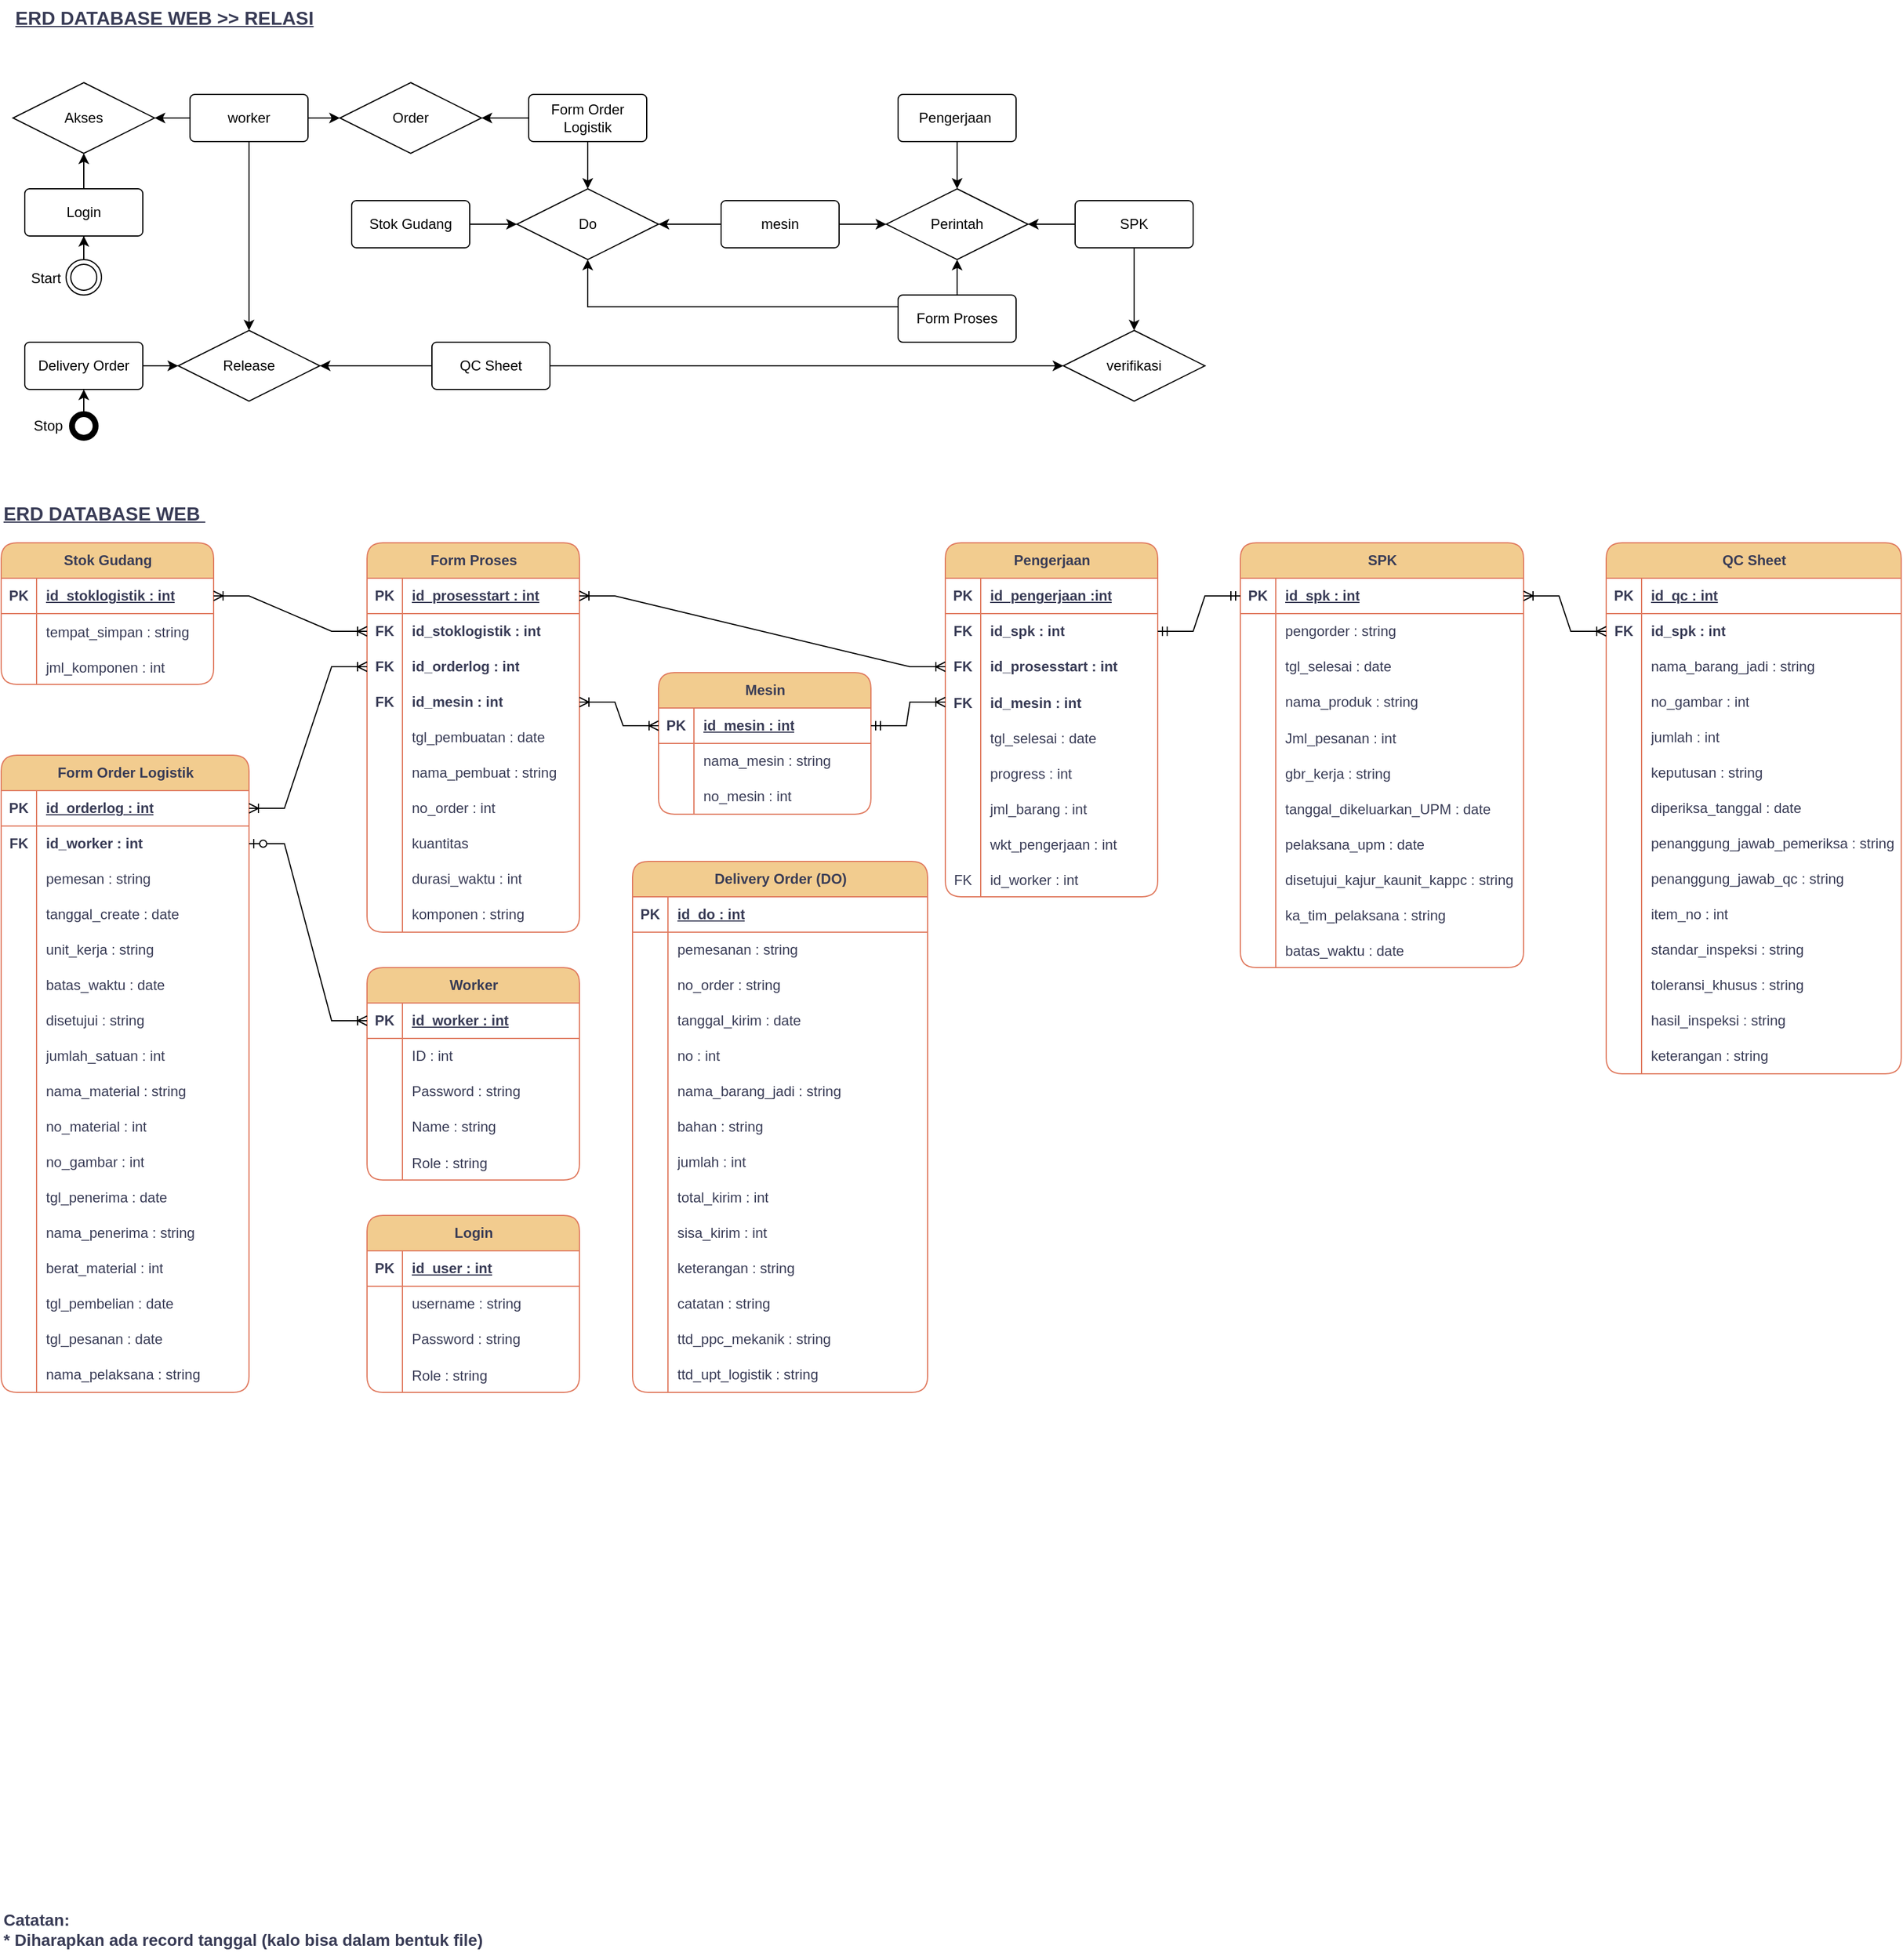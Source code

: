 <mxfile version="24.0.5" type="github" pages="2">
  <diagram name="ERD" id="SboeHnlmjvFyuBr7IB_S">
    <mxGraphModel dx="1179" dy="2147" grid="1" gridSize="10" guides="1" tooltips="1" connect="1" arrows="1" fold="1" page="1" pageScale="1" pageWidth="1169" pageHeight="827" math="0" shadow="0">
      <root>
        <mxCell id="0" />
        <mxCell id="1" parent="0" />
        <mxCell id="XR8owmAhhEutl3kefpd_-1" value="ERD DATABASE WEB&amp;nbsp;" style="text;html=1;align=left;verticalAlign=middle;resizable=0;points=[];autosize=1;strokeColor=none;fillColor=none;fontSize=16;fontStyle=5;rounded=1;labelBackgroundColor=none;fontColor=#393C56;" parent="1" vertex="1">
          <mxGeometry x="20" y="-1000" width="190" height="30" as="geometry" />
        </mxCell>
        <mxCell id="A0r3ACq8LYRDlUlL6kqf-1" value="Catatan:&lt;br style=&quot;font-size: 14px;&quot;&gt;* Diharapkan ada record tanggal (kalo bisa dalam bentuk file)&amp;nbsp;" style="text;html=1;align=left;verticalAlign=middle;resizable=0;points=[];autosize=1;strokeColor=none;fillColor=none;fontSize=14;fontStyle=1;rounded=1;labelBackgroundColor=none;fontColor=#393C56;" parent="1" vertex="1">
          <mxGeometry x="20" y="190" width="430" height="50" as="geometry" />
        </mxCell>
        <mxCell id="WJG24V2qsXTOzEI06b3e-1" value="SPK" style="shape=table;startSize=30;container=1;collapsible=1;childLayout=tableLayout;fixedRows=1;rowLines=0;fontStyle=1;align=center;resizeLast=1;html=1;rounded=1;labelBackgroundColor=none;fillColor=#F2CC8F;strokeColor=#E07A5F;fontColor=#393C56;" parent="1" vertex="1">
          <mxGeometry x="1070" y="-960" width="240" height="360" as="geometry">
            <mxRectangle x="610" y="-960" width="80" height="30" as="alternateBounds" />
          </mxGeometry>
        </mxCell>
        <mxCell id="WJG24V2qsXTOzEI06b3e-2" value="" style="shape=tableRow;horizontal=0;startSize=0;swimlaneHead=0;swimlaneBody=0;fillColor=none;collapsible=0;dropTarget=0;points=[[0,0.5],[1,0.5]];portConstraint=eastwest;top=0;left=0;right=0;bottom=1;rounded=1;labelBackgroundColor=none;strokeColor=#E07A5F;fontColor=#393C56;" parent="WJG24V2qsXTOzEI06b3e-1" vertex="1">
          <mxGeometry y="30" width="240" height="30" as="geometry" />
        </mxCell>
        <mxCell id="WJG24V2qsXTOzEI06b3e-3" value="PK" style="shape=partialRectangle;connectable=0;fillColor=none;top=0;left=0;bottom=0;right=0;fontStyle=1;overflow=hidden;whiteSpace=wrap;html=1;rounded=1;labelBackgroundColor=none;strokeColor=#E07A5F;fontColor=#393C56;" parent="WJG24V2qsXTOzEI06b3e-2" vertex="1">
          <mxGeometry width="30" height="30" as="geometry">
            <mxRectangle width="30" height="30" as="alternateBounds" />
          </mxGeometry>
        </mxCell>
        <mxCell id="WJG24V2qsXTOzEI06b3e-4" value="id_spk : int" style="shape=partialRectangle;connectable=0;fillColor=none;top=0;left=0;bottom=0;right=0;align=left;spacingLeft=6;fontStyle=5;overflow=hidden;whiteSpace=wrap;html=1;rounded=1;labelBackgroundColor=none;strokeColor=#E07A5F;fontColor=#393C56;" parent="WJG24V2qsXTOzEI06b3e-2" vertex="1">
          <mxGeometry x="30" width="210" height="30" as="geometry">
            <mxRectangle width="210" height="30" as="alternateBounds" />
          </mxGeometry>
        </mxCell>
        <mxCell id="WJG24V2qsXTOzEI06b3e-5" value="" style="shape=tableRow;horizontal=0;startSize=0;swimlaneHead=0;swimlaneBody=0;fillColor=none;collapsible=0;dropTarget=0;points=[[0,0.5],[1,0.5]];portConstraint=eastwest;top=0;left=0;right=0;bottom=0;rounded=1;labelBackgroundColor=none;strokeColor=#E07A5F;fontColor=#393C56;" parent="WJG24V2qsXTOzEI06b3e-1" vertex="1">
          <mxGeometry y="60" width="240" height="30" as="geometry" />
        </mxCell>
        <mxCell id="WJG24V2qsXTOzEI06b3e-6" value="" style="shape=partialRectangle;connectable=0;fillColor=none;top=0;left=0;bottom=0;right=0;fontStyle=0;overflow=hidden;whiteSpace=wrap;html=1;rounded=1;labelBackgroundColor=none;strokeColor=#E07A5F;fontColor=#393C56;" parent="WJG24V2qsXTOzEI06b3e-5" vertex="1">
          <mxGeometry width="30" height="30" as="geometry">
            <mxRectangle width="30" height="30" as="alternateBounds" />
          </mxGeometry>
        </mxCell>
        <mxCell id="WJG24V2qsXTOzEI06b3e-7" value="pengorder : string" style="shape=partialRectangle;connectable=0;fillColor=none;top=0;left=0;bottom=0;right=0;align=left;spacingLeft=6;fontStyle=0;overflow=hidden;whiteSpace=wrap;html=1;rounded=1;labelBackgroundColor=none;strokeColor=#E07A5F;fontColor=#393C56;" parent="WJG24V2qsXTOzEI06b3e-5" vertex="1">
          <mxGeometry x="30" width="210" height="30" as="geometry">
            <mxRectangle width="210" height="30" as="alternateBounds" />
          </mxGeometry>
        </mxCell>
        <mxCell id="WJG24V2qsXTOzEI06b3e-8" value="" style="shape=tableRow;horizontal=0;startSize=0;swimlaneHead=0;swimlaneBody=0;fillColor=none;collapsible=0;dropTarget=0;points=[[0,0.5],[1,0.5]];portConstraint=eastwest;top=0;left=0;right=0;bottom=0;rounded=1;labelBackgroundColor=none;strokeColor=#E07A5F;fontColor=#393C56;" parent="WJG24V2qsXTOzEI06b3e-1" vertex="1">
          <mxGeometry y="90" width="240" height="30" as="geometry" />
        </mxCell>
        <mxCell id="WJG24V2qsXTOzEI06b3e-9" value="" style="shape=partialRectangle;connectable=0;fillColor=none;top=0;left=0;bottom=0;right=0;editable=1;overflow=hidden;whiteSpace=wrap;html=1;rounded=1;labelBackgroundColor=none;strokeColor=#E07A5F;fontColor=#393C56;" parent="WJG24V2qsXTOzEI06b3e-8" vertex="1">
          <mxGeometry width="30" height="30" as="geometry">
            <mxRectangle width="30" height="30" as="alternateBounds" />
          </mxGeometry>
        </mxCell>
        <mxCell id="WJG24V2qsXTOzEI06b3e-10" value="tgl_selesai : date" style="shape=partialRectangle;connectable=0;fillColor=none;top=0;left=0;bottom=0;right=0;align=left;spacingLeft=6;overflow=hidden;whiteSpace=wrap;html=1;rounded=1;labelBackgroundColor=none;strokeColor=#E07A5F;fontColor=#393C56;" parent="WJG24V2qsXTOzEI06b3e-8" vertex="1">
          <mxGeometry x="30" width="210" height="30" as="geometry">
            <mxRectangle width="210" height="30" as="alternateBounds" />
          </mxGeometry>
        </mxCell>
        <mxCell id="WJG24V2qsXTOzEI06b3e-11" value="" style="shape=tableRow;horizontal=0;startSize=0;swimlaneHead=0;swimlaneBody=0;fillColor=none;collapsible=0;dropTarget=0;points=[[0,0.5],[1,0.5]];portConstraint=eastwest;top=0;left=0;right=0;bottom=0;rounded=1;labelBackgroundColor=none;strokeColor=#E07A5F;fontColor=#393C56;" parent="WJG24V2qsXTOzEI06b3e-1" vertex="1">
          <mxGeometry y="120" width="240" height="30" as="geometry" />
        </mxCell>
        <mxCell id="WJG24V2qsXTOzEI06b3e-12" value="" style="shape=partialRectangle;connectable=0;fillColor=none;top=0;left=0;bottom=0;right=0;editable=1;overflow=hidden;whiteSpace=wrap;html=1;rounded=1;labelBackgroundColor=none;strokeColor=#E07A5F;fontColor=#393C56;" parent="WJG24V2qsXTOzEI06b3e-11" vertex="1">
          <mxGeometry width="30" height="30" as="geometry">
            <mxRectangle width="30" height="30" as="alternateBounds" />
          </mxGeometry>
        </mxCell>
        <mxCell id="WJG24V2qsXTOzEI06b3e-13" value="nama_produk : string" style="shape=partialRectangle;connectable=0;fillColor=none;top=0;left=0;bottom=0;right=0;align=left;spacingLeft=6;overflow=hidden;whiteSpace=wrap;html=1;rounded=1;labelBackgroundColor=none;strokeColor=#E07A5F;fontColor=#393C56;" parent="WJG24V2qsXTOzEI06b3e-11" vertex="1">
          <mxGeometry x="30" width="210" height="30" as="geometry">
            <mxRectangle width="210" height="30" as="alternateBounds" />
          </mxGeometry>
        </mxCell>
        <mxCell id="WJG24V2qsXTOzEI06b3e-14" value="" style="shape=tableRow;horizontal=0;startSize=0;swimlaneHead=0;swimlaneBody=0;fillColor=none;collapsible=0;dropTarget=0;points=[[0,0.5],[1,0.5]];portConstraint=eastwest;top=0;left=0;right=0;bottom=0;rounded=1;labelBackgroundColor=none;strokeColor=#E07A5F;fontColor=#393C56;" parent="WJG24V2qsXTOzEI06b3e-1" vertex="1">
          <mxGeometry y="150" width="240" height="30" as="geometry" />
        </mxCell>
        <mxCell id="WJG24V2qsXTOzEI06b3e-15" value="" style="shape=partialRectangle;connectable=0;fillColor=none;top=0;left=0;bottom=0;right=0;editable=1;overflow=hidden;rounded=1;labelBackgroundColor=none;strokeColor=#E07A5F;fontColor=#393C56;" parent="WJG24V2qsXTOzEI06b3e-14" vertex="1">
          <mxGeometry width="30" height="30" as="geometry">
            <mxRectangle width="30" height="30" as="alternateBounds" />
          </mxGeometry>
        </mxCell>
        <mxCell id="WJG24V2qsXTOzEI06b3e-16" value="Jml_pesanan : int" style="shape=partialRectangle;connectable=0;fillColor=none;top=0;left=0;bottom=0;right=0;align=left;spacingLeft=6;overflow=hidden;rounded=1;labelBackgroundColor=none;strokeColor=#E07A5F;fontColor=#393C56;" parent="WJG24V2qsXTOzEI06b3e-14" vertex="1">
          <mxGeometry x="30" width="210" height="30" as="geometry">
            <mxRectangle width="210" height="30" as="alternateBounds" />
          </mxGeometry>
        </mxCell>
        <mxCell id="WJG24V2qsXTOzEI06b3e-17" value="" style="shape=tableRow;horizontal=0;startSize=0;swimlaneHead=0;swimlaneBody=0;fillColor=none;collapsible=0;dropTarget=0;points=[[0,0.5],[1,0.5]];portConstraint=eastwest;top=0;left=0;right=0;bottom=0;rounded=1;labelBackgroundColor=none;strokeColor=#E07A5F;fontColor=#393C56;" parent="WJG24V2qsXTOzEI06b3e-1" vertex="1">
          <mxGeometry y="180" width="240" height="30" as="geometry" />
        </mxCell>
        <mxCell id="WJG24V2qsXTOzEI06b3e-18" value="" style="shape=partialRectangle;connectable=0;fillColor=none;top=0;left=0;bottom=0;right=0;editable=1;overflow=hidden;rounded=1;labelBackgroundColor=none;strokeColor=#E07A5F;fontColor=#393C56;" parent="WJG24V2qsXTOzEI06b3e-17" vertex="1">
          <mxGeometry width="30" height="30" as="geometry">
            <mxRectangle width="30" height="30" as="alternateBounds" />
          </mxGeometry>
        </mxCell>
        <mxCell id="WJG24V2qsXTOzEI06b3e-19" value="gbr_kerja : string" style="shape=partialRectangle;connectable=0;fillColor=none;top=0;left=0;bottom=0;right=0;align=left;spacingLeft=6;overflow=hidden;rounded=1;labelBackgroundColor=none;strokeColor=#E07A5F;fontColor=#393C56;" parent="WJG24V2qsXTOzEI06b3e-17" vertex="1">
          <mxGeometry x="30" width="210" height="30" as="geometry">
            <mxRectangle width="210" height="30" as="alternateBounds" />
          </mxGeometry>
        </mxCell>
        <mxCell id="heLeNHwjKqeDYPUmVcZM-8" style="shape=tableRow;horizontal=0;startSize=0;swimlaneHead=0;swimlaneBody=0;fillColor=none;collapsible=0;dropTarget=0;points=[[0,0.5],[1,0.5]];portConstraint=eastwest;top=0;left=0;right=0;bottom=0;rounded=1;labelBackgroundColor=none;strokeColor=#E07A5F;fontColor=#393C56;" parent="WJG24V2qsXTOzEI06b3e-1" vertex="1">
          <mxGeometry y="210" width="240" height="30" as="geometry" />
        </mxCell>
        <mxCell id="heLeNHwjKqeDYPUmVcZM-9" style="shape=partialRectangle;connectable=0;fillColor=none;top=0;left=0;bottom=0;right=0;editable=1;overflow=hidden;rounded=1;labelBackgroundColor=none;strokeColor=#E07A5F;fontColor=#393C56;" parent="heLeNHwjKqeDYPUmVcZM-8" vertex="1">
          <mxGeometry width="30" height="30" as="geometry">
            <mxRectangle width="30" height="30" as="alternateBounds" />
          </mxGeometry>
        </mxCell>
        <mxCell id="heLeNHwjKqeDYPUmVcZM-10" value="tanggal_dikeluarkan_UPM : date" style="shape=partialRectangle;connectable=0;fillColor=none;top=0;left=0;bottom=0;right=0;align=left;spacingLeft=6;overflow=hidden;rounded=1;labelBackgroundColor=none;strokeColor=#E07A5F;fontColor=#393C56;" parent="heLeNHwjKqeDYPUmVcZM-8" vertex="1">
          <mxGeometry x="30" width="210" height="30" as="geometry">
            <mxRectangle width="210" height="30" as="alternateBounds" />
          </mxGeometry>
        </mxCell>
        <mxCell id="heLeNHwjKqeDYPUmVcZM-11" style="shape=tableRow;horizontal=0;startSize=0;swimlaneHead=0;swimlaneBody=0;fillColor=none;collapsible=0;dropTarget=0;points=[[0,0.5],[1,0.5]];portConstraint=eastwest;top=0;left=0;right=0;bottom=0;rounded=1;labelBackgroundColor=none;strokeColor=#E07A5F;fontColor=#393C56;" parent="WJG24V2qsXTOzEI06b3e-1" vertex="1">
          <mxGeometry y="240" width="240" height="30" as="geometry" />
        </mxCell>
        <mxCell id="heLeNHwjKqeDYPUmVcZM-12" style="shape=partialRectangle;connectable=0;fillColor=none;top=0;left=0;bottom=0;right=0;editable=1;overflow=hidden;rounded=1;labelBackgroundColor=none;strokeColor=#E07A5F;fontColor=#393C56;" parent="heLeNHwjKqeDYPUmVcZM-11" vertex="1">
          <mxGeometry width="30" height="30" as="geometry">
            <mxRectangle width="30" height="30" as="alternateBounds" />
          </mxGeometry>
        </mxCell>
        <mxCell id="heLeNHwjKqeDYPUmVcZM-13" value="pelaksana_upm : date" style="shape=partialRectangle;connectable=0;fillColor=none;top=0;left=0;bottom=0;right=0;align=left;spacingLeft=6;overflow=hidden;rounded=1;labelBackgroundColor=none;strokeColor=#E07A5F;fontColor=#393C56;" parent="heLeNHwjKqeDYPUmVcZM-11" vertex="1">
          <mxGeometry x="30" width="210" height="30" as="geometry">
            <mxRectangle width="210" height="30" as="alternateBounds" />
          </mxGeometry>
        </mxCell>
        <mxCell id="heLeNHwjKqeDYPUmVcZM-14" style="shape=tableRow;horizontal=0;startSize=0;swimlaneHead=0;swimlaneBody=0;fillColor=none;collapsible=0;dropTarget=0;points=[[0,0.5],[1,0.5]];portConstraint=eastwest;top=0;left=0;right=0;bottom=0;rounded=1;labelBackgroundColor=none;strokeColor=#E07A5F;fontColor=#393C56;" parent="WJG24V2qsXTOzEI06b3e-1" vertex="1">
          <mxGeometry y="270" width="240" height="30" as="geometry" />
        </mxCell>
        <mxCell id="heLeNHwjKqeDYPUmVcZM-15" style="shape=partialRectangle;connectable=0;fillColor=none;top=0;left=0;bottom=0;right=0;editable=1;overflow=hidden;rounded=1;labelBackgroundColor=none;strokeColor=#E07A5F;fontColor=#393C56;" parent="heLeNHwjKqeDYPUmVcZM-14" vertex="1">
          <mxGeometry width="30" height="30" as="geometry">
            <mxRectangle width="30" height="30" as="alternateBounds" />
          </mxGeometry>
        </mxCell>
        <mxCell id="heLeNHwjKqeDYPUmVcZM-16" value="disetujui_kajur_kaunit_kappc : string" style="shape=partialRectangle;connectable=0;fillColor=none;top=0;left=0;bottom=0;right=0;align=left;spacingLeft=6;overflow=hidden;rounded=1;labelBackgroundColor=none;strokeColor=#E07A5F;fontColor=#393C56;" parent="heLeNHwjKqeDYPUmVcZM-14" vertex="1">
          <mxGeometry x="30" width="210" height="30" as="geometry">
            <mxRectangle width="210" height="30" as="alternateBounds" />
          </mxGeometry>
        </mxCell>
        <mxCell id="heLeNHwjKqeDYPUmVcZM-17" style="shape=tableRow;horizontal=0;startSize=0;swimlaneHead=0;swimlaneBody=0;fillColor=none;collapsible=0;dropTarget=0;points=[[0,0.5],[1,0.5]];portConstraint=eastwest;top=0;left=0;right=0;bottom=0;rounded=1;labelBackgroundColor=none;strokeColor=#E07A5F;fontColor=#393C56;" parent="WJG24V2qsXTOzEI06b3e-1" vertex="1">
          <mxGeometry y="300" width="240" height="30" as="geometry" />
        </mxCell>
        <mxCell id="heLeNHwjKqeDYPUmVcZM-18" style="shape=partialRectangle;connectable=0;fillColor=none;top=0;left=0;bottom=0;right=0;editable=1;overflow=hidden;rounded=1;labelBackgroundColor=none;strokeColor=#E07A5F;fontColor=#393C56;" parent="heLeNHwjKqeDYPUmVcZM-17" vertex="1">
          <mxGeometry width="30" height="30" as="geometry">
            <mxRectangle width="30" height="30" as="alternateBounds" />
          </mxGeometry>
        </mxCell>
        <mxCell id="heLeNHwjKqeDYPUmVcZM-19" value="ka_tim_pelaksana : string" style="shape=partialRectangle;connectable=0;fillColor=none;top=0;left=0;bottom=0;right=0;align=left;spacingLeft=6;overflow=hidden;rounded=1;labelBackgroundColor=none;strokeColor=#E07A5F;fontColor=#393C56;" parent="heLeNHwjKqeDYPUmVcZM-17" vertex="1">
          <mxGeometry x="30" width="210" height="30" as="geometry">
            <mxRectangle width="210" height="30" as="alternateBounds" />
          </mxGeometry>
        </mxCell>
        <mxCell id="heLeNHwjKqeDYPUmVcZM-20" style="shape=tableRow;horizontal=0;startSize=0;swimlaneHead=0;swimlaneBody=0;fillColor=none;collapsible=0;dropTarget=0;points=[[0,0.5],[1,0.5]];portConstraint=eastwest;top=0;left=0;right=0;bottom=0;rounded=1;labelBackgroundColor=none;strokeColor=#E07A5F;fontColor=#393C56;" parent="WJG24V2qsXTOzEI06b3e-1" vertex="1">
          <mxGeometry y="330" width="240" height="30" as="geometry" />
        </mxCell>
        <mxCell id="heLeNHwjKqeDYPUmVcZM-21" style="shape=partialRectangle;connectable=0;fillColor=none;top=0;left=0;bottom=0;right=0;editable=1;overflow=hidden;rounded=1;labelBackgroundColor=none;strokeColor=#E07A5F;fontColor=#393C56;" parent="heLeNHwjKqeDYPUmVcZM-20" vertex="1">
          <mxGeometry width="30" height="30" as="geometry">
            <mxRectangle width="30" height="30" as="alternateBounds" />
          </mxGeometry>
        </mxCell>
        <mxCell id="heLeNHwjKqeDYPUmVcZM-22" value="batas_waktu : date" style="shape=partialRectangle;connectable=0;fillColor=none;top=0;left=0;bottom=0;right=0;align=left;spacingLeft=6;overflow=hidden;rounded=1;labelBackgroundColor=none;strokeColor=#E07A5F;fontColor=#393C56;" parent="heLeNHwjKqeDYPUmVcZM-20" vertex="1">
          <mxGeometry x="30" width="210" height="30" as="geometry">
            <mxRectangle width="210" height="30" as="alternateBounds" />
          </mxGeometry>
        </mxCell>
        <mxCell id="WJG24V2qsXTOzEI06b3e-20" value="Worker" style="shape=table;startSize=30;container=1;collapsible=1;childLayout=tableLayout;fixedRows=1;rowLines=0;fontStyle=1;align=center;resizeLast=1;html=1;rounded=1;labelBackgroundColor=none;fillColor=#F2CC8F;strokeColor=#E07A5F;fontColor=#393C56;" parent="1" vertex="1">
          <mxGeometry x="330" y="-600" width="180" height="180" as="geometry">
            <mxRectangle x="70" y="230" width="80" height="30" as="alternateBounds" />
          </mxGeometry>
        </mxCell>
        <mxCell id="WJG24V2qsXTOzEI06b3e-21" value="" style="shape=tableRow;horizontal=0;startSize=0;swimlaneHead=0;swimlaneBody=0;fillColor=none;collapsible=0;dropTarget=0;points=[[0,0.5],[1,0.5]];portConstraint=eastwest;top=0;left=0;right=0;bottom=1;rounded=1;labelBackgroundColor=none;strokeColor=#E07A5F;fontColor=#393C56;" parent="WJG24V2qsXTOzEI06b3e-20" vertex="1">
          <mxGeometry y="30" width="180" height="30" as="geometry" />
        </mxCell>
        <mxCell id="WJG24V2qsXTOzEI06b3e-22" value="PK" style="shape=partialRectangle;connectable=0;fillColor=none;top=0;left=0;bottom=0;right=0;fontStyle=1;overflow=hidden;whiteSpace=wrap;html=1;rounded=1;labelBackgroundColor=none;strokeColor=#E07A5F;fontColor=#393C56;" parent="WJG24V2qsXTOzEI06b3e-21" vertex="1">
          <mxGeometry width="30" height="30" as="geometry">
            <mxRectangle width="30" height="30" as="alternateBounds" />
          </mxGeometry>
        </mxCell>
        <mxCell id="WJG24V2qsXTOzEI06b3e-23" value="id_worker : int" style="shape=partialRectangle;connectable=0;fillColor=none;top=0;left=0;bottom=0;right=0;align=left;spacingLeft=6;fontStyle=5;overflow=hidden;whiteSpace=wrap;html=1;rounded=1;labelBackgroundColor=none;strokeColor=#E07A5F;fontColor=#393C56;" parent="WJG24V2qsXTOzEI06b3e-21" vertex="1">
          <mxGeometry x="30" width="150" height="30" as="geometry">
            <mxRectangle width="150" height="30" as="alternateBounds" />
          </mxGeometry>
        </mxCell>
        <mxCell id="WJG24V2qsXTOzEI06b3e-24" value="" style="shape=tableRow;horizontal=0;startSize=0;swimlaneHead=0;swimlaneBody=0;fillColor=none;collapsible=0;dropTarget=0;points=[[0,0.5],[1,0.5]];portConstraint=eastwest;top=0;left=0;right=0;bottom=0;rounded=1;labelBackgroundColor=none;strokeColor=#E07A5F;fontColor=#393C56;" parent="WJG24V2qsXTOzEI06b3e-20" vertex="1">
          <mxGeometry y="60" width="180" height="30" as="geometry" />
        </mxCell>
        <mxCell id="WJG24V2qsXTOzEI06b3e-25" value="" style="shape=partialRectangle;connectable=0;fillColor=none;top=0;left=0;bottom=0;right=0;editable=1;overflow=hidden;whiteSpace=wrap;html=1;rounded=1;labelBackgroundColor=none;strokeColor=#E07A5F;fontColor=#393C56;" parent="WJG24V2qsXTOzEI06b3e-24" vertex="1">
          <mxGeometry width="30" height="30" as="geometry">
            <mxRectangle width="30" height="30" as="alternateBounds" />
          </mxGeometry>
        </mxCell>
        <mxCell id="WJG24V2qsXTOzEI06b3e-26" value="ID : int" style="shape=partialRectangle;connectable=0;fillColor=none;top=0;left=0;bottom=0;right=0;align=left;spacingLeft=6;overflow=hidden;whiteSpace=wrap;html=1;rounded=1;labelBackgroundColor=none;strokeColor=#E07A5F;fontColor=#393C56;" parent="WJG24V2qsXTOzEI06b3e-24" vertex="1">
          <mxGeometry x="30" width="150" height="30" as="geometry">
            <mxRectangle width="150" height="30" as="alternateBounds" />
          </mxGeometry>
        </mxCell>
        <mxCell id="WJG24V2qsXTOzEI06b3e-27" value="" style="shape=tableRow;horizontal=0;startSize=0;swimlaneHead=0;swimlaneBody=0;fillColor=none;collapsible=0;dropTarget=0;points=[[0,0.5],[1,0.5]];portConstraint=eastwest;top=0;left=0;right=0;bottom=0;rounded=1;labelBackgroundColor=none;strokeColor=#E07A5F;fontColor=#393C56;" parent="WJG24V2qsXTOzEI06b3e-20" vertex="1">
          <mxGeometry y="90" width="180" height="30" as="geometry" />
        </mxCell>
        <mxCell id="WJG24V2qsXTOzEI06b3e-28" value="" style="shape=partialRectangle;connectable=0;fillColor=none;top=0;left=0;bottom=0;right=0;editable=1;overflow=hidden;whiteSpace=wrap;html=1;rounded=1;labelBackgroundColor=none;strokeColor=#E07A5F;fontColor=#393C56;" parent="WJG24V2qsXTOzEI06b3e-27" vertex="1">
          <mxGeometry width="30" height="30" as="geometry">
            <mxRectangle width="30" height="30" as="alternateBounds" />
          </mxGeometry>
        </mxCell>
        <mxCell id="WJG24V2qsXTOzEI06b3e-29" value="Password : string" style="shape=partialRectangle;connectable=0;fillColor=none;top=0;left=0;bottom=0;right=0;align=left;spacingLeft=6;overflow=hidden;whiteSpace=wrap;html=1;rounded=1;labelBackgroundColor=none;strokeColor=#E07A5F;fontColor=#393C56;" parent="WJG24V2qsXTOzEI06b3e-27" vertex="1">
          <mxGeometry x="30" width="150" height="30" as="geometry">
            <mxRectangle width="150" height="30" as="alternateBounds" />
          </mxGeometry>
        </mxCell>
        <mxCell id="WJG24V2qsXTOzEI06b3e-30" value="" style="shape=tableRow;horizontal=0;startSize=0;swimlaneHead=0;swimlaneBody=0;fillColor=none;collapsible=0;dropTarget=0;points=[[0,0.5],[1,0.5]];portConstraint=eastwest;top=0;left=0;right=0;bottom=0;rounded=1;labelBackgroundColor=none;strokeColor=#E07A5F;fontColor=#393C56;" parent="WJG24V2qsXTOzEI06b3e-20" vertex="1">
          <mxGeometry y="120" width="180" height="30" as="geometry" />
        </mxCell>
        <mxCell id="WJG24V2qsXTOzEI06b3e-31" value="" style="shape=partialRectangle;connectable=0;fillColor=none;top=0;left=0;bottom=0;right=0;editable=1;overflow=hidden;whiteSpace=wrap;html=1;rounded=1;labelBackgroundColor=none;strokeColor=#E07A5F;fontColor=#393C56;" parent="WJG24V2qsXTOzEI06b3e-30" vertex="1">
          <mxGeometry width="30" height="30" as="geometry">
            <mxRectangle width="30" height="30" as="alternateBounds" />
          </mxGeometry>
        </mxCell>
        <mxCell id="WJG24V2qsXTOzEI06b3e-32" value="Name : string" style="shape=partialRectangle;connectable=0;fillColor=none;top=0;left=0;bottom=0;right=0;align=left;spacingLeft=6;overflow=hidden;whiteSpace=wrap;html=1;rounded=1;labelBackgroundColor=none;strokeColor=#E07A5F;fontColor=#393C56;" parent="WJG24V2qsXTOzEI06b3e-30" vertex="1">
          <mxGeometry x="30" width="150" height="30" as="geometry">
            <mxRectangle width="150" height="30" as="alternateBounds" />
          </mxGeometry>
        </mxCell>
        <mxCell id="WJG24V2qsXTOzEI06b3e-33" value="" style="shape=tableRow;horizontal=0;startSize=0;swimlaneHead=0;swimlaneBody=0;fillColor=none;collapsible=0;dropTarget=0;points=[[0,0.5],[1,0.5]];portConstraint=eastwest;top=0;left=0;right=0;bottom=0;rounded=1;labelBackgroundColor=none;strokeColor=#E07A5F;fontColor=#393C56;" parent="WJG24V2qsXTOzEI06b3e-20" vertex="1">
          <mxGeometry y="150" width="180" height="30" as="geometry" />
        </mxCell>
        <mxCell id="WJG24V2qsXTOzEI06b3e-34" value="" style="shape=partialRectangle;connectable=0;fillColor=none;top=0;left=0;bottom=0;right=0;editable=1;overflow=hidden;rounded=1;labelBackgroundColor=none;strokeColor=#E07A5F;fontColor=#393C56;" parent="WJG24V2qsXTOzEI06b3e-33" vertex="1">
          <mxGeometry width="30" height="30" as="geometry">
            <mxRectangle width="30" height="30" as="alternateBounds" />
          </mxGeometry>
        </mxCell>
        <mxCell id="WJG24V2qsXTOzEI06b3e-35" value="Role : string" style="shape=partialRectangle;connectable=0;fillColor=none;top=0;left=0;bottom=0;right=0;align=left;spacingLeft=6;overflow=hidden;rounded=1;labelBackgroundColor=none;strokeColor=#E07A5F;fontColor=#393C56;" parent="WJG24V2qsXTOzEI06b3e-33" vertex="1">
          <mxGeometry x="30" width="150" height="30" as="geometry">
            <mxRectangle width="150" height="30" as="alternateBounds" />
          </mxGeometry>
        </mxCell>
        <mxCell id="WJG24V2qsXTOzEI06b3e-36" value="Pengerjaan" style="shape=table;startSize=30;container=1;collapsible=1;childLayout=tableLayout;fixedRows=1;rowLines=0;fontStyle=1;align=center;resizeLast=1;html=1;rounded=1;labelBackgroundColor=none;fillColor=#F2CC8F;strokeColor=#E07A5F;fontColor=#393C56;" parent="1" vertex="1">
          <mxGeometry x="820" y="-960" width="180" height="300.0" as="geometry">
            <mxRectangle x="870" y="13" width="110" height="30" as="alternateBounds" />
          </mxGeometry>
        </mxCell>
        <mxCell id="WJG24V2qsXTOzEI06b3e-37" value="" style="shape=tableRow;horizontal=0;startSize=0;swimlaneHead=0;swimlaneBody=0;fillColor=none;collapsible=0;dropTarget=0;points=[[0,0.5],[1,0.5]];portConstraint=eastwest;top=0;left=0;right=0;bottom=1;rounded=1;labelBackgroundColor=none;strokeColor=#E07A5F;fontColor=#393C56;" parent="WJG24V2qsXTOzEI06b3e-36" vertex="1">
          <mxGeometry y="30" width="180" height="30" as="geometry" />
        </mxCell>
        <mxCell id="WJG24V2qsXTOzEI06b3e-38" value="PK" style="shape=partialRectangle;connectable=0;fillColor=none;top=0;left=0;bottom=0;right=0;fontStyle=1;overflow=hidden;whiteSpace=wrap;html=1;rounded=1;labelBackgroundColor=none;strokeColor=#E07A5F;fontColor=#393C56;" parent="WJG24V2qsXTOzEI06b3e-37" vertex="1">
          <mxGeometry width="30" height="30" as="geometry">
            <mxRectangle width="30" height="30" as="alternateBounds" />
          </mxGeometry>
        </mxCell>
        <mxCell id="WJG24V2qsXTOzEI06b3e-39" value="&lt;b&gt;&lt;u&gt;id_pengerjaan :int&lt;/u&gt;&lt;/b&gt;" style="shape=partialRectangle;connectable=0;fillColor=none;top=0;left=0;bottom=0;right=0;align=left;spacingLeft=6;fontStyle=0;overflow=hidden;whiteSpace=wrap;html=1;rounded=1;labelBackgroundColor=none;strokeColor=#E07A5F;fontColor=#393C56;" parent="WJG24V2qsXTOzEI06b3e-37" vertex="1">
          <mxGeometry x="30" width="150" height="30" as="geometry">
            <mxRectangle width="150" height="30" as="alternateBounds" />
          </mxGeometry>
        </mxCell>
        <mxCell id="WJG24V2qsXTOzEI06b3e-40" value="" style="shape=tableRow;horizontal=0;startSize=0;swimlaneHead=0;swimlaneBody=0;fillColor=none;collapsible=0;dropTarget=0;points=[[0,0.5],[1,0.5]];portConstraint=eastwest;top=0;left=0;right=0;bottom=0;rounded=1;labelBackgroundColor=none;strokeColor=#E07A5F;fontColor=#393C56;" parent="WJG24V2qsXTOzEI06b3e-36" vertex="1">
          <mxGeometry y="60" width="180" height="30" as="geometry" />
        </mxCell>
        <mxCell id="WJG24V2qsXTOzEI06b3e-41" value="FK" style="shape=partialRectangle;connectable=0;fillColor=none;top=0;left=0;bottom=0;right=0;fontStyle=1;overflow=hidden;whiteSpace=wrap;html=1;rounded=1;labelBackgroundColor=none;strokeColor=#E07A5F;fontColor=#393C56;" parent="WJG24V2qsXTOzEI06b3e-40" vertex="1">
          <mxGeometry width="30" height="30" as="geometry">
            <mxRectangle width="30" height="30" as="alternateBounds" />
          </mxGeometry>
        </mxCell>
        <mxCell id="WJG24V2qsXTOzEI06b3e-42" value="id_spk : int" style="shape=partialRectangle;connectable=0;fillColor=none;top=0;left=0;bottom=0;right=0;align=left;spacingLeft=6;fontStyle=1;overflow=hidden;whiteSpace=wrap;html=1;rounded=1;labelBackgroundColor=none;strokeColor=#E07A5F;fontColor=#393C56;" parent="WJG24V2qsXTOzEI06b3e-40" vertex="1">
          <mxGeometry x="30" width="150" height="30" as="geometry">
            <mxRectangle width="150" height="30" as="alternateBounds" />
          </mxGeometry>
        </mxCell>
        <mxCell id="WJG24V2qsXTOzEI06b3e-43" value="" style="shape=tableRow;horizontal=0;startSize=0;swimlaneHead=0;swimlaneBody=0;fillColor=none;collapsible=0;dropTarget=0;points=[[0,0.5],[1,0.5]];portConstraint=eastwest;top=0;left=0;right=0;bottom=0;rounded=1;labelBackgroundColor=none;strokeColor=#E07A5F;fontColor=#393C56;" parent="WJG24V2qsXTOzEI06b3e-36" vertex="1">
          <mxGeometry y="90" width="180" height="30" as="geometry" />
        </mxCell>
        <mxCell id="WJG24V2qsXTOzEI06b3e-44" value="FK" style="shape=partialRectangle;connectable=0;fillColor=none;top=0;left=0;bottom=0;right=0;fontStyle=1;overflow=hidden;whiteSpace=wrap;html=1;rounded=1;labelBackgroundColor=none;strokeColor=#E07A5F;fontColor=#393C56;" parent="WJG24V2qsXTOzEI06b3e-43" vertex="1">
          <mxGeometry width="30" height="30" as="geometry">
            <mxRectangle width="30" height="30" as="alternateBounds" />
          </mxGeometry>
        </mxCell>
        <mxCell id="WJG24V2qsXTOzEI06b3e-45" value="id_prosesstart : int" style="shape=partialRectangle;connectable=0;fillColor=none;top=0;left=0;bottom=0;right=0;align=left;spacingLeft=6;fontStyle=1;overflow=hidden;whiteSpace=wrap;html=1;rounded=1;labelBackgroundColor=none;strokeColor=#E07A5F;fontColor=#393C56;" parent="WJG24V2qsXTOzEI06b3e-43" vertex="1">
          <mxGeometry x="30" width="150" height="30" as="geometry">
            <mxRectangle width="150" height="30" as="alternateBounds" />
          </mxGeometry>
        </mxCell>
        <mxCell id="WJG24V2qsXTOzEI06b3e-46" value="" style="shape=tableRow;horizontal=0;startSize=0;swimlaneHead=0;swimlaneBody=0;fillColor=none;collapsible=0;dropTarget=0;points=[[0,0.5],[1,0.5]];portConstraint=eastwest;top=0;left=0;right=0;bottom=0;rounded=1;labelBackgroundColor=none;strokeColor=#E07A5F;fontColor=#393C56;" parent="WJG24V2qsXTOzEI06b3e-36" vertex="1">
          <mxGeometry y="120" width="180" height="30" as="geometry" />
        </mxCell>
        <mxCell id="WJG24V2qsXTOzEI06b3e-47" value="FK" style="shape=partialRectangle;connectable=0;fillColor=none;top=0;left=0;bottom=0;right=0;editable=1;overflow=hidden;rounded=1;labelBackgroundColor=none;strokeColor=#E07A5F;fontColor=#393C56;fontStyle=1" parent="WJG24V2qsXTOzEI06b3e-46" vertex="1">
          <mxGeometry width="30" height="30" as="geometry">
            <mxRectangle width="30" height="30" as="alternateBounds" />
          </mxGeometry>
        </mxCell>
        <mxCell id="WJG24V2qsXTOzEI06b3e-48" value="id_mesin : int" style="shape=partialRectangle;connectable=0;fillColor=none;top=0;left=0;bottom=0;right=0;align=left;spacingLeft=6;overflow=hidden;rounded=1;labelBackgroundColor=none;strokeColor=#E07A5F;fontColor=#393C56;fontStyle=1" parent="WJG24V2qsXTOzEI06b3e-46" vertex="1">
          <mxGeometry x="30" width="150" height="30" as="geometry">
            <mxRectangle width="150" height="30" as="alternateBounds" />
          </mxGeometry>
        </mxCell>
        <mxCell id="WJG24V2qsXTOzEI06b3e-49" style="shape=tableRow;horizontal=0;startSize=0;swimlaneHead=0;swimlaneBody=0;fillColor=none;collapsible=0;dropTarget=0;points=[[0,0.5],[1,0.5]];portConstraint=eastwest;top=0;left=0;right=0;bottom=0;rounded=1;labelBackgroundColor=none;strokeColor=#E07A5F;fontColor=#393C56;" parent="WJG24V2qsXTOzEI06b3e-36" vertex="1">
          <mxGeometry y="150" width="180" height="30" as="geometry" />
        </mxCell>
        <mxCell id="WJG24V2qsXTOzEI06b3e-50" value="" style="shape=partialRectangle;connectable=0;fillColor=none;top=0;left=0;bottom=0;right=0;editable=1;overflow=hidden;rounded=1;labelBackgroundColor=none;strokeColor=#E07A5F;fontColor=#393C56;" parent="WJG24V2qsXTOzEI06b3e-49" vertex="1">
          <mxGeometry width="30" height="30" as="geometry">
            <mxRectangle width="30" height="30" as="alternateBounds" />
          </mxGeometry>
        </mxCell>
        <mxCell id="WJG24V2qsXTOzEI06b3e-51" value="tgl_selesai : date" style="shape=partialRectangle;connectable=0;fillColor=none;top=0;left=0;bottom=0;right=0;align=left;spacingLeft=6;overflow=hidden;rounded=1;labelBackgroundColor=none;strokeColor=#E07A5F;fontColor=#393C56;" parent="WJG24V2qsXTOzEI06b3e-49" vertex="1">
          <mxGeometry x="30" width="150" height="30" as="geometry">
            <mxRectangle width="150" height="30" as="alternateBounds" />
          </mxGeometry>
        </mxCell>
        <mxCell id="WJG24V2qsXTOzEI06b3e-52" style="shape=tableRow;horizontal=0;startSize=0;swimlaneHead=0;swimlaneBody=0;fillColor=none;collapsible=0;dropTarget=0;points=[[0,0.5],[1,0.5]];portConstraint=eastwest;top=0;left=0;right=0;bottom=0;rounded=1;labelBackgroundColor=none;strokeColor=#E07A5F;fontColor=#393C56;" parent="WJG24V2qsXTOzEI06b3e-36" vertex="1">
          <mxGeometry y="180" width="180" height="30" as="geometry" />
        </mxCell>
        <mxCell id="WJG24V2qsXTOzEI06b3e-53" value="" style="shape=partialRectangle;connectable=0;fillColor=none;top=0;left=0;bottom=0;right=0;editable=1;overflow=hidden;rounded=1;labelBackgroundColor=none;strokeColor=#E07A5F;fontColor=#393C56;" parent="WJG24V2qsXTOzEI06b3e-52" vertex="1">
          <mxGeometry width="30" height="30" as="geometry">
            <mxRectangle width="30" height="30" as="alternateBounds" />
          </mxGeometry>
        </mxCell>
        <mxCell id="WJG24V2qsXTOzEI06b3e-54" value="progress : int" style="shape=partialRectangle;connectable=0;fillColor=none;top=0;left=0;bottom=0;right=0;align=left;spacingLeft=6;overflow=hidden;rounded=1;labelBackgroundColor=none;strokeColor=#E07A5F;fontColor=#393C56;" parent="WJG24V2qsXTOzEI06b3e-52" vertex="1">
          <mxGeometry x="30" width="150" height="30" as="geometry">
            <mxRectangle width="150" height="30" as="alternateBounds" />
          </mxGeometry>
        </mxCell>
        <mxCell id="WJG24V2qsXTOzEI06b3e-55" value="" style="shape=tableRow;horizontal=0;startSize=0;swimlaneHead=0;swimlaneBody=0;fillColor=none;collapsible=0;dropTarget=0;points=[[0,0.5],[1,0.5]];portConstraint=eastwest;top=0;left=0;right=0;bottom=0;rounded=1;labelBackgroundColor=none;strokeColor=#E07A5F;fontColor=#393C56;" parent="WJG24V2qsXTOzEI06b3e-36" vertex="1">
          <mxGeometry y="210" width="180" height="30" as="geometry" />
        </mxCell>
        <mxCell id="WJG24V2qsXTOzEI06b3e-56" value="" style="shape=partialRectangle;connectable=0;fillColor=none;top=0;left=0;bottom=0;right=0;editable=1;overflow=hidden;rounded=1;labelBackgroundColor=none;strokeColor=#E07A5F;fontColor=#393C56;" parent="WJG24V2qsXTOzEI06b3e-55" vertex="1">
          <mxGeometry width="30" height="30" as="geometry">
            <mxRectangle width="30" height="30" as="alternateBounds" />
          </mxGeometry>
        </mxCell>
        <mxCell id="WJG24V2qsXTOzEI06b3e-57" value="jml_barang : int" style="shape=partialRectangle;connectable=0;fillColor=none;top=0;left=0;bottom=0;right=0;align=left;spacingLeft=6;overflow=hidden;rounded=1;labelBackgroundColor=none;strokeColor=#E07A5F;fontColor=#393C56;" parent="WJG24V2qsXTOzEI06b3e-55" vertex="1">
          <mxGeometry x="30" width="150" height="30" as="geometry">
            <mxRectangle width="150" height="30" as="alternateBounds" />
          </mxGeometry>
        </mxCell>
        <mxCell id="WJG24V2qsXTOzEI06b3e-58" value="" style="shape=tableRow;horizontal=0;startSize=0;swimlaneHead=0;swimlaneBody=0;fillColor=none;collapsible=0;dropTarget=0;points=[[0,0.5],[1,0.5]];portConstraint=eastwest;top=0;left=0;right=0;bottom=0;rounded=1;labelBackgroundColor=none;strokeColor=#E07A5F;fontColor=#393C56;" parent="WJG24V2qsXTOzEI06b3e-36" vertex="1">
          <mxGeometry y="240" width="180" height="30" as="geometry" />
        </mxCell>
        <mxCell id="WJG24V2qsXTOzEI06b3e-59" value="" style="shape=partialRectangle;connectable=0;fillColor=none;top=0;left=0;bottom=0;right=0;editable=1;overflow=hidden;rounded=1;labelBackgroundColor=none;strokeColor=#E07A5F;fontColor=#393C56;" parent="WJG24V2qsXTOzEI06b3e-58" vertex="1">
          <mxGeometry width="30" height="30" as="geometry">
            <mxRectangle width="30" height="30" as="alternateBounds" />
          </mxGeometry>
        </mxCell>
        <mxCell id="WJG24V2qsXTOzEI06b3e-60" value="wkt_pengerjaan : int" style="shape=partialRectangle;connectable=0;fillColor=none;top=0;left=0;bottom=0;right=0;align=left;spacingLeft=6;overflow=hidden;rounded=1;labelBackgroundColor=none;strokeColor=#E07A5F;fontColor=#393C56;" parent="WJG24V2qsXTOzEI06b3e-58" vertex="1">
          <mxGeometry x="30" width="150" height="30" as="geometry">
            <mxRectangle width="150" height="30" as="alternateBounds" />
          </mxGeometry>
        </mxCell>
        <mxCell id="WJG24V2qsXTOzEI06b3e-61" style="shape=tableRow;horizontal=0;startSize=0;swimlaneHead=0;swimlaneBody=0;fillColor=none;collapsible=0;dropTarget=0;points=[[0,0.5],[1,0.5]];portConstraint=eastwest;top=0;left=0;right=0;bottom=0;rounded=1;labelBackgroundColor=none;strokeColor=#E07A5F;fontColor=#393C56;" parent="WJG24V2qsXTOzEI06b3e-36" vertex="1">
          <mxGeometry y="270" width="180" height="30" as="geometry" />
        </mxCell>
        <mxCell id="WJG24V2qsXTOzEI06b3e-62" value="FK" style="shape=partialRectangle;connectable=0;fillColor=none;top=0;left=0;bottom=0;right=0;editable=1;overflow=hidden;rounded=1;labelBackgroundColor=none;strokeColor=#E07A5F;fontColor=#393C56;" parent="WJG24V2qsXTOzEI06b3e-61" vertex="1">
          <mxGeometry width="30" height="30" as="geometry">
            <mxRectangle width="30" height="30" as="alternateBounds" />
          </mxGeometry>
        </mxCell>
        <mxCell id="WJG24V2qsXTOzEI06b3e-63" value="id_worker : int" style="shape=partialRectangle;connectable=0;fillColor=none;top=0;left=0;bottom=0;right=0;align=left;spacingLeft=6;overflow=hidden;rounded=1;labelBackgroundColor=none;strokeColor=#E07A5F;fontColor=#393C56;" parent="WJG24V2qsXTOzEI06b3e-61" vertex="1">
          <mxGeometry x="30" width="150" height="30" as="geometry">
            <mxRectangle width="150" height="30" as="alternateBounds" />
          </mxGeometry>
        </mxCell>
        <mxCell id="WJG24V2qsXTOzEI06b3e-64" value="Form Order Logistik" style="shape=table;startSize=30;container=1;collapsible=1;childLayout=tableLayout;fixedRows=1;rowLines=0;fontStyle=1;align=center;resizeLast=1;html=1;rounded=1;labelBackgroundColor=none;fillColor=#F2CC8F;strokeColor=#E07A5F;fontColor=#393C56;" parent="1" vertex="1">
          <mxGeometry x="20" y="-780" width="210" height="540" as="geometry">
            <mxRectangle x="770" y="264" width="90" height="30" as="alternateBounds" />
          </mxGeometry>
        </mxCell>
        <mxCell id="WJG24V2qsXTOzEI06b3e-65" value="" style="shape=tableRow;horizontal=0;startSize=0;swimlaneHead=0;swimlaneBody=0;fillColor=none;collapsible=0;dropTarget=0;points=[[0,0.5],[1,0.5]];portConstraint=eastwest;top=0;left=0;right=0;bottom=1;rounded=1;labelBackgroundColor=none;strokeColor=#E07A5F;fontColor=#393C56;" parent="WJG24V2qsXTOzEI06b3e-64" vertex="1">
          <mxGeometry y="30" width="210" height="30" as="geometry" />
        </mxCell>
        <mxCell id="WJG24V2qsXTOzEI06b3e-66" value="PK" style="shape=partialRectangle;connectable=0;fillColor=none;top=0;left=0;bottom=0;right=0;fontStyle=1;overflow=hidden;whiteSpace=wrap;html=1;rounded=1;labelBackgroundColor=none;strokeColor=#E07A5F;fontColor=#393C56;" parent="WJG24V2qsXTOzEI06b3e-65" vertex="1">
          <mxGeometry width="30" height="30" as="geometry">
            <mxRectangle width="30" height="30" as="alternateBounds" />
          </mxGeometry>
        </mxCell>
        <mxCell id="WJG24V2qsXTOzEI06b3e-67" value="id_orderlog : int" style="shape=partialRectangle;connectable=0;fillColor=none;top=0;left=0;bottom=0;right=0;align=left;spacingLeft=6;fontStyle=5;overflow=hidden;whiteSpace=wrap;html=1;rounded=1;labelBackgroundColor=none;strokeColor=#E07A5F;fontColor=#393C56;" parent="WJG24V2qsXTOzEI06b3e-65" vertex="1">
          <mxGeometry x="30" width="180" height="30" as="geometry">
            <mxRectangle width="180" height="30" as="alternateBounds" />
          </mxGeometry>
        </mxCell>
        <mxCell id="WJG24V2qsXTOzEI06b3e-68" value="" style="shape=tableRow;horizontal=0;startSize=0;swimlaneHead=0;swimlaneBody=0;fillColor=none;collapsible=0;dropTarget=0;points=[[0,0.5],[1,0.5]];portConstraint=eastwest;top=0;left=0;right=0;bottom=0;rounded=1;labelBackgroundColor=none;strokeColor=#E07A5F;fontColor=#393C56;" parent="WJG24V2qsXTOzEI06b3e-64" vertex="1">
          <mxGeometry y="60" width="210" height="30" as="geometry" />
        </mxCell>
        <mxCell id="WJG24V2qsXTOzEI06b3e-69" value="FK" style="shape=partialRectangle;connectable=0;fillColor=none;top=0;left=0;bottom=0;right=0;editable=1;overflow=hidden;whiteSpace=wrap;html=1;rounded=1;labelBackgroundColor=none;strokeColor=#E07A5F;fontColor=#393C56;fontStyle=1" parent="WJG24V2qsXTOzEI06b3e-68" vertex="1">
          <mxGeometry width="30" height="30" as="geometry">
            <mxRectangle width="30" height="30" as="alternateBounds" />
          </mxGeometry>
        </mxCell>
        <mxCell id="WJG24V2qsXTOzEI06b3e-70" value="id_worker : int" style="shape=partialRectangle;connectable=0;fillColor=none;top=0;left=0;bottom=0;right=0;align=left;spacingLeft=6;overflow=hidden;whiteSpace=wrap;html=1;rounded=1;labelBackgroundColor=none;strokeColor=#E07A5F;fontColor=#393C56;fontStyle=1" parent="WJG24V2qsXTOzEI06b3e-68" vertex="1">
          <mxGeometry x="30" width="180" height="30" as="geometry">
            <mxRectangle width="180" height="30" as="alternateBounds" />
          </mxGeometry>
        </mxCell>
        <mxCell id="WJG24V2qsXTOzEI06b3e-71" style="shape=tableRow;horizontal=0;startSize=0;swimlaneHead=0;swimlaneBody=0;fillColor=none;collapsible=0;dropTarget=0;points=[[0,0.5],[1,0.5]];portConstraint=eastwest;top=0;left=0;right=0;bottom=0;rounded=1;labelBackgroundColor=none;strokeColor=#E07A5F;fontColor=#393C56;" parent="WJG24V2qsXTOzEI06b3e-64" vertex="1">
          <mxGeometry y="90" width="210" height="30" as="geometry" />
        </mxCell>
        <mxCell id="WJG24V2qsXTOzEI06b3e-72" style="shape=partialRectangle;connectable=0;fillColor=none;top=0;left=0;bottom=0;right=0;editable=1;overflow=hidden;whiteSpace=wrap;html=1;rounded=1;labelBackgroundColor=none;strokeColor=#E07A5F;fontColor=#393C56;" parent="WJG24V2qsXTOzEI06b3e-71" vertex="1">
          <mxGeometry width="30" height="30" as="geometry">
            <mxRectangle width="30" height="30" as="alternateBounds" />
          </mxGeometry>
        </mxCell>
        <mxCell id="WJG24V2qsXTOzEI06b3e-73" value="pemesan : string" style="shape=partialRectangle;connectable=0;fillColor=none;top=0;left=0;bottom=0;right=0;align=left;spacingLeft=6;overflow=hidden;whiteSpace=wrap;html=1;rounded=1;labelBackgroundColor=none;strokeColor=#E07A5F;fontColor=#393C56;" parent="WJG24V2qsXTOzEI06b3e-71" vertex="1">
          <mxGeometry x="30" width="180" height="30" as="geometry">
            <mxRectangle width="180" height="30" as="alternateBounds" />
          </mxGeometry>
        </mxCell>
        <mxCell id="WJG24V2qsXTOzEI06b3e-74" style="shape=tableRow;horizontal=0;startSize=0;swimlaneHead=0;swimlaneBody=0;fillColor=none;collapsible=0;dropTarget=0;points=[[0,0.5],[1,0.5]];portConstraint=eastwest;top=0;left=0;right=0;bottom=0;rounded=1;labelBackgroundColor=none;strokeColor=#E07A5F;fontColor=#393C56;" parent="WJG24V2qsXTOzEI06b3e-64" vertex="1">
          <mxGeometry y="120" width="210" height="30" as="geometry" />
        </mxCell>
        <mxCell id="WJG24V2qsXTOzEI06b3e-75" style="shape=partialRectangle;connectable=0;fillColor=none;top=0;left=0;bottom=0;right=0;editable=1;overflow=hidden;whiteSpace=wrap;html=1;rounded=1;labelBackgroundColor=none;strokeColor=#E07A5F;fontColor=#393C56;" parent="WJG24V2qsXTOzEI06b3e-74" vertex="1">
          <mxGeometry width="30" height="30" as="geometry">
            <mxRectangle width="30" height="30" as="alternateBounds" />
          </mxGeometry>
        </mxCell>
        <mxCell id="WJG24V2qsXTOzEI06b3e-76" value="tanggal_create : date" style="shape=partialRectangle;connectable=0;fillColor=none;top=0;left=0;bottom=0;right=0;align=left;spacingLeft=6;overflow=hidden;whiteSpace=wrap;html=1;rounded=1;labelBackgroundColor=none;strokeColor=#E07A5F;fontColor=#393C56;" parent="WJG24V2qsXTOzEI06b3e-74" vertex="1">
          <mxGeometry x="30" width="180" height="30" as="geometry">
            <mxRectangle width="180" height="30" as="alternateBounds" />
          </mxGeometry>
        </mxCell>
        <mxCell id="WJG24V2qsXTOzEI06b3e-77" style="shape=tableRow;horizontal=0;startSize=0;swimlaneHead=0;swimlaneBody=0;fillColor=none;collapsible=0;dropTarget=0;points=[[0,0.5],[1,0.5]];portConstraint=eastwest;top=0;left=0;right=0;bottom=0;rounded=1;labelBackgroundColor=none;strokeColor=#E07A5F;fontColor=#393C56;" parent="WJG24V2qsXTOzEI06b3e-64" vertex="1">
          <mxGeometry y="150" width="210" height="30" as="geometry" />
        </mxCell>
        <mxCell id="WJG24V2qsXTOzEI06b3e-78" style="shape=partialRectangle;connectable=0;fillColor=none;top=0;left=0;bottom=0;right=0;editable=1;overflow=hidden;whiteSpace=wrap;html=1;rounded=1;labelBackgroundColor=none;strokeColor=#E07A5F;fontColor=#393C56;" parent="WJG24V2qsXTOzEI06b3e-77" vertex="1">
          <mxGeometry width="30" height="30" as="geometry">
            <mxRectangle width="30" height="30" as="alternateBounds" />
          </mxGeometry>
        </mxCell>
        <mxCell id="WJG24V2qsXTOzEI06b3e-79" value="unit_kerja : string" style="shape=partialRectangle;connectable=0;fillColor=none;top=0;left=0;bottom=0;right=0;align=left;spacingLeft=6;overflow=hidden;whiteSpace=wrap;html=1;rounded=1;labelBackgroundColor=none;strokeColor=#E07A5F;fontColor=#393C56;" parent="WJG24V2qsXTOzEI06b3e-77" vertex="1">
          <mxGeometry x="30" width="180" height="30" as="geometry">
            <mxRectangle width="180" height="30" as="alternateBounds" />
          </mxGeometry>
        </mxCell>
        <mxCell id="WJG24V2qsXTOzEI06b3e-80" style="shape=tableRow;horizontal=0;startSize=0;swimlaneHead=0;swimlaneBody=0;fillColor=none;collapsible=0;dropTarget=0;points=[[0,0.5],[1,0.5]];portConstraint=eastwest;top=0;left=0;right=0;bottom=0;rounded=1;labelBackgroundColor=none;strokeColor=#E07A5F;fontColor=#393C56;" parent="WJG24V2qsXTOzEI06b3e-64" vertex="1">
          <mxGeometry y="180" width="210" height="30" as="geometry" />
        </mxCell>
        <mxCell id="WJG24V2qsXTOzEI06b3e-81" style="shape=partialRectangle;connectable=0;fillColor=none;top=0;left=0;bottom=0;right=0;editable=1;overflow=hidden;whiteSpace=wrap;html=1;rounded=1;labelBackgroundColor=none;strokeColor=#E07A5F;fontColor=#393C56;" parent="WJG24V2qsXTOzEI06b3e-80" vertex="1">
          <mxGeometry width="30" height="30" as="geometry">
            <mxRectangle width="30" height="30" as="alternateBounds" />
          </mxGeometry>
        </mxCell>
        <mxCell id="WJG24V2qsXTOzEI06b3e-82" value="batas_waktu : date" style="shape=partialRectangle;connectable=0;fillColor=none;top=0;left=0;bottom=0;right=0;align=left;spacingLeft=6;overflow=hidden;whiteSpace=wrap;html=1;rounded=1;labelBackgroundColor=none;strokeColor=#E07A5F;fontColor=#393C56;" parent="WJG24V2qsXTOzEI06b3e-80" vertex="1">
          <mxGeometry x="30" width="180" height="30" as="geometry">
            <mxRectangle width="180" height="30" as="alternateBounds" />
          </mxGeometry>
        </mxCell>
        <mxCell id="WJG24V2qsXTOzEI06b3e-83" style="shape=tableRow;horizontal=0;startSize=0;swimlaneHead=0;swimlaneBody=0;fillColor=none;collapsible=0;dropTarget=0;points=[[0,0.5],[1,0.5]];portConstraint=eastwest;top=0;left=0;right=0;bottom=0;rounded=1;labelBackgroundColor=none;strokeColor=#E07A5F;fontColor=#393C56;" parent="WJG24V2qsXTOzEI06b3e-64" vertex="1">
          <mxGeometry y="210" width="210" height="30" as="geometry" />
        </mxCell>
        <mxCell id="WJG24V2qsXTOzEI06b3e-84" style="shape=partialRectangle;connectable=0;fillColor=none;top=0;left=0;bottom=0;right=0;editable=1;overflow=hidden;whiteSpace=wrap;html=1;rounded=1;labelBackgroundColor=none;strokeColor=#E07A5F;fontColor=#393C56;" parent="WJG24V2qsXTOzEI06b3e-83" vertex="1">
          <mxGeometry width="30" height="30" as="geometry">
            <mxRectangle width="30" height="30" as="alternateBounds" />
          </mxGeometry>
        </mxCell>
        <mxCell id="WJG24V2qsXTOzEI06b3e-85" value="disetujui : string" style="shape=partialRectangle;connectable=0;fillColor=none;top=0;left=0;bottom=0;right=0;align=left;spacingLeft=6;overflow=hidden;whiteSpace=wrap;html=1;rounded=1;labelBackgroundColor=none;strokeColor=#E07A5F;fontColor=#393C56;" parent="WJG24V2qsXTOzEI06b3e-83" vertex="1">
          <mxGeometry x="30" width="180" height="30" as="geometry">
            <mxRectangle width="180" height="30" as="alternateBounds" />
          </mxGeometry>
        </mxCell>
        <mxCell id="wED5-wKonVYn6I1fytbZ-1" style="shape=tableRow;horizontal=0;startSize=0;swimlaneHead=0;swimlaneBody=0;fillColor=none;collapsible=0;dropTarget=0;points=[[0,0.5],[1,0.5]];portConstraint=eastwest;top=0;left=0;right=0;bottom=0;rounded=1;labelBackgroundColor=none;strokeColor=#E07A5F;fontColor=#393C56;" parent="WJG24V2qsXTOzEI06b3e-64" vertex="1">
          <mxGeometry y="240" width="210" height="30" as="geometry" />
        </mxCell>
        <mxCell id="wED5-wKonVYn6I1fytbZ-2" style="shape=partialRectangle;connectable=0;fillColor=none;top=0;left=0;bottom=0;right=0;editable=1;overflow=hidden;whiteSpace=wrap;html=1;rounded=1;labelBackgroundColor=none;strokeColor=#E07A5F;fontColor=#393C56;" parent="wED5-wKonVYn6I1fytbZ-1" vertex="1">
          <mxGeometry width="30" height="30" as="geometry">
            <mxRectangle width="30" height="30" as="alternateBounds" />
          </mxGeometry>
        </mxCell>
        <mxCell id="wED5-wKonVYn6I1fytbZ-3" value="jumlah_satuan : int" style="shape=partialRectangle;connectable=0;fillColor=none;top=0;left=0;bottom=0;right=0;align=left;spacingLeft=6;overflow=hidden;whiteSpace=wrap;html=1;rounded=1;labelBackgroundColor=none;strokeColor=#E07A5F;fontColor=#393C56;" parent="wED5-wKonVYn6I1fytbZ-1" vertex="1">
          <mxGeometry x="30" width="180" height="30" as="geometry">
            <mxRectangle width="180" height="30" as="alternateBounds" />
          </mxGeometry>
        </mxCell>
        <mxCell id="WJG24V2qsXTOzEI06b3e-89" style="shape=tableRow;horizontal=0;startSize=0;swimlaneHead=0;swimlaneBody=0;fillColor=none;collapsible=0;dropTarget=0;points=[[0,0.5],[1,0.5]];portConstraint=eastwest;top=0;left=0;right=0;bottom=0;rounded=1;labelBackgroundColor=none;strokeColor=#E07A5F;fontColor=#393C56;" parent="WJG24V2qsXTOzEI06b3e-64" vertex="1">
          <mxGeometry y="270" width="210" height="30" as="geometry" />
        </mxCell>
        <mxCell id="WJG24V2qsXTOzEI06b3e-90" value="" style="shape=partialRectangle;connectable=0;fillColor=none;top=0;left=0;bottom=0;right=0;editable=1;overflow=hidden;whiteSpace=wrap;html=1;rounded=1;labelBackgroundColor=none;strokeColor=#E07A5F;fontColor=#393C56;" parent="WJG24V2qsXTOzEI06b3e-89" vertex="1">
          <mxGeometry width="30" height="30" as="geometry">
            <mxRectangle width="30" height="30" as="alternateBounds" />
          </mxGeometry>
        </mxCell>
        <mxCell id="WJG24V2qsXTOzEI06b3e-91" value="nama_material : string" style="shape=partialRectangle;connectable=0;fillColor=none;top=0;left=0;bottom=0;right=0;align=left;spacingLeft=6;overflow=hidden;whiteSpace=wrap;html=1;rounded=1;labelBackgroundColor=none;strokeColor=#E07A5F;fontColor=#393C56;" parent="WJG24V2qsXTOzEI06b3e-89" vertex="1">
          <mxGeometry x="30" width="180" height="30" as="geometry">
            <mxRectangle width="180" height="30" as="alternateBounds" />
          </mxGeometry>
        </mxCell>
        <mxCell id="OcmD5igsIo7PyZ8lQMUF-1" style="shape=tableRow;horizontal=0;startSize=0;swimlaneHead=0;swimlaneBody=0;fillColor=none;collapsible=0;dropTarget=0;points=[[0,0.5],[1,0.5]];portConstraint=eastwest;top=0;left=0;right=0;bottom=0;rounded=1;labelBackgroundColor=none;strokeColor=#E07A5F;fontColor=#393C56;" parent="WJG24V2qsXTOzEI06b3e-64" vertex="1">
          <mxGeometry y="300" width="210" height="30" as="geometry" />
        </mxCell>
        <mxCell id="OcmD5igsIo7PyZ8lQMUF-2" style="shape=partialRectangle;connectable=0;fillColor=none;top=0;left=0;bottom=0;right=0;editable=1;overflow=hidden;whiteSpace=wrap;html=1;rounded=1;labelBackgroundColor=none;strokeColor=#E07A5F;fontColor=#393C56;" parent="OcmD5igsIo7PyZ8lQMUF-1" vertex="1">
          <mxGeometry width="30" height="30" as="geometry">
            <mxRectangle width="30" height="30" as="alternateBounds" />
          </mxGeometry>
        </mxCell>
        <mxCell id="OcmD5igsIo7PyZ8lQMUF-3" value="no_material : int" style="shape=partialRectangle;connectable=0;fillColor=none;top=0;left=0;bottom=0;right=0;align=left;spacingLeft=6;overflow=hidden;whiteSpace=wrap;html=1;rounded=1;labelBackgroundColor=none;strokeColor=#E07A5F;fontColor=#393C56;" parent="OcmD5igsIo7PyZ8lQMUF-1" vertex="1">
          <mxGeometry x="30" width="180" height="30" as="geometry">
            <mxRectangle width="180" height="30" as="alternateBounds" />
          </mxGeometry>
        </mxCell>
        <mxCell id="OcmD5igsIo7PyZ8lQMUF-4" style="shape=tableRow;horizontal=0;startSize=0;swimlaneHead=0;swimlaneBody=0;fillColor=none;collapsible=0;dropTarget=0;points=[[0,0.5],[1,0.5]];portConstraint=eastwest;top=0;left=0;right=0;bottom=0;rounded=1;labelBackgroundColor=none;strokeColor=#E07A5F;fontColor=#393C56;" parent="WJG24V2qsXTOzEI06b3e-64" vertex="1">
          <mxGeometry y="330" width="210" height="30" as="geometry" />
        </mxCell>
        <mxCell id="OcmD5igsIo7PyZ8lQMUF-5" style="shape=partialRectangle;connectable=0;fillColor=none;top=0;left=0;bottom=0;right=0;editable=1;overflow=hidden;whiteSpace=wrap;html=1;rounded=1;labelBackgroundColor=none;strokeColor=#E07A5F;fontColor=#393C56;" parent="OcmD5igsIo7PyZ8lQMUF-4" vertex="1">
          <mxGeometry width="30" height="30" as="geometry">
            <mxRectangle width="30" height="30" as="alternateBounds" />
          </mxGeometry>
        </mxCell>
        <mxCell id="OcmD5igsIo7PyZ8lQMUF-6" value="no_gambar : int" style="shape=partialRectangle;connectable=0;fillColor=none;top=0;left=0;bottom=0;right=0;align=left;spacingLeft=6;overflow=hidden;whiteSpace=wrap;html=1;rounded=1;labelBackgroundColor=none;strokeColor=#E07A5F;fontColor=#393C56;" parent="OcmD5igsIo7PyZ8lQMUF-4" vertex="1">
          <mxGeometry x="30" width="180" height="30" as="geometry">
            <mxRectangle width="180" height="30" as="alternateBounds" />
          </mxGeometry>
        </mxCell>
        <mxCell id="OcmD5igsIo7PyZ8lQMUF-22" style="shape=tableRow;horizontal=0;startSize=0;swimlaneHead=0;swimlaneBody=0;fillColor=none;collapsible=0;dropTarget=0;points=[[0,0.5],[1,0.5]];portConstraint=eastwest;top=0;left=0;right=0;bottom=0;rounded=1;labelBackgroundColor=none;strokeColor=#E07A5F;fontColor=#393C56;" parent="WJG24V2qsXTOzEI06b3e-64" vertex="1">
          <mxGeometry y="360" width="210" height="30" as="geometry" />
        </mxCell>
        <mxCell id="OcmD5igsIo7PyZ8lQMUF-23" style="shape=partialRectangle;connectable=0;fillColor=none;top=0;left=0;bottom=0;right=0;editable=1;overflow=hidden;whiteSpace=wrap;html=1;rounded=1;labelBackgroundColor=none;strokeColor=#E07A5F;fontColor=#393C56;" parent="OcmD5igsIo7PyZ8lQMUF-22" vertex="1">
          <mxGeometry width="30" height="30" as="geometry">
            <mxRectangle width="30" height="30" as="alternateBounds" />
          </mxGeometry>
        </mxCell>
        <mxCell id="OcmD5igsIo7PyZ8lQMUF-24" value="tgl_penerima : date" style="shape=partialRectangle;connectable=0;fillColor=none;top=0;left=0;bottom=0;right=0;align=left;spacingLeft=6;overflow=hidden;whiteSpace=wrap;html=1;rounded=1;labelBackgroundColor=none;strokeColor=#E07A5F;fontColor=#393C56;" parent="OcmD5igsIo7PyZ8lQMUF-22" vertex="1">
          <mxGeometry x="30" width="180" height="30" as="geometry">
            <mxRectangle width="180" height="30" as="alternateBounds" />
          </mxGeometry>
        </mxCell>
        <mxCell id="OcmD5igsIo7PyZ8lQMUF-19" style="shape=tableRow;horizontal=0;startSize=0;swimlaneHead=0;swimlaneBody=0;fillColor=none;collapsible=0;dropTarget=0;points=[[0,0.5],[1,0.5]];portConstraint=eastwest;top=0;left=0;right=0;bottom=0;rounded=1;labelBackgroundColor=none;strokeColor=#E07A5F;fontColor=#393C56;" parent="WJG24V2qsXTOzEI06b3e-64" vertex="1">
          <mxGeometry y="390" width="210" height="30" as="geometry" />
        </mxCell>
        <mxCell id="OcmD5igsIo7PyZ8lQMUF-20" style="shape=partialRectangle;connectable=0;fillColor=none;top=0;left=0;bottom=0;right=0;editable=1;overflow=hidden;whiteSpace=wrap;html=1;rounded=1;labelBackgroundColor=none;strokeColor=#E07A5F;fontColor=#393C56;" parent="OcmD5igsIo7PyZ8lQMUF-19" vertex="1">
          <mxGeometry width="30" height="30" as="geometry">
            <mxRectangle width="30" height="30" as="alternateBounds" />
          </mxGeometry>
        </mxCell>
        <mxCell id="OcmD5igsIo7PyZ8lQMUF-21" value="nama_penerima : string" style="shape=partialRectangle;connectable=0;fillColor=none;top=0;left=0;bottom=0;right=0;align=left;spacingLeft=6;overflow=hidden;whiteSpace=wrap;html=1;rounded=1;labelBackgroundColor=none;strokeColor=#E07A5F;fontColor=#393C56;" parent="OcmD5igsIo7PyZ8lQMUF-19" vertex="1">
          <mxGeometry x="30" width="180" height="30" as="geometry">
            <mxRectangle width="180" height="30" as="alternateBounds" />
          </mxGeometry>
        </mxCell>
        <mxCell id="OcmD5igsIo7PyZ8lQMUF-16" style="shape=tableRow;horizontal=0;startSize=0;swimlaneHead=0;swimlaneBody=0;fillColor=none;collapsible=0;dropTarget=0;points=[[0,0.5],[1,0.5]];portConstraint=eastwest;top=0;left=0;right=0;bottom=0;rounded=1;labelBackgroundColor=none;strokeColor=#E07A5F;fontColor=#393C56;" parent="WJG24V2qsXTOzEI06b3e-64" vertex="1">
          <mxGeometry y="420" width="210" height="30" as="geometry" />
        </mxCell>
        <mxCell id="OcmD5igsIo7PyZ8lQMUF-17" style="shape=partialRectangle;connectable=0;fillColor=none;top=0;left=0;bottom=0;right=0;editable=1;overflow=hidden;whiteSpace=wrap;html=1;rounded=1;labelBackgroundColor=none;strokeColor=#E07A5F;fontColor=#393C56;" parent="OcmD5igsIo7PyZ8lQMUF-16" vertex="1">
          <mxGeometry width="30" height="30" as="geometry">
            <mxRectangle width="30" height="30" as="alternateBounds" />
          </mxGeometry>
        </mxCell>
        <mxCell id="OcmD5igsIo7PyZ8lQMUF-18" value="berat_material : int" style="shape=partialRectangle;connectable=0;fillColor=none;top=0;left=0;bottom=0;right=0;align=left;spacingLeft=6;overflow=hidden;whiteSpace=wrap;html=1;rounded=1;labelBackgroundColor=none;strokeColor=#E07A5F;fontColor=#393C56;" parent="OcmD5igsIo7PyZ8lQMUF-16" vertex="1">
          <mxGeometry x="30" width="180" height="30" as="geometry">
            <mxRectangle width="180" height="30" as="alternateBounds" />
          </mxGeometry>
        </mxCell>
        <mxCell id="OcmD5igsIo7PyZ8lQMUF-13" style="shape=tableRow;horizontal=0;startSize=0;swimlaneHead=0;swimlaneBody=0;fillColor=none;collapsible=0;dropTarget=0;points=[[0,0.5],[1,0.5]];portConstraint=eastwest;top=0;left=0;right=0;bottom=0;rounded=1;labelBackgroundColor=none;strokeColor=#E07A5F;fontColor=#393C56;" parent="WJG24V2qsXTOzEI06b3e-64" vertex="1">
          <mxGeometry y="450" width="210" height="30" as="geometry" />
        </mxCell>
        <mxCell id="OcmD5igsIo7PyZ8lQMUF-14" style="shape=partialRectangle;connectable=0;fillColor=none;top=0;left=0;bottom=0;right=0;editable=1;overflow=hidden;whiteSpace=wrap;html=1;rounded=1;labelBackgroundColor=none;strokeColor=#E07A5F;fontColor=#393C56;" parent="OcmD5igsIo7PyZ8lQMUF-13" vertex="1">
          <mxGeometry width="30" height="30" as="geometry">
            <mxRectangle width="30" height="30" as="alternateBounds" />
          </mxGeometry>
        </mxCell>
        <mxCell id="OcmD5igsIo7PyZ8lQMUF-15" value="tgl_pembelian : date" style="shape=partialRectangle;connectable=0;fillColor=none;top=0;left=0;bottom=0;right=0;align=left;spacingLeft=6;overflow=hidden;whiteSpace=wrap;html=1;rounded=1;labelBackgroundColor=none;strokeColor=#E07A5F;fontColor=#393C56;" parent="OcmD5igsIo7PyZ8lQMUF-13" vertex="1">
          <mxGeometry x="30" width="180" height="30" as="geometry">
            <mxRectangle width="180" height="30" as="alternateBounds" />
          </mxGeometry>
        </mxCell>
        <mxCell id="OcmD5igsIo7PyZ8lQMUF-10" style="shape=tableRow;horizontal=0;startSize=0;swimlaneHead=0;swimlaneBody=0;fillColor=none;collapsible=0;dropTarget=0;points=[[0,0.5],[1,0.5]];portConstraint=eastwest;top=0;left=0;right=0;bottom=0;rounded=1;labelBackgroundColor=none;strokeColor=#E07A5F;fontColor=#393C56;" parent="WJG24V2qsXTOzEI06b3e-64" vertex="1">
          <mxGeometry y="480" width="210" height="30" as="geometry" />
        </mxCell>
        <mxCell id="OcmD5igsIo7PyZ8lQMUF-11" style="shape=partialRectangle;connectable=0;fillColor=none;top=0;left=0;bottom=0;right=0;editable=1;overflow=hidden;whiteSpace=wrap;html=1;rounded=1;labelBackgroundColor=none;strokeColor=#E07A5F;fontColor=#393C56;" parent="OcmD5igsIo7PyZ8lQMUF-10" vertex="1">
          <mxGeometry width="30" height="30" as="geometry">
            <mxRectangle width="30" height="30" as="alternateBounds" />
          </mxGeometry>
        </mxCell>
        <mxCell id="OcmD5igsIo7PyZ8lQMUF-12" value="tgl_pesanan : date" style="shape=partialRectangle;connectable=0;fillColor=none;top=0;left=0;bottom=0;right=0;align=left;spacingLeft=6;overflow=hidden;whiteSpace=wrap;html=1;rounded=1;labelBackgroundColor=none;strokeColor=#E07A5F;fontColor=#393C56;" parent="OcmD5igsIo7PyZ8lQMUF-10" vertex="1">
          <mxGeometry x="30" width="180" height="30" as="geometry">
            <mxRectangle width="180" height="30" as="alternateBounds" />
          </mxGeometry>
        </mxCell>
        <mxCell id="OcmD5igsIo7PyZ8lQMUF-25" style="shape=tableRow;horizontal=0;startSize=0;swimlaneHead=0;swimlaneBody=0;fillColor=none;collapsible=0;dropTarget=0;points=[[0,0.5],[1,0.5]];portConstraint=eastwest;top=0;left=0;right=0;bottom=0;rounded=1;labelBackgroundColor=none;strokeColor=#E07A5F;fontColor=#393C56;" parent="WJG24V2qsXTOzEI06b3e-64" vertex="1">
          <mxGeometry y="510" width="210" height="30" as="geometry" />
        </mxCell>
        <mxCell id="OcmD5igsIo7PyZ8lQMUF-26" style="shape=partialRectangle;connectable=0;fillColor=none;top=0;left=0;bottom=0;right=0;editable=1;overflow=hidden;whiteSpace=wrap;html=1;rounded=1;labelBackgroundColor=none;strokeColor=#E07A5F;fontColor=#393C56;" parent="OcmD5igsIo7PyZ8lQMUF-25" vertex="1">
          <mxGeometry width="30" height="30" as="geometry">
            <mxRectangle width="30" height="30" as="alternateBounds" />
          </mxGeometry>
        </mxCell>
        <mxCell id="OcmD5igsIo7PyZ8lQMUF-27" value="nama_pelaksana : string" style="shape=partialRectangle;connectable=0;fillColor=none;top=0;left=0;bottom=0;right=0;align=left;spacingLeft=6;overflow=hidden;whiteSpace=wrap;html=1;rounded=1;labelBackgroundColor=none;strokeColor=#E07A5F;fontColor=#393C56;" parent="OcmD5igsIo7PyZ8lQMUF-25" vertex="1">
          <mxGeometry x="30" width="180" height="30" as="geometry">
            <mxRectangle width="180" height="30" as="alternateBounds" />
          </mxGeometry>
        </mxCell>
        <mxCell id="WJG24V2qsXTOzEI06b3e-92" value="Form Proses" style="shape=table;startSize=30;container=1;collapsible=1;childLayout=tableLayout;fixedRows=1;rowLines=0;fontStyle=1;align=center;resizeLast=1;html=1;rounded=1;labelBackgroundColor=none;fillColor=#F2CC8F;strokeColor=#E07A5F;fontColor=#393C56;" parent="1" vertex="1">
          <mxGeometry x="330" y="-960" width="180" height="330" as="geometry">
            <mxRectangle x="610" y="-550" width="90" height="30" as="alternateBounds" />
          </mxGeometry>
        </mxCell>
        <mxCell id="WJG24V2qsXTOzEI06b3e-93" value="" style="shape=tableRow;horizontal=0;startSize=0;swimlaneHead=0;swimlaneBody=0;fillColor=none;collapsible=0;dropTarget=0;points=[[0,0.5],[1,0.5]];portConstraint=eastwest;top=0;left=0;right=0;bottom=1;rounded=1;labelBackgroundColor=none;strokeColor=#E07A5F;fontColor=#393C56;" parent="WJG24V2qsXTOzEI06b3e-92" vertex="1">
          <mxGeometry y="30" width="180" height="30" as="geometry" />
        </mxCell>
        <mxCell id="WJG24V2qsXTOzEI06b3e-94" value="PK" style="shape=partialRectangle;connectable=0;fillColor=none;top=0;left=0;bottom=0;right=0;fontStyle=1;overflow=hidden;whiteSpace=wrap;html=1;rounded=1;labelBackgroundColor=none;strokeColor=#E07A5F;fontColor=#393C56;" parent="WJG24V2qsXTOzEI06b3e-93" vertex="1">
          <mxGeometry width="30" height="30" as="geometry">
            <mxRectangle width="30" height="30" as="alternateBounds" />
          </mxGeometry>
        </mxCell>
        <mxCell id="WJG24V2qsXTOzEI06b3e-95" value="id_prosesstart : int" style="shape=partialRectangle;connectable=0;fillColor=none;top=0;left=0;bottom=0;right=0;align=left;spacingLeft=6;fontStyle=5;overflow=hidden;whiteSpace=wrap;html=1;rounded=1;labelBackgroundColor=none;strokeColor=#E07A5F;fontColor=#393C56;" parent="WJG24V2qsXTOzEI06b3e-93" vertex="1">
          <mxGeometry x="30" width="150" height="30" as="geometry">
            <mxRectangle width="150" height="30" as="alternateBounds" />
          </mxGeometry>
        </mxCell>
        <mxCell id="WJG24V2qsXTOzEI06b3e-96" value="" style="shape=tableRow;horizontal=0;startSize=0;swimlaneHead=0;swimlaneBody=0;fillColor=none;collapsible=0;dropTarget=0;points=[[0,0.5],[1,0.5]];portConstraint=eastwest;top=0;left=0;right=0;bottom=0;rounded=1;labelBackgroundColor=none;strokeColor=#E07A5F;fontColor=#393C56;" parent="WJG24V2qsXTOzEI06b3e-92" vertex="1">
          <mxGeometry y="60" width="180" height="30" as="geometry" />
        </mxCell>
        <mxCell id="WJG24V2qsXTOzEI06b3e-97" value="FK" style="shape=partialRectangle;connectable=0;fillColor=none;top=0;left=0;bottom=0;right=0;editable=1;overflow=hidden;whiteSpace=wrap;html=1;rounded=1;labelBackgroundColor=none;strokeColor=#E07A5F;fontColor=#393C56;fontStyle=1" parent="WJG24V2qsXTOzEI06b3e-96" vertex="1">
          <mxGeometry width="30" height="30" as="geometry">
            <mxRectangle width="30" height="30" as="alternateBounds" />
          </mxGeometry>
        </mxCell>
        <mxCell id="WJG24V2qsXTOzEI06b3e-98" value="id_stoklogistik : int" style="shape=partialRectangle;connectable=0;fillColor=none;top=0;left=0;bottom=0;right=0;align=left;spacingLeft=6;overflow=hidden;whiteSpace=wrap;html=1;rounded=1;labelBackgroundColor=none;strokeColor=#E07A5F;fontColor=#393C56;fontStyle=1" parent="WJG24V2qsXTOzEI06b3e-96" vertex="1">
          <mxGeometry x="30" width="150" height="30" as="geometry">
            <mxRectangle width="150" height="30" as="alternateBounds" />
          </mxGeometry>
        </mxCell>
        <mxCell id="WJG24V2qsXTOzEI06b3e-99" style="shape=tableRow;horizontal=0;startSize=0;swimlaneHead=0;swimlaneBody=0;fillColor=none;collapsible=0;dropTarget=0;points=[[0,0.5],[1,0.5]];portConstraint=eastwest;top=0;left=0;right=0;bottom=0;rounded=1;labelBackgroundColor=none;strokeColor=#E07A5F;fontColor=#393C56;" parent="WJG24V2qsXTOzEI06b3e-92" vertex="1">
          <mxGeometry y="90" width="180" height="30" as="geometry" />
        </mxCell>
        <mxCell id="WJG24V2qsXTOzEI06b3e-100" value="FK" style="shape=partialRectangle;connectable=0;fillColor=none;top=0;left=0;bottom=0;right=0;editable=1;overflow=hidden;whiteSpace=wrap;html=1;rounded=1;labelBackgroundColor=none;strokeColor=#E07A5F;fontColor=#393C56;fontStyle=1" parent="WJG24V2qsXTOzEI06b3e-99" vertex="1">
          <mxGeometry width="30" height="30" as="geometry">
            <mxRectangle width="30" height="30" as="alternateBounds" />
          </mxGeometry>
        </mxCell>
        <mxCell id="WJG24V2qsXTOzEI06b3e-101" value="id_orderlog : int" style="shape=partialRectangle;connectable=0;fillColor=none;top=0;left=0;bottom=0;right=0;align=left;spacingLeft=6;overflow=hidden;whiteSpace=wrap;html=1;rounded=1;labelBackgroundColor=none;strokeColor=#E07A5F;fontColor=#393C56;fontStyle=1" parent="WJG24V2qsXTOzEI06b3e-99" vertex="1">
          <mxGeometry x="30" width="150" height="30" as="geometry">
            <mxRectangle width="150" height="30" as="alternateBounds" />
          </mxGeometry>
        </mxCell>
        <mxCell id="WJG24V2qsXTOzEI06b3e-102" style="shape=tableRow;horizontal=0;startSize=0;swimlaneHead=0;swimlaneBody=0;fillColor=none;collapsible=0;dropTarget=0;points=[[0,0.5],[1,0.5]];portConstraint=eastwest;top=0;left=0;right=0;bottom=0;rounded=1;labelBackgroundColor=none;strokeColor=#E07A5F;fontColor=#393C56;" parent="WJG24V2qsXTOzEI06b3e-92" vertex="1">
          <mxGeometry y="120" width="180" height="30" as="geometry" />
        </mxCell>
        <mxCell id="WJG24V2qsXTOzEI06b3e-103" value="FK" style="shape=partialRectangle;connectable=0;fillColor=none;top=0;left=0;bottom=0;right=0;editable=1;overflow=hidden;whiteSpace=wrap;html=1;rounded=1;labelBackgroundColor=none;strokeColor=#E07A5F;fontColor=#393C56;fontStyle=1" parent="WJG24V2qsXTOzEI06b3e-102" vertex="1">
          <mxGeometry width="30" height="30" as="geometry">
            <mxRectangle width="30" height="30" as="alternateBounds" />
          </mxGeometry>
        </mxCell>
        <mxCell id="WJG24V2qsXTOzEI06b3e-104" value="id_mesin : int" style="shape=partialRectangle;connectable=0;fillColor=none;top=0;left=0;bottom=0;right=0;align=left;spacingLeft=6;overflow=hidden;whiteSpace=wrap;html=1;rounded=1;labelBackgroundColor=none;strokeColor=#E07A5F;fontColor=#393C56;fontStyle=1" parent="WJG24V2qsXTOzEI06b3e-102" vertex="1">
          <mxGeometry x="30" width="150" height="30" as="geometry">
            <mxRectangle width="150" height="30" as="alternateBounds" />
          </mxGeometry>
        </mxCell>
        <mxCell id="OcmD5igsIo7PyZ8lQMUF-35" style="shape=tableRow;horizontal=0;startSize=0;swimlaneHead=0;swimlaneBody=0;fillColor=none;collapsible=0;dropTarget=0;points=[[0,0.5],[1,0.5]];portConstraint=eastwest;top=0;left=0;right=0;bottom=0;rounded=1;labelBackgroundColor=none;strokeColor=#E07A5F;fontColor=#393C56;" parent="WJG24V2qsXTOzEI06b3e-92" vertex="1">
          <mxGeometry y="150" width="180" height="30" as="geometry" />
        </mxCell>
        <mxCell id="OcmD5igsIo7PyZ8lQMUF-36" style="shape=partialRectangle;connectable=0;fillColor=none;top=0;left=0;bottom=0;right=0;editable=1;overflow=hidden;whiteSpace=wrap;html=1;rounded=1;labelBackgroundColor=none;strokeColor=#E07A5F;fontColor=#393C56;" parent="OcmD5igsIo7PyZ8lQMUF-35" vertex="1">
          <mxGeometry width="30" height="30" as="geometry">
            <mxRectangle width="30" height="30" as="alternateBounds" />
          </mxGeometry>
        </mxCell>
        <mxCell id="OcmD5igsIo7PyZ8lQMUF-37" value="tgl_pembuatan : date" style="shape=partialRectangle;connectable=0;fillColor=none;top=0;left=0;bottom=0;right=0;align=left;spacingLeft=6;overflow=hidden;whiteSpace=wrap;html=1;rounded=1;labelBackgroundColor=none;strokeColor=#E07A5F;fontColor=#393C56;" parent="OcmD5igsIo7PyZ8lQMUF-35" vertex="1">
          <mxGeometry x="30" width="150" height="30" as="geometry">
            <mxRectangle width="150" height="30" as="alternateBounds" />
          </mxGeometry>
        </mxCell>
        <mxCell id="OcmD5igsIo7PyZ8lQMUF-38" style="shape=tableRow;horizontal=0;startSize=0;swimlaneHead=0;swimlaneBody=0;fillColor=none;collapsible=0;dropTarget=0;points=[[0,0.5],[1,0.5]];portConstraint=eastwest;top=0;left=0;right=0;bottom=0;rounded=1;labelBackgroundColor=none;strokeColor=#E07A5F;fontColor=#393C56;" parent="WJG24V2qsXTOzEI06b3e-92" vertex="1">
          <mxGeometry y="180" width="180" height="30" as="geometry" />
        </mxCell>
        <mxCell id="OcmD5igsIo7PyZ8lQMUF-39" style="shape=partialRectangle;connectable=0;fillColor=none;top=0;left=0;bottom=0;right=0;editable=1;overflow=hidden;whiteSpace=wrap;html=1;rounded=1;labelBackgroundColor=none;strokeColor=#E07A5F;fontColor=#393C56;" parent="OcmD5igsIo7PyZ8lQMUF-38" vertex="1">
          <mxGeometry width="30" height="30" as="geometry">
            <mxRectangle width="30" height="30" as="alternateBounds" />
          </mxGeometry>
        </mxCell>
        <mxCell id="OcmD5igsIo7PyZ8lQMUF-40" value="nama_pembuat : string" style="shape=partialRectangle;connectable=0;fillColor=none;top=0;left=0;bottom=0;right=0;align=left;spacingLeft=6;overflow=hidden;whiteSpace=wrap;html=1;rounded=1;labelBackgroundColor=none;strokeColor=#E07A5F;fontColor=#393C56;" parent="OcmD5igsIo7PyZ8lQMUF-38" vertex="1">
          <mxGeometry x="30" width="150" height="30" as="geometry">
            <mxRectangle width="150" height="30" as="alternateBounds" />
          </mxGeometry>
        </mxCell>
        <mxCell id="OcmD5igsIo7PyZ8lQMUF-41" style="shape=tableRow;horizontal=0;startSize=0;swimlaneHead=0;swimlaneBody=0;fillColor=none;collapsible=0;dropTarget=0;points=[[0,0.5],[1,0.5]];portConstraint=eastwest;top=0;left=0;right=0;bottom=0;rounded=1;labelBackgroundColor=none;strokeColor=#E07A5F;fontColor=#393C56;" parent="WJG24V2qsXTOzEI06b3e-92" vertex="1">
          <mxGeometry y="210" width="180" height="30" as="geometry" />
        </mxCell>
        <mxCell id="OcmD5igsIo7PyZ8lQMUF-42" style="shape=partialRectangle;connectable=0;fillColor=none;top=0;left=0;bottom=0;right=0;editable=1;overflow=hidden;whiteSpace=wrap;html=1;rounded=1;labelBackgroundColor=none;strokeColor=#E07A5F;fontColor=#393C56;" parent="OcmD5igsIo7PyZ8lQMUF-41" vertex="1">
          <mxGeometry width="30" height="30" as="geometry">
            <mxRectangle width="30" height="30" as="alternateBounds" />
          </mxGeometry>
        </mxCell>
        <mxCell id="OcmD5igsIo7PyZ8lQMUF-43" value="no_order : int" style="shape=partialRectangle;connectable=0;fillColor=none;top=0;left=0;bottom=0;right=0;align=left;spacingLeft=6;overflow=hidden;whiteSpace=wrap;html=1;rounded=1;labelBackgroundColor=none;strokeColor=#E07A5F;fontColor=#393C56;" parent="OcmD5igsIo7PyZ8lQMUF-41" vertex="1">
          <mxGeometry x="30" width="150" height="30" as="geometry">
            <mxRectangle width="150" height="30" as="alternateBounds" />
          </mxGeometry>
        </mxCell>
        <mxCell id="OcmD5igsIo7PyZ8lQMUF-47" style="shape=tableRow;horizontal=0;startSize=0;swimlaneHead=0;swimlaneBody=0;fillColor=none;collapsible=0;dropTarget=0;points=[[0,0.5],[1,0.5]];portConstraint=eastwest;top=0;left=0;right=0;bottom=0;rounded=1;labelBackgroundColor=none;strokeColor=#E07A5F;fontColor=#393C56;" parent="WJG24V2qsXTOzEI06b3e-92" vertex="1">
          <mxGeometry y="240" width="180" height="30" as="geometry" />
        </mxCell>
        <mxCell id="OcmD5igsIo7PyZ8lQMUF-48" style="shape=partialRectangle;connectable=0;fillColor=none;top=0;left=0;bottom=0;right=0;editable=1;overflow=hidden;whiteSpace=wrap;html=1;rounded=1;labelBackgroundColor=none;strokeColor=#E07A5F;fontColor=#393C56;" parent="OcmD5igsIo7PyZ8lQMUF-47" vertex="1">
          <mxGeometry width="30" height="30" as="geometry">
            <mxRectangle width="30" height="30" as="alternateBounds" />
          </mxGeometry>
        </mxCell>
        <mxCell id="OcmD5igsIo7PyZ8lQMUF-49" value="kuantitas" style="shape=partialRectangle;connectable=0;fillColor=none;top=0;left=0;bottom=0;right=0;align=left;spacingLeft=6;overflow=hidden;whiteSpace=wrap;html=1;rounded=1;labelBackgroundColor=none;strokeColor=#E07A5F;fontColor=#393C56;" parent="OcmD5igsIo7PyZ8lQMUF-47" vertex="1">
          <mxGeometry x="30" width="150" height="30" as="geometry">
            <mxRectangle width="150" height="30" as="alternateBounds" />
          </mxGeometry>
        </mxCell>
        <mxCell id="WJG24V2qsXTOzEI06b3e-105" style="shape=tableRow;horizontal=0;startSize=0;swimlaneHead=0;swimlaneBody=0;fillColor=none;collapsible=0;dropTarget=0;points=[[0,0.5],[1,0.5]];portConstraint=eastwest;top=0;left=0;right=0;bottom=0;rounded=1;labelBackgroundColor=none;strokeColor=#E07A5F;fontColor=#393C56;" parent="WJG24V2qsXTOzEI06b3e-92" vertex="1">
          <mxGeometry y="270" width="180" height="30" as="geometry" />
        </mxCell>
        <mxCell id="WJG24V2qsXTOzEI06b3e-106" style="shape=partialRectangle;connectable=0;fillColor=none;top=0;left=0;bottom=0;right=0;editable=1;overflow=hidden;whiteSpace=wrap;html=1;rounded=1;labelBackgroundColor=none;strokeColor=#E07A5F;fontColor=#393C56;" parent="WJG24V2qsXTOzEI06b3e-105" vertex="1">
          <mxGeometry width="30" height="30" as="geometry">
            <mxRectangle width="30" height="30" as="alternateBounds" />
          </mxGeometry>
        </mxCell>
        <mxCell id="WJG24V2qsXTOzEI06b3e-107" value="durasi_waktu : int" style="shape=partialRectangle;connectable=0;fillColor=none;top=0;left=0;bottom=0;right=0;align=left;spacingLeft=6;overflow=hidden;whiteSpace=wrap;html=1;rounded=1;labelBackgroundColor=none;strokeColor=#E07A5F;fontColor=#393C56;" parent="WJG24V2qsXTOzEI06b3e-105" vertex="1">
          <mxGeometry x="30" width="150" height="30" as="geometry">
            <mxRectangle width="150" height="30" as="alternateBounds" />
          </mxGeometry>
        </mxCell>
        <mxCell id="onlekJGg42OpJB_kTOi8-1" style="shape=tableRow;horizontal=0;startSize=0;swimlaneHead=0;swimlaneBody=0;fillColor=none;collapsible=0;dropTarget=0;points=[[0,0.5],[1,0.5]];portConstraint=eastwest;top=0;left=0;right=0;bottom=0;rounded=1;labelBackgroundColor=none;strokeColor=#E07A5F;fontColor=#393C56;" parent="WJG24V2qsXTOzEI06b3e-92" vertex="1">
          <mxGeometry y="300" width="180" height="30" as="geometry" />
        </mxCell>
        <mxCell id="onlekJGg42OpJB_kTOi8-2" style="shape=partialRectangle;connectable=0;fillColor=none;top=0;left=0;bottom=0;right=0;editable=1;overflow=hidden;whiteSpace=wrap;html=1;rounded=1;labelBackgroundColor=none;strokeColor=#E07A5F;fontColor=#393C56;" parent="onlekJGg42OpJB_kTOi8-1" vertex="1">
          <mxGeometry width="30" height="30" as="geometry">
            <mxRectangle width="30" height="30" as="alternateBounds" />
          </mxGeometry>
        </mxCell>
        <mxCell id="onlekJGg42OpJB_kTOi8-3" value="komponen : string" style="shape=partialRectangle;connectable=0;fillColor=none;top=0;left=0;bottom=0;right=0;align=left;spacingLeft=6;overflow=hidden;whiteSpace=wrap;html=1;rounded=1;labelBackgroundColor=none;strokeColor=#E07A5F;fontColor=#393C56;" parent="onlekJGg42OpJB_kTOi8-1" vertex="1">
          <mxGeometry x="30" width="150" height="30" as="geometry">
            <mxRectangle width="150" height="30" as="alternateBounds" />
          </mxGeometry>
        </mxCell>
        <mxCell id="WJG24V2qsXTOzEI06b3e-108" value="Stok Gudang" style="shape=table;startSize=30;container=1;collapsible=1;childLayout=tableLayout;fixedRows=1;rowLines=0;fontStyle=1;align=center;resizeLast=1;html=1;rounded=1;labelBackgroundColor=none;fillColor=#F2CC8F;strokeColor=#E07A5F;fontColor=#393C56;" parent="1" vertex="1">
          <mxGeometry x="20" y="-960" width="180" height="120.0" as="geometry">
            <mxRectangle x="490" y="440" width="110" height="30" as="alternateBounds" />
          </mxGeometry>
        </mxCell>
        <mxCell id="WJG24V2qsXTOzEI06b3e-109" value="" style="shape=tableRow;horizontal=0;startSize=0;swimlaneHead=0;swimlaneBody=0;fillColor=none;collapsible=0;dropTarget=0;points=[[0,0.5],[1,0.5]];portConstraint=eastwest;top=0;left=0;right=0;bottom=1;rounded=1;labelBackgroundColor=none;strokeColor=#E07A5F;fontColor=#393C56;" parent="WJG24V2qsXTOzEI06b3e-108" vertex="1">
          <mxGeometry y="30" width="180" height="30" as="geometry" />
        </mxCell>
        <mxCell id="WJG24V2qsXTOzEI06b3e-110" value="PK" style="shape=partialRectangle;connectable=0;fillColor=none;top=0;left=0;bottom=0;right=0;fontStyle=1;overflow=hidden;whiteSpace=wrap;html=1;rounded=1;labelBackgroundColor=none;strokeColor=#E07A5F;fontColor=#393C56;" parent="WJG24V2qsXTOzEI06b3e-109" vertex="1">
          <mxGeometry width="30" height="30" as="geometry">
            <mxRectangle width="30" height="30" as="alternateBounds" />
          </mxGeometry>
        </mxCell>
        <mxCell id="WJG24V2qsXTOzEI06b3e-111" value="&lt;b&gt;&lt;u&gt;id_stoklogistik : int&lt;/u&gt;&lt;/b&gt;" style="shape=partialRectangle;connectable=0;fillColor=none;top=0;left=0;bottom=0;right=0;align=left;spacingLeft=6;fontStyle=0;overflow=hidden;whiteSpace=wrap;html=1;rounded=1;labelBackgroundColor=none;strokeColor=#E07A5F;fontColor=#393C56;" parent="WJG24V2qsXTOzEI06b3e-109" vertex="1">
          <mxGeometry x="30" width="150" height="30" as="geometry">
            <mxRectangle width="150" height="30" as="alternateBounds" />
          </mxGeometry>
        </mxCell>
        <mxCell id="WJG24V2qsXTOzEI06b3e-112" value="" style="shape=tableRow;horizontal=0;startSize=0;swimlaneHead=0;swimlaneBody=0;fillColor=none;collapsible=0;dropTarget=0;points=[[0,0.5],[1,0.5]];portConstraint=eastwest;top=0;left=0;right=0;bottom=0;rounded=1;labelBackgroundColor=none;strokeColor=#E07A5F;fontColor=#393C56;" parent="WJG24V2qsXTOzEI06b3e-108" vertex="1">
          <mxGeometry y="60" width="180" height="30" as="geometry" />
        </mxCell>
        <mxCell id="WJG24V2qsXTOzEI06b3e-113" value="" style="shape=partialRectangle;connectable=0;fillColor=none;top=0;left=0;bottom=0;right=0;editable=1;overflow=hidden;rounded=1;labelBackgroundColor=none;strokeColor=#E07A5F;fontColor=#393C56;" parent="WJG24V2qsXTOzEI06b3e-112" vertex="1">
          <mxGeometry width="30" height="30" as="geometry">
            <mxRectangle width="30" height="30" as="alternateBounds" />
          </mxGeometry>
        </mxCell>
        <mxCell id="WJG24V2qsXTOzEI06b3e-114" value="tempat_simpan : string" style="shape=partialRectangle;connectable=0;fillColor=none;top=0;left=0;bottom=0;right=0;align=left;spacingLeft=6;overflow=hidden;rounded=1;labelBackgroundColor=none;strokeColor=#E07A5F;fontColor=#393C56;" parent="WJG24V2qsXTOzEI06b3e-112" vertex="1">
          <mxGeometry x="30" width="150" height="30" as="geometry">
            <mxRectangle width="150" height="30" as="alternateBounds" />
          </mxGeometry>
        </mxCell>
        <mxCell id="WJG24V2qsXTOzEI06b3e-115" value="" style="shape=tableRow;horizontal=0;startSize=0;swimlaneHead=0;swimlaneBody=0;fillColor=none;collapsible=0;dropTarget=0;points=[[0,0.5],[1,0.5]];portConstraint=eastwest;top=0;left=0;right=0;bottom=0;rounded=1;labelBackgroundColor=none;strokeColor=#E07A5F;fontColor=#393C56;" parent="WJG24V2qsXTOzEI06b3e-108" vertex="1">
          <mxGeometry y="90" width="180" height="30" as="geometry" />
        </mxCell>
        <mxCell id="WJG24V2qsXTOzEI06b3e-116" value="" style="shape=partialRectangle;connectable=0;fillColor=none;top=0;left=0;bottom=0;right=0;editable=1;overflow=hidden;rounded=1;labelBackgroundColor=none;strokeColor=#E07A5F;fontColor=#393C56;" parent="WJG24V2qsXTOzEI06b3e-115" vertex="1">
          <mxGeometry width="30" height="30" as="geometry">
            <mxRectangle width="30" height="30" as="alternateBounds" />
          </mxGeometry>
        </mxCell>
        <mxCell id="WJG24V2qsXTOzEI06b3e-117" value="jml_komponen : int" style="shape=partialRectangle;connectable=0;fillColor=none;top=0;left=0;bottom=0;right=0;align=left;spacingLeft=6;overflow=hidden;rounded=1;labelBackgroundColor=none;strokeColor=#E07A5F;fontColor=#393C56;" parent="WJG24V2qsXTOzEI06b3e-115" vertex="1">
          <mxGeometry x="30" width="150" height="30" as="geometry">
            <mxRectangle width="150" height="30" as="alternateBounds" />
          </mxGeometry>
        </mxCell>
        <mxCell id="WJG24V2qsXTOzEI06b3e-118" value="Mesin" style="shape=table;startSize=30;container=1;collapsible=1;childLayout=tableLayout;fixedRows=1;rowLines=0;fontStyle=1;align=center;resizeLast=1;html=1;rounded=1;labelBackgroundColor=none;fillColor=#F2CC8F;strokeColor=#E07A5F;fontColor=#393C56;" parent="1" vertex="1">
          <mxGeometry x="577" y="-850" width="180" height="120.0" as="geometry">
            <mxRectangle x="490" y="440" width="110" height="30" as="alternateBounds" />
          </mxGeometry>
        </mxCell>
        <mxCell id="WJG24V2qsXTOzEI06b3e-119" value="" style="shape=tableRow;horizontal=0;startSize=0;swimlaneHead=0;swimlaneBody=0;fillColor=none;collapsible=0;dropTarget=0;points=[[0,0.5],[1,0.5]];portConstraint=eastwest;top=0;left=0;right=0;bottom=1;rounded=1;labelBackgroundColor=none;strokeColor=#E07A5F;fontColor=#393C56;" parent="WJG24V2qsXTOzEI06b3e-118" vertex="1">
          <mxGeometry y="30" width="180" height="30" as="geometry" />
        </mxCell>
        <mxCell id="WJG24V2qsXTOzEI06b3e-120" value="PK" style="shape=partialRectangle;connectable=0;fillColor=none;top=0;left=0;bottom=0;right=0;fontStyle=1;overflow=hidden;whiteSpace=wrap;html=1;rounded=1;labelBackgroundColor=none;strokeColor=#E07A5F;fontColor=#393C56;" parent="WJG24V2qsXTOzEI06b3e-119" vertex="1">
          <mxGeometry width="30" height="30" as="geometry">
            <mxRectangle width="30" height="30" as="alternateBounds" />
          </mxGeometry>
        </mxCell>
        <mxCell id="WJG24V2qsXTOzEI06b3e-121" value="&lt;b&gt;&lt;u&gt;id_mesin : int&lt;/u&gt;&lt;/b&gt;" style="shape=partialRectangle;connectable=0;fillColor=none;top=0;left=0;bottom=0;right=0;align=left;spacingLeft=6;fontStyle=0;overflow=hidden;whiteSpace=wrap;html=1;rounded=1;labelBackgroundColor=none;strokeColor=#E07A5F;fontColor=#393C56;" parent="WJG24V2qsXTOzEI06b3e-119" vertex="1">
          <mxGeometry x="30" width="150" height="30" as="geometry">
            <mxRectangle width="150" height="30" as="alternateBounds" />
          </mxGeometry>
        </mxCell>
        <mxCell id="WJG24V2qsXTOzEI06b3e-122" value="" style="shape=tableRow;horizontal=0;startSize=0;swimlaneHead=0;swimlaneBody=0;fillColor=none;collapsible=0;dropTarget=0;points=[[0,0.5],[1,0.5]];portConstraint=eastwest;top=0;left=0;right=0;bottom=0;rounded=1;labelBackgroundColor=none;strokeColor=#E07A5F;fontColor=#393C56;" parent="WJG24V2qsXTOzEI06b3e-118" vertex="1">
          <mxGeometry y="60" width="180" height="30" as="geometry" />
        </mxCell>
        <mxCell id="WJG24V2qsXTOzEI06b3e-123" value="" style="shape=partialRectangle;connectable=0;fillColor=none;top=0;left=0;bottom=0;right=0;fontStyle=0;overflow=hidden;whiteSpace=wrap;html=1;rounded=1;labelBackgroundColor=none;strokeColor=#E07A5F;fontColor=#393C56;" parent="WJG24V2qsXTOzEI06b3e-122" vertex="1">
          <mxGeometry width="30" height="30" as="geometry">
            <mxRectangle width="30" height="30" as="alternateBounds" />
          </mxGeometry>
        </mxCell>
        <mxCell id="WJG24V2qsXTOzEI06b3e-124" value="nama_mesin : string" style="shape=partialRectangle;connectable=0;fillColor=none;top=0;left=0;bottom=0;right=0;align=left;spacingLeft=6;fontStyle=0;overflow=hidden;whiteSpace=wrap;html=1;rounded=1;labelBackgroundColor=none;strokeColor=#E07A5F;fontColor=#393C56;" parent="WJG24V2qsXTOzEI06b3e-122" vertex="1">
          <mxGeometry x="30" width="150" height="30" as="geometry">
            <mxRectangle width="150" height="30" as="alternateBounds" />
          </mxGeometry>
        </mxCell>
        <mxCell id="WJG24V2qsXTOzEI06b3e-125" value="" style="shape=tableRow;horizontal=0;startSize=0;swimlaneHead=0;swimlaneBody=0;fillColor=none;collapsible=0;dropTarget=0;points=[[0,0.5],[1,0.5]];portConstraint=eastwest;top=0;left=0;right=0;bottom=0;rounded=1;labelBackgroundColor=none;strokeColor=#E07A5F;fontColor=#393C56;" parent="WJG24V2qsXTOzEI06b3e-118" vertex="1">
          <mxGeometry y="90" width="180" height="30" as="geometry" />
        </mxCell>
        <mxCell id="WJG24V2qsXTOzEI06b3e-126" value="" style="shape=partialRectangle;connectable=0;fillColor=none;top=0;left=0;bottom=0;right=0;fontStyle=0;overflow=hidden;whiteSpace=wrap;html=1;rounded=1;labelBackgroundColor=none;strokeColor=#E07A5F;fontColor=#393C56;" parent="WJG24V2qsXTOzEI06b3e-125" vertex="1">
          <mxGeometry width="30" height="30" as="geometry">
            <mxRectangle width="30" height="30" as="alternateBounds" />
          </mxGeometry>
        </mxCell>
        <mxCell id="WJG24V2qsXTOzEI06b3e-127" value="no_mesin : int" style="shape=partialRectangle;connectable=0;fillColor=none;top=0;left=0;bottom=0;right=0;align=left;spacingLeft=6;fontStyle=0;overflow=hidden;whiteSpace=wrap;html=1;rounded=1;labelBackgroundColor=none;strokeColor=#E07A5F;fontColor=#393C56;" parent="WJG24V2qsXTOzEI06b3e-125" vertex="1">
          <mxGeometry x="30" width="150" height="30" as="geometry">
            <mxRectangle width="150" height="30" as="alternateBounds" />
          </mxGeometry>
        </mxCell>
        <mxCell id="ohTdjaxKAZBg8sDndXiF-1" value="QC Sheet" style="shape=table;startSize=30;container=1;collapsible=1;childLayout=tableLayout;fixedRows=1;rowLines=0;fontStyle=1;align=center;resizeLast=1;html=1;rounded=1;labelBackgroundColor=none;fillColor=#F2CC8F;strokeColor=#E07A5F;fontColor=#393C56;" parent="1" vertex="1">
          <mxGeometry x="1380" y="-960" width="250" height="450" as="geometry">
            <mxRectangle x="770" y="264" width="90" height="30" as="alternateBounds" />
          </mxGeometry>
        </mxCell>
        <mxCell id="ohTdjaxKAZBg8sDndXiF-2" value="" style="shape=tableRow;horizontal=0;startSize=0;swimlaneHead=0;swimlaneBody=0;fillColor=none;collapsible=0;dropTarget=0;points=[[0,0.5],[1,0.5]];portConstraint=eastwest;top=0;left=0;right=0;bottom=1;rounded=1;labelBackgroundColor=none;strokeColor=#E07A5F;fontColor=#393C56;" parent="ohTdjaxKAZBg8sDndXiF-1" vertex="1">
          <mxGeometry y="30" width="250" height="30" as="geometry" />
        </mxCell>
        <mxCell id="ohTdjaxKAZBg8sDndXiF-3" value="PK" style="shape=partialRectangle;connectable=0;fillColor=none;top=0;left=0;bottom=0;right=0;fontStyle=1;overflow=hidden;whiteSpace=wrap;html=1;rounded=1;labelBackgroundColor=none;strokeColor=#E07A5F;fontColor=#393C56;" parent="ohTdjaxKAZBg8sDndXiF-2" vertex="1">
          <mxGeometry width="30" height="30" as="geometry">
            <mxRectangle width="30" height="30" as="alternateBounds" />
          </mxGeometry>
        </mxCell>
        <mxCell id="ohTdjaxKAZBg8sDndXiF-4" value="id_qc : int" style="shape=partialRectangle;connectable=0;fillColor=none;top=0;left=0;bottom=0;right=0;align=left;spacingLeft=6;fontStyle=5;overflow=hidden;whiteSpace=wrap;html=1;rounded=1;labelBackgroundColor=none;strokeColor=#E07A5F;fontColor=#393C56;" parent="ohTdjaxKAZBg8sDndXiF-2" vertex="1">
          <mxGeometry x="30" width="220" height="30" as="geometry">
            <mxRectangle width="220" height="30" as="alternateBounds" />
          </mxGeometry>
        </mxCell>
        <mxCell id="ohTdjaxKAZBg8sDndXiF-5" value="" style="shape=tableRow;horizontal=0;startSize=0;swimlaneHead=0;swimlaneBody=0;fillColor=none;collapsible=0;dropTarget=0;points=[[0,0.5],[1,0.5]];portConstraint=eastwest;top=0;left=0;right=0;bottom=0;rounded=1;labelBackgroundColor=none;strokeColor=#E07A5F;fontColor=#393C56;" parent="ohTdjaxKAZBg8sDndXiF-1" vertex="1">
          <mxGeometry y="60" width="250" height="30" as="geometry" />
        </mxCell>
        <mxCell id="ohTdjaxKAZBg8sDndXiF-6" value="FK" style="shape=partialRectangle;connectable=0;fillColor=none;top=0;left=0;bottom=0;right=0;editable=1;overflow=hidden;whiteSpace=wrap;html=1;rounded=1;labelBackgroundColor=none;strokeColor=#E07A5F;fontColor=#393C56;fontStyle=1" parent="ohTdjaxKAZBg8sDndXiF-5" vertex="1">
          <mxGeometry width="30" height="30" as="geometry">
            <mxRectangle width="30" height="30" as="alternateBounds" />
          </mxGeometry>
        </mxCell>
        <mxCell id="ohTdjaxKAZBg8sDndXiF-7" value="id_spk : int" style="shape=partialRectangle;connectable=0;fillColor=none;top=0;left=0;bottom=0;right=0;align=left;spacingLeft=6;overflow=hidden;whiteSpace=wrap;html=1;rounded=1;labelBackgroundColor=none;strokeColor=#E07A5F;fontColor=#393C56;fontStyle=1" parent="ohTdjaxKAZBg8sDndXiF-5" vertex="1">
          <mxGeometry x="30" width="220" height="30" as="geometry">
            <mxRectangle width="220" height="30" as="alternateBounds" />
          </mxGeometry>
        </mxCell>
        <mxCell id="ohTdjaxKAZBg8sDndXiF-8" style="shape=tableRow;horizontal=0;startSize=0;swimlaneHead=0;swimlaneBody=0;fillColor=none;collapsible=0;dropTarget=0;points=[[0,0.5],[1,0.5]];portConstraint=eastwest;top=0;left=0;right=0;bottom=0;rounded=1;labelBackgroundColor=none;strokeColor=#E07A5F;fontColor=#393C56;" parent="ohTdjaxKAZBg8sDndXiF-1" vertex="1">
          <mxGeometry y="90" width="250" height="30" as="geometry" />
        </mxCell>
        <mxCell id="ohTdjaxKAZBg8sDndXiF-9" style="shape=partialRectangle;connectable=0;fillColor=none;top=0;left=0;bottom=0;right=0;editable=1;overflow=hidden;whiteSpace=wrap;html=1;rounded=1;labelBackgroundColor=none;strokeColor=#E07A5F;fontColor=#393C56;" parent="ohTdjaxKAZBg8sDndXiF-8" vertex="1">
          <mxGeometry width="30" height="30" as="geometry">
            <mxRectangle width="30" height="30" as="alternateBounds" />
          </mxGeometry>
        </mxCell>
        <mxCell id="ohTdjaxKAZBg8sDndXiF-10" value="nama_barang_jadi : string" style="shape=partialRectangle;connectable=0;fillColor=none;top=0;left=0;bottom=0;right=0;align=left;spacingLeft=6;overflow=hidden;whiteSpace=wrap;html=1;rounded=1;labelBackgroundColor=none;strokeColor=#E07A5F;fontColor=#393C56;" parent="ohTdjaxKAZBg8sDndXiF-8" vertex="1">
          <mxGeometry x="30" width="220" height="30" as="geometry">
            <mxRectangle width="220" height="30" as="alternateBounds" />
          </mxGeometry>
        </mxCell>
        <mxCell id="ohTdjaxKAZBg8sDndXiF-11" style="shape=tableRow;horizontal=0;startSize=0;swimlaneHead=0;swimlaneBody=0;fillColor=none;collapsible=0;dropTarget=0;points=[[0,0.5],[1,0.5]];portConstraint=eastwest;top=0;left=0;right=0;bottom=0;rounded=1;labelBackgroundColor=none;strokeColor=#E07A5F;fontColor=#393C56;" parent="ohTdjaxKAZBg8sDndXiF-1" vertex="1">
          <mxGeometry y="120" width="250" height="30" as="geometry" />
        </mxCell>
        <mxCell id="ohTdjaxKAZBg8sDndXiF-12" style="shape=partialRectangle;connectable=0;fillColor=none;top=0;left=0;bottom=0;right=0;editable=1;overflow=hidden;whiteSpace=wrap;html=1;rounded=1;labelBackgroundColor=none;strokeColor=#E07A5F;fontColor=#393C56;" parent="ohTdjaxKAZBg8sDndXiF-11" vertex="1">
          <mxGeometry width="30" height="30" as="geometry">
            <mxRectangle width="30" height="30" as="alternateBounds" />
          </mxGeometry>
        </mxCell>
        <mxCell id="ohTdjaxKAZBg8sDndXiF-13" value="no_gambar : int" style="shape=partialRectangle;connectable=0;fillColor=none;top=0;left=0;bottom=0;right=0;align=left;spacingLeft=6;overflow=hidden;whiteSpace=wrap;html=1;rounded=1;labelBackgroundColor=none;strokeColor=#E07A5F;fontColor=#393C56;" parent="ohTdjaxKAZBg8sDndXiF-11" vertex="1">
          <mxGeometry x="30" width="220" height="30" as="geometry">
            <mxRectangle width="220" height="30" as="alternateBounds" />
          </mxGeometry>
        </mxCell>
        <mxCell id="ohTdjaxKAZBg8sDndXiF-14" style="shape=tableRow;horizontal=0;startSize=0;swimlaneHead=0;swimlaneBody=0;fillColor=none;collapsible=0;dropTarget=0;points=[[0,0.5],[1,0.5]];portConstraint=eastwest;top=0;left=0;right=0;bottom=0;rounded=1;labelBackgroundColor=none;strokeColor=#E07A5F;fontColor=#393C56;" parent="ohTdjaxKAZBg8sDndXiF-1" vertex="1">
          <mxGeometry y="150" width="250" height="30" as="geometry" />
        </mxCell>
        <mxCell id="ohTdjaxKAZBg8sDndXiF-15" style="shape=partialRectangle;connectable=0;fillColor=none;top=0;left=0;bottom=0;right=0;editable=1;overflow=hidden;whiteSpace=wrap;html=1;rounded=1;labelBackgroundColor=none;strokeColor=#E07A5F;fontColor=#393C56;" parent="ohTdjaxKAZBg8sDndXiF-14" vertex="1">
          <mxGeometry width="30" height="30" as="geometry">
            <mxRectangle width="30" height="30" as="alternateBounds" />
          </mxGeometry>
        </mxCell>
        <mxCell id="ohTdjaxKAZBg8sDndXiF-16" value="jumlah : int" style="shape=partialRectangle;connectable=0;fillColor=none;top=0;left=0;bottom=0;right=0;align=left;spacingLeft=6;overflow=hidden;whiteSpace=wrap;html=1;rounded=1;labelBackgroundColor=none;strokeColor=#E07A5F;fontColor=#393C56;" parent="ohTdjaxKAZBg8sDndXiF-14" vertex="1">
          <mxGeometry x="30" width="220" height="30" as="geometry">
            <mxRectangle width="220" height="30" as="alternateBounds" />
          </mxGeometry>
        </mxCell>
        <mxCell id="ohTdjaxKAZBg8sDndXiF-17" style="shape=tableRow;horizontal=0;startSize=0;swimlaneHead=0;swimlaneBody=0;fillColor=none;collapsible=0;dropTarget=0;points=[[0,0.5],[1,0.5]];portConstraint=eastwest;top=0;left=0;right=0;bottom=0;rounded=1;labelBackgroundColor=none;strokeColor=#E07A5F;fontColor=#393C56;" parent="ohTdjaxKAZBg8sDndXiF-1" vertex="1">
          <mxGeometry y="180" width="250" height="30" as="geometry" />
        </mxCell>
        <mxCell id="ohTdjaxKAZBg8sDndXiF-18" style="shape=partialRectangle;connectable=0;fillColor=none;top=0;left=0;bottom=0;right=0;editable=1;overflow=hidden;whiteSpace=wrap;html=1;rounded=1;labelBackgroundColor=none;strokeColor=#E07A5F;fontColor=#393C56;" parent="ohTdjaxKAZBg8sDndXiF-17" vertex="1">
          <mxGeometry width="30" height="30" as="geometry">
            <mxRectangle width="30" height="30" as="alternateBounds" />
          </mxGeometry>
        </mxCell>
        <mxCell id="ohTdjaxKAZBg8sDndXiF-19" value="keputusan : string" style="shape=partialRectangle;connectable=0;fillColor=none;top=0;left=0;bottom=0;right=0;align=left;spacingLeft=6;overflow=hidden;whiteSpace=wrap;html=1;rounded=1;labelBackgroundColor=none;strokeColor=#E07A5F;fontColor=#393C56;" parent="ohTdjaxKAZBg8sDndXiF-17" vertex="1">
          <mxGeometry x="30" width="220" height="30" as="geometry">
            <mxRectangle width="220" height="30" as="alternateBounds" />
          </mxGeometry>
        </mxCell>
        <mxCell id="ohTdjaxKAZBg8sDndXiF-20" style="shape=tableRow;horizontal=0;startSize=0;swimlaneHead=0;swimlaneBody=0;fillColor=none;collapsible=0;dropTarget=0;points=[[0,0.5],[1,0.5]];portConstraint=eastwest;top=0;left=0;right=0;bottom=0;rounded=1;labelBackgroundColor=none;strokeColor=#E07A5F;fontColor=#393C56;" parent="ohTdjaxKAZBg8sDndXiF-1" vertex="1">
          <mxGeometry y="210" width="250" height="30" as="geometry" />
        </mxCell>
        <mxCell id="ohTdjaxKAZBg8sDndXiF-21" style="shape=partialRectangle;connectable=0;fillColor=none;top=0;left=0;bottom=0;right=0;editable=1;overflow=hidden;whiteSpace=wrap;html=1;rounded=1;labelBackgroundColor=none;strokeColor=#E07A5F;fontColor=#393C56;" parent="ohTdjaxKAZBg8sDndXiF-20" vertex="1">
          <mxGeometry width="30" height="30" as="geometry">
            <mxRectangle width="30" height="30" as="alternateBounds" />
          </mxGeometry>
        </mxCell>
        <mxCell id="ohTdjaxKAZBg8sDndXiF-22" value="diperiksa_tanggal : date" style="shape=partialRectangle;connectable=0;fillColor=none;top=0;left=0;bottom=0;right=0;align=left;spacingLeft=6;overflow=hidden;whiteSpace=wrap;html=1;rounded=1;labelBackgroundColor=none;strokeColor=#E07A5F;fontColor=#393C56;" parent="ohTdjaxKAZBg8sDndXiF-20" vertex="1">
          <mxGeometry x="30" width="220" height="30" as="geometry">
            <mxRectangle width="220" height="30" as="alternateBounds" />
          </mxGeometry>
        </mxCell>
        <mxCell id="ohTdjaxKAZBg8sDndXiF-23" style="shape=tableRow;horizontal=0;startSize=0;swimlaneHead=0;swimlaneBody=0;fillColor=none;collapsible=0;dropTarget=0;points=[[0,0.5],[1,0.5]];portConstraint=eastwest;top=0;left=0;right=0;bottom=0;rounded=1;labelBackgroundColor=none;strokeColor=#E07A5F;fontColor=#393C56;" parent="ohTdjaxKAZBg8sDndXiF-1" vertex="1">
          <mxGeometry y="240" width="250" height="30" as="geometry" />
        </mxCell>
        <mxCell id="ohTdjaxKAZBg8sDndXiF-24" style="shape=partialRectangle;connectable=0;fillColor=none;top=0;left=0;bottom=0;right=0;editable=1;overflow=hidden;whiteSpace=wrap;html=1;rounded=1;labelBackgroundColor=none;strokeColor=#E07A5F;fontColor=#393C56;" parent="ohTdjaxKAZBg8sDndXiF-23" vertex="1">
          <mxGeometry width="30" height="30" as="geometry">
            <mxRectangle width="30" height="30" as="alternateBounds" />
          </mxGeometry>
        </mxCell>
        <mxCell id="ohTdjaxKAZBg8sDndXiF-25" value="penanggung_jawab_pemeriksa : string" style="shape=partialRectangle;connectable=0;fillColor=none;top=0;left=0;bottom=0;right=0;align=left;spacingLeft=6;overflow=hidden;whiteSpace=wrap;html=1;rounded=1;labelBackgroundColor=none;strokeColor=#E07A5F;fontColor=#393C56;" parent="ohTdjaxKAZBg8sDndXiF-23" vertex="1">
          <mxGeometry x="30" width="220" height="30" as="geometry">
            <mxRectangle width="220" height="30" as="alternateBounds" />
          </mxGeometry>
        </mxCell>
        <mxCell id="ohTdjaxKAZBg8sDndXiF-26" style="shape=tableRow;horizontal=0;startSize=0;swimlaneHead=0;swimlaneBody=0;fillColor=none;collapsible=0;dropTarget=0;points=[[0,0.5],[1,0.5]];portConstraint=eastwest;top=0;left=0;right=0;bottom=0;rounded=1;labelBackgroundColor=none;strokeColor=#E07A5F;fontColor=#393C56;" parent="ohTdjaxKAZBg8sDndXiF-1" vertex="1">
          <mxGeometry y="270" width="250" height="30" as="geometry" />
        </mxCell>
        <mxCell id="ohTdjaxKAZBg8sDndXiF-27" style="shape=partialRectangle;connectable=0;fillColor=none;top=0;left=0;bottom=0;right=0;editable=1;overflow=hidden;whiteSpace=wrap;html=1;rounded=1;labelBackgroundColor=none;strokeColor=#E07A5F;fontColor=#393C56;" parent="ohTdjaxKAZBg8sDndXiF-26" vertex="1">
          <mxGeometry width="30" height="30" as="geometry">
            <mxRectangle width="30" height="30" as="alternateBounds" />
          </mxGeometry>
        </mxCell>
        <mxCell id="ohTdjaxKAZBg8sDndXiF-28" value="penanggung_jawab_qc : string" style="shape=partialRectangle;connectable=0;fillColor=none;top=0;left=0;bottom=0;right=0;align=left;spacingLeft=6;overflow=hidden;whiteSpace=wrap;html=1;rounded=1;labelBackgroundColor=none;strokeColor=#E07A5F;fontColor=#393C56;" parent="ohTdjaxKAZBg8sDndXiF-26" vertex="1">
          <mxGeometry x="30" width="220" height="30" as="geometry">
            <mxRectangle width="220" height="30" as="alternateBounds" />
          </mxGeometry>
        </mxCell>
        <mxCell id="ohTdjaxKAZBg8sDndXiF-29" style="shape=tableRow;horizontal=0;startSize=0;swimlaneHead=0;swimlaneBody=0;fillColor=none;collapsible=0;dropTarget=0;points=[[0,0.5],[1,0.5]];portConstraint=eastwest;top=0;left=0;right=0;bottom=0;rounded=1;labelBackgroundColor=none;strokeColor=#E07A5F;fontColor=#393C56;" parent="ohTdjaxKAZBg8sDndXiF-1" vertex="1">
          <mxGeometry y="300" width="250" height="30" as="geometry" />
        </mxCell>
        <mxCell id="ohTdjaxKAZBg8sDndXiF-30" value="" style="shape=partialRectangle;connectable=0;fillColor=none;top=0;left=0;bottom=0;right=0;editable=1;overflow=hidden;whiteSpace=wrap;html=1;rounded=1;labelBackgroundColor=none;strokeColor=#E07A5F;fontColor=#393C56;" parent="ohTdjaxKAZBg8sDndXiF-29" vertex="1">
          <mxGeometry width="30" height="30" as="geometry">
            <mxRectangle width="30" height="30" as="alternateBounds" />
          </mxGeometry>
        </mxCell>
        <mxCell id="ohTdjaxKAZBg8sDndXiF-31" value="item_no : int" style="shape=partialRectangle;connectable=0;fillColor=none;top=0;left=0;bottom=0;right=0;align=left;spacingLeft=6;overflow=hidden;whiteSpace=wrap;html=1;rounded=1;labelBackgroundColor=none;strokeColor=#E07A5F;fontColor=#393C56;" parent="ohTdjaxKAZBg8sDndXiF-29" vertex="1">
          <mxGeometry x="30" width="220" height="30" as="geometry">
            <mxRectangle width="220" height="30" as="alternateBounds" />
          </mxGeometry>
        </mxCell>
        <mxCell id="ohTdjaxKAZBg8sDndXiF-32" style="shape=tableRow;horizontal=0;startSize=0;swimlaneHead=0;swimlaneBody=0;fillColor=none;collapsible=0;dropTarget=0;points=[[0,0.5],[1,0.5]];portConstraint=eastwest;top=0;left=0;right=0;bottom=0;rounded=1;labelBackgroundColor=none;strokeColor=#E07A5F;fontColor=#393C56;" parent="ohTdjaxKAZBg8sDndXiF-1" vertex="1">
          <mxGeometry y="330" width="250" height="30" as="geometry" />
        </mxCell>
        <mxCell id="ohTdjaxKAZBg8sDndXiF-33" style="shape=partialRectangle;connectable=0;fillColor=none;top=0;left=0;bottom=0;right=0;editable=1;overflow=hidden;whiteSpace=wrap;html=1;rounded=1;labelBackgroundColor=none;strokeColor=#E07A5F;fontColor=#393C56;" parent="ohTdjaxKAZBg8sDndXiF-32" vertex="1">
          <mxGeometry width="30" height="30" as="geometry">
            <mxRectangle width="30" height="30" as="alternateBounds" />
          </mxGeometry>
        </mxCell>
        <mxCell id="ohTdjaxKAZBg8sDndXiF-34" value="standar_inspeksi : string" style="shape=partialRectangle;connectable=0;fillColor=none;top=0;left=0;bottom=0;right=0;align=left;spacingLeft=6;overflow=hidden;whiteSpace=wrap;html=1;rounded=1;labelBackgroundColor=none;strokeColor=#E07A5F;fontColor=#393C56;" parent="ohTdjaxKAZBg8sDndXiF-32" vertex="1">
          <mxGeometry x="30" width="220" height="30" as="geometry">
            <mxRectangle width="220" height="30" as="alternateBounds" />
          </mxGeometry>
        </mxCell>
        <mxCell id="ohTdjaxKAZBg8sDndXiF-35" style="shape=tableRow;horizontal=0;startSize=0;swimlaneHead=0;swimlaneBody=0;fillColor=none;collapsible=0;dropTarget=0;points=[[0,0.5],[1,0.5]];portConstraint=eastwest;top=0;left=0;right=0;bottom=0;rounded=1;labelBackgroundColor=none;strokeColor=#E07A5F;fontColor=#393C56;" parent="ohTdjaxKAZBg8sDndXiF-1" vertex="1">
          <mxGeometry y="360" width="250" height="30" as="geometry" />
        </mxCell>
        <mxCell id="ohTdjaxKAZBg8sDndXiF-36" style="shape=partialRectangle;connectable=0;fillColor=none;top=0;left=0;bottom=0;right=0;editable=1;overflow=hidden;whiteSpace=wrap;html=1;rounded=1;labelBackgroundColor=none;strokeColor=#E07A5F;fontColor=#393C56;" parent="ohTdjaxKAZBg8sDndXiF-35" vertex="1">
          <mxGeometry width="30" height="30" as="geometry">
            <mxRectangle width="30" height="30" as="alternateBounds" />
          </mxGeometry>
        </mxCell>
        <mxCell id="ohTdjaxKAZBg8sDndXiF-37" value="toleransi_khusus : string" style="shape=partialRectangle;connectable=0;fillColor=none;top=0;left=0;bottom=0;right=0;align=left;spacingLeft=6;overflow=hidden;whiteSpace=wrap;html=1;rounded=1;labelBackgroundColor=none;strokeColor=#E07A5F;fontColor=#393C56;" parent="ohTdjaxKAZBg8sDndXiF-35" vertex="1">
          <mxGeometry x="30" width="220" height="30" as="geometry">
            <mxRectangle width="220" height="30" as="alternateBounds" />
          </mxGeometry>
        </mxCell>
        <mxCell id="ohTdjaxKAZBg8sDndXiF-38" style="shape=tableRow;horizontal=0;startSize=0;swimlaneHead=0;swimlaneBody=0;fillColor=none;collapsible=0;dropTarget=0;points=[[0,0.5],[1,0.5]];portConstraint=eastwest;top=0;left=0;right=0;bottom=0;rounded=1;labelBackgroundColor=none;strokeColor=#E07A5F;fontColor=#393C56;" parent="ohTdjaxKAZBg8sDndXiF-1" vertex="1">
          <mxGeometry y="390" width="250" height="30" as="geometry" />
        </mxCell>
        <mxCell id="ohTdjaxKAZBg8sDndXiF-39" style="shape=partialRectangle;connectable=0;fillColor=none;top=0;left=0;bottom=0;right=0;editable=1;overflow=hidden;whiteSpace=wrap;html=1;rounded=1;labelBackgroundColor=none;strokeColor=#E07A5F;fontColor=#393C56;" parent="ohTdjaxKAZBg8sDndXiF-38" vertex="1">
          <mxGeometry width="30" height="30" as="geometry">
            <mxRectangle width="30" height="30" as="alternateBounds" />
          </mxGeometry>
        </mxCell>
        <mxCell id="ohTdjaxKAZBg8sDndXiF-40" value="hasil_inspeksi : string" style="shape=partialRectangle;connectable=0;fillColor=none;top=0;left=0;bottom=0;right=0;align=left;spacingLeft=6;overflow=hidden;whiteSpace=wrap;html=1;rounded=1;labelBackgroundColor=none;strokeColor=#E07A5F;fontColor=#393C56;" parent="ohTdjaxKAZBg8sDndXiF-38" vertex="1">
          <mxGeometry x="30" width="220" height="30" as="geometry">
            <mxRectangle width="220" height="30" as="alternateBounds" />
          </mxGeometry>
        </mxCell>
        <mxCell id="ohTdjaxKAZBg8sDndXiF-41" style="shape=tableRow;horizontal=0;startSize=0;swimlaneHead=0;swimlaneBody=0;fillColor=none;collapsible=0;dropTarget=0;points=[[0,0.5],[1,0.5]];portConstraint=eastwest;top=0;left=0;right=0;bottom=0;rounded=1;labelBackgroundColor=none;strokeColor=#E07A5F;fontColor=#393C56;" parent="ohTdjaxKAZBg8sDndXiF-1" vertex="1">
          <mxGeometry y="420" width="250" height="30" as="geometry" />
        </mxCell>
        <mxCell id="ohTdjaxKAZBg8sDndXiF-42" style="shape=partialRectangle;connectable=0;fillColor=none;top=0;left=0;bottom=0;right=0;editable=1;overflow=hidden;whiteSpace=wrap;html=1;rounded=1;labelBackgroundColor=none;strokeColor=#E07A5F;fontColor=#393C56;" parent="ohTdjaxKAZBg8sDndXiF-41" vertex="1">
          <mxGeometry width="30" height="30" as="geometry">
            <mxRectangle width="30" height="30" as="alternateBounds" />
          </mxGeometry>
        </mxCell>
        <mxCell id="ohTdjaxKAZBg8sDndXiF-43" value="keterangan : string" style="shape=partialRectangle;connectable=0;fillColor=none;top=0;left=0;bottom=0;right=0;align=left;spacingLeft=6;overflow=hidden;whiteSpace=wrap;html=1;rounded=1;labelBackgroundColor=none;strokeColor=#E07A5F;fontColor=#393C56;" parent="ohTdjaxKAZBg8sDndXiF-41" vertex="1">
          <mxGeometry x="30" width="220" height="30" as="geometry">
            <mxRectangle width="220" height="30" as="alternateBounds" />
          </mxGeometry>
        </mxCell>
        <mxCell id="ohTdjaxKAZBg8sDndXiF-56" value="Delivery Order (DO)" style="shape=table;startSize=30;container=1;collapsible=1;childLayout=tableLayout;fixedRows=1;rowLines=0;fontStyle=1;align=center;resizeLast=1;html=1;rounded=1;labelBackgroundColor=none;fillColor=#F2CC8F;strokeColor=#E07A5F;fontColor=#393C56;" parent="1" vertex="1">
          <mxGeometry x="555" y="-690" width="250" height="450" as="geometry">
            <mxRectangle x="770" y="264" width="90" height="30" as="alternateBounds" />
          </mxGeometry>
        </mxCell>
        <mxCell id="ohTdjaxKAZBg8sDndXiF-57" value="" style="shape=tableRow;horizontal=0;startSize=0;swimlaneHead=0;swimlaneBody=0;fillColor=none;collapsible=0;dropTarget=0;points=[[0,0.5],[1,0.5]];portConstraint=eastwest;top=0;left=0;right=0;bottom=1;rounded=1;labelBackgroundColor=none;strokeColor=#E07A5F;fontColor=#393C56;" parent="ohTdjaxKAZBg8sDndXiF-56" vertex="1">
          <mxGeometry y="30" width="250" height="30" as="geometry" />
        </mxCell>
        <mxCell id="ohTdjaxKAZBg8sDndXiF-58" value="PK" style="shape=partialRectangle;connectable=0;fillColor=none;top=0;left=0;bottom=0;right=0;fontStyle=1;overflow=hidden;whiteSpace=wrap;html=1;rounded=1;labelBackgroundColor=none;strokeColor=#E07A5F;fontColor=#393C56;" parent="ohTdjaxKAZBg8sDndXiF-57" vertex="1">
          <mxGeometry width="30" height="30" as="geometry">
            <mxRectangle width="30" height="30" as="alternateBounds" />
          </mxGeometry>
        </mxCell>
        <mxCell id="ohTdjaxKAZBg8sDndXiF-59" value="id_do : int" style="shape=partialRectangle;connectable=0;fillColor=none;top=0;left=0;bottom=0;right=0;align=left;spacingLeft=6;fontStyle=5;overflow=hidden;whiteSpace=wrap;html=1;rounded=1;labelBackgroundColor=none;strokeColor=#E07A5F;fontColor=#393C56;" parent="ohTdjaxKAZBg8sDndXiF-57" vertex="1">
          <mxGeometry x="30" width="220" height="30" as="geometry">
            <mxRectangle width="220" height="30" as="alternateBounds" />
          </mxGeometry>
        </mxCell>
        <mxCell id="ohTdjaxKAZBg8sDndXiF-60" value="" style="shape=tableRow;horizontal=0;startSize=0;swimlaneHead=0;swimlaneBody=0;fillColor=none;collapsible=0;dropTarget=0;points=[[0,0.5],[1,0.5]];portConstraint=eastwest;top=0;left=0;right=0;bottom=0;rounded=1;labelBackgroundColor=none;strokeColor=#E07A5F;fontColor=#393C56;" parent="ohTdjaxKAZBg8sDndXiF-56" vertex="1">
          <mxGeometry y="60" width="250" height="30" as="geometry" />
        </mxCell>
        <mxCell id="ohTdjaxKAZBg8sDndXiF-61" value="" style="shape=partialRectangle;connectable=0;fillColor=none;top=0;left=0;bottom=0;right=0;editable=1;overflow=hidden;whiteSpace=wrap;html=1;rounded=1;labelBackgroundColor=none;strokeColor=#E07A5F;fontColor=#393C56;" parent="ohTdjaxKAZBg8sDndXiF-60" vertex="1">
          <mxGeometry width="30" height="30" as="geometry">
            <mxRectangle width="30" height="30" as="alternateBounds" />
          </mxGeometry>
        </mxCell>
        <mxCell id="ohTdjaxKAZBg8sDndXiF-62" value="pemesanan : string" style="shape=partialRectangle;connectable=0;fillColor=none;top=0;left=0;bottom=0;right=0;align=left;spacingLeft=6;overflow=hidden;whiteSpace=wrap;html=1;rounded=1;labelBackgroundColor=none;strokeColor=#E07A5F;fontColor=#393C56;" parent="ohTdjaxKAZBg8sDndXiF-60" vertex="1">
          <mxGeometry x="30" width="220" height="30" as="geometry">
            <mxRectangle width="220" height="30" as="alternateBounds" />
          </mxGeometry>
        </mxCell>
        <mxCell id="ohTdjaxKAZBg8sDndXiF-63" style="shape=tableRow;horizontal=0;startSize=0;swimlaneHead=0;swimlaneBody=0;fillColor=none;collapsible=0;dropTarget=0;points=[[0,0.5],[1,0.5]];portConstraint=eastwest;top=0;left=0;right=0;bottom=0;rounded=1;labelBackgroundColor=none;strokeColor=#E07A5F;fontColor=#393C56;" parent="ohTdjaxKAZBg8sDndXiF-56" vertex="1">
          <mxGeometry y="90" width="250" height="30" as="geometry" />
        </mxCell>
        <mxCell id="ohTdjaxKAZBg8sDndXiF-64" style="shape=partialRectangle;connectable=0;fillColor=none;top=0;left=0;bottom=0;right=0;editable=1;overflow=hidden;whiteSpace=wrap;html=1;rounded=1;labelBackgroundColor=none;strokeColor=#E07A5F;fontColor=#393C56;" parent="ohTdjaxKAZBg8sDndXiF-63" vertex="1">
          <mxGeometry width="30" height="30" as="geometry">
            <mxRectangle width="30" height="30" as="alternateBounds" />
          </mxGeometry>
        </mxCell>
        <mxCell id="ohTdjaxKAZBg8sDndXiF-65" value="no_order : string" style="shape=partialRectangle;connectable=0;fillColor=none;top=0;left=0;bottom=0;right=0;align=left;spacingLeft=6;overflow=hidden;whiteSpace=wrap;html=1;rounded=1;labelBackgroundColor=none;strokeColor=#E07A5F;fontColor=#393C56;" parent="ohTdjaxKAZBg8sDndXiF-63" vertex="1">
          <mxGeometry x="30" width="220" height="30" as="geometry">
            <mxRectangle width="220" height="30" as="alternateBounds" />
          </mxGeometry>
        </mxCell>
        <mxCell id="ohTdjaxKAZBg8sDndXiF-66" style="shape=tableRow;horizontal=0;startSize=0;swimlaneHead=0;swimlaneBody=0;fillColor=none;collapsible=0;dropTarget=0;points=[[0,0.5],[1,0.5]];portConstraint=eastwest;top=0;left=0;right=0;bottom=0;rounded=1;labelBackgroundColor=none;strokeColor=#E07A5F;fontColor=#393C56;" parent="ohTdjaxKAZBg8sDndXiF-56" vertex="1">
          <mxGeometry y="120" width="250" height="30" as="geometry" />
        </mxCell>
        <mxCell id="ohTdjaxKAZBg8sDndXiF-67" style="shape=partialRectangle;connectable=0;fillColor=none;top=0;left=0;bottom=0;right=0;editable=1;overflow=hidden;whiteSpace=wrap;html=1;rounded=1;labelBackgroundColor=none;strokeColor=#E07A5F;fontColor=#393C56;" parent="ohTdjaxKAZBg8sDndXiF-66" vertex="1">
          <mxGeometry width="30" height="30" as="geometry">
            <mxRectangle width="30" height="30" as="alternateBounds" />
          </mxGeometry>
        </mxCell>
        <mxCell id="ohTdjaxKAZBg8sDndXiF-68" value="tanggal_kirim : date" style="shape=partialRectangle;connectable=0;fillColor=none;top=0;left=0;bottom=0;right=0;align=left;spacingLeft=6;overflow=hidden;whiteSpace=wrap;html=1;rounded=1;labelBackgroundColor=none;strokeColor=#E07A5F;fontColor=#393C56;" parent="ohTdjaxKAZBg8sDndXiF-66" vertex="1">
          <mxGeometry x="30" width="220" height="30" as="geometry">
            <mxRectangle width="220" height="30" as="alternateBounds" />
          </mxGeometry>
        </mxCell>
        <mxCell id="ohTdjaxKAZBg8sDndXiF-69" style="shape=tableRow;horizontal=0;startSize=0;swimlaneHead=0;swimlaneBody=0;fillColor=none;collapsible=0;dropTarget=0;points=[[0,0.5],[1,0.5]];portConstraint=eastwest;top=0;left=0;right=0;bottom=0;rounded=1;labelBackgroundColor=none;strokeColor=#E07A5F;fontColor=#393C56;" parent="ohTdjaxKAZBg8sDndXiF-56" vertex="1">
          <mxGeometry y="150" width="250" height="30" as="geometry" />
        </mxCell>
        <mxCell id="ohTdjaxKAZBg8sDndXiF-70" style="shape=partialRectangle;connectable=0;fillColor=none;top=0;left=0;bottom=0;right=0;editable=1;overflow=hidden;whiteSpace=wrap;html=1;rounded=1;labelBackgroundColor=none;strokeColor=#E07A5F;fontColor=#393C56;" parent="ohTdjaxKAZBg8sDndXiF-69" vertex="1">
          <mxGeometry width="30" height="30" as="geometry">
            <mxRectangle width="30" height="30" as="alternateBounds" />
          </mxGeometry>
        </mxCell>
        <mxCell id="ohTdjaxKAZBg8sDndXiF-71" value="no : int" style="shape=partialRectangle;connectable=0;fillColor=none;top=0;left=0;bottom=0;right=0;align=left;spacingLeft=6;overflow=hidden;whiteSpace=wrap;html=1;rounded=1;labelBackgroundColor=none;strokeColor=#E07A5F;fontColor=#393C56;" parent="ohTdjaxKAZBg8sDndXiF-69" vertex="1">
          <mxGeometry x="30" width="220" height="30" as="geometry">
            <mxRectangle width="220" height="30" as="alternateBounds" />
          </mxGeometry>
        </mxCell>
        <mxCell id="ohTdjaxKAZBg8sDndXiF-72" style="shape=tableRow;horizontal=0;startSize=0;swimlaneHead=0;swimlaneBody=0;fillColor=none;collapsible=0;dropTarget=0;points=[[0,0.5],[1,0.5]];portConstraint=eastwest;top=0;left=0;right=0;bottom=0;rounded=1;labelBackgroundColor=none;strokeColor=#E07A5F;fontColor=#393C56;" parent="ohTdjaxKAZBg8sDndXiF-56" vertex="1">
          <mxGeometry y="180" width="250" height="30" as="geometry" />
        </mxCell>
        <mxCell id="ohTdjaxKAZBg8sDndXiF-73" style="shape=partialRectangle;connectable=0;fillColor=none;top=0;left=0;bottom=0;right=0;editable=1;overflow=hidden;whiteSpace=wrap;html=1;rounded=1;labelBackgroundColor=none;strokeColor=#E07A5F;fontColor=#393C56;" parent="ohTdjaxKAZBg8sDndXiF-72" vertex="1">
          <mxGeometry width="30" height="30" as="geometry">
            <mxRectangle width="30" height="30" as="alternateBounds" />
          </mxGeometry>
        </mxCell>
        <mxCell id="ohTdjaxKAZBg8sDndXiF-74" value="nama_barang_jadi : string" style="shape=partialRectangle;connectable=0;fillColor=none;top=0;left=0;bottom=0;right=0;align=left;spacingLeft=6;overflow=hidden;whiteSpace=wrap;html=1;rounded=1;labelBackgroundColor=none;strokeColor=#E07A5F;fontColor=#393C56;" parent="ohTdjaxKAZBg8sDndXiF-72" vertex="1">
          <mxGeometry x="30" width="220" height="30" as="geometry">
            <mxRectangle width="220" height="30" as="alternateBounds" />
          </mxGeometry>
        </mxCell>
        <mxCell id="ohTdjaxKAZBg8sDndXiF-75" style="shape=tableRow;horizontal=0;startSize=0;swimlaneHead=0;swimlaneBody=0;fillColor=none;collapsible=0;dropTarget=0;points=[[0,0.5],[1,0.5]];portConstraint=eastwest;top=0;left=0;right=0;bottom=0;rounded=1;labelBackgroundColor=none;strokeColor=#E07A5F;fontColor=#393C56;" parent="ohTdjaxKAZBg8sDndXiF-56" vertex="1">
          <mxGeometry y="210" width="250" height="30" as="geometry" />
        </mxCell>
        <mxCell id="ohTdjaxKAZBg8sDndXiF-76" style="shape=partialRectangle;connectable=0;fillColor=none;top=0;left=0;bottom=0;right=0;editable=1;overflow=hidden;whiteSpace=wrap;html=1;rounded=1;labelBackgroundColor=none;strokeColor=#E07A5F;fontColor=#393C56;" parent="ohTdjaxKAZBg8sDndXiF-75" vertex="1">
          <mxGeometry width="30" height="30" as="geometry">
            <mxRectangle width="30" height="30" as="alternateBounds" />
          </mxGeometry>
        </mxCell>
        <mxCell id="ohTdjaxKAZBg8sDndXiF-77" value="bahan : string" style="shape=partialRectangle;connectable=0;fillColor=none;top=0;left=0;bottom=0;right=0;align=left;spacingLeft=6;overflow=hidden;whiteSpace=wrap;html=1;rounded=1;labelBackgroundColor=none;strokeColor=#E07A5F;fontColor=#393C56;" parent="ohTdjaxKAZBg8sDndXiF-75" vertex="1">
          <mxGeometry x="30" width="220" height="30" as="geometry">
            <mxRectangle width="220" height="30" as="alternateBounds" />
          </mxGeometry>
        </mxCell>
        <mxCell id="ohTdjaxKAZBg8sDndXiF-78" style="shape=tableRow;horizontal=0;startSize=0;swimlaneHead=0;swimlaneBody=0;fillColor=none;collapsible=0;dropTarget=0;points=[[0,0.5],[1,0.5]];portConstraint=eastwest;top=0;left=0;right=0;bottom=0;rounded=1;labelBackgroundColor=none;strokeColor=#E07A5F;fontColor=#393C56;" parent="ohTdjaxKAZBg8sDndXiF-56" vertex="1">
          <mxGeometry y="240" width="250" height="30" as="geometry" />
        </mxCell>
        <mxCell id="ohTdjaxKAZBg8sDndXiF-79" style="shape=partialRectangle;connectable=0;fillColor=none;top=0;left=0;bottom=0;right=0;editable=1;overflow=hidden;whiteSpace=wrap;html=1;rounded=1;labelBackgroundColor=none;strokeColor=#E07A5F;fontColor=#393C56;" parent="ohTdjaxKAZBg8sDndXiF-78" vertex="1">
          <mxGeometry width="30" height="30" as="geometry">
            <mxRectangle width="30" height="30" as="alternateBounds" />
          </mxGeometry>
        </mxCell>
        <mxCell id="ohTdjaxKAZBg8sDndXiF-80" value="jumlah : int" style="shape=partialRectangle;connectable=0;fillColor=none;top=0;left=0;bottom=0;right=0;align=left;spacingLeft=6;overflow=hidden;whiteSpace=wrap;html=1;rounded=1;labelBackgroundColor=none;strokeColor=#E07A5F;fontColor=#393C56;" parent="ohTdjaxKAZBg8sDndXiF-78" vertex="1">
          <mxGeometry x="30" width="220" height="30" as="geometry">
            <mxRectangle width="220" height="30" as="alternateBounds" />
          </mxGeometry>
        </mxCell>
        <mxCell id="ohTdjaxKAZBg8sDndXiF-81" style="shape=tableRow;horizontal=0;startSize=0;swimlaneHead=0;swimlaneBody=0;fillColor=none;collapsible=0;dropTarget=0;points=[[0,0.5],[1,0.5]];portConstraint=eastwest;top=0;left=0;right=0;bottom=0;rounded=1;labelBackgroundColor=none;strokeColor=#E07A5F;fontColor=#393C56;" parent="ohTdjaxKAZBg8sDndXiF-56" vertex="1">
          <mxGeometry y="270" width="250" height="30" as="geometry" />
        </mxCell>
        <mxCell id="ohTdjaxKAZBg8sDndXiF-82" style="shape=partialRectangle;connectable=0;fillColor=none;top=0;left=0;bottom=0;right=0;editable=1;overflow=hidden;whiteSpace=wrap;html=1;rounded=1;labelBackgroundColor=none;strokeColor=#E07A5F;fontColor=#393C56;" parent="ohTdjaxKAZBg8sDndXiF-81" vertex="1">
          <mxGeometry width="30" height="30" as="geometry">
            <mxRectangle width="30" height="30" as="alternateBounds" />
          </mxGeometry>
        </mxCell>
        <mxCell id="ohTdjaxKAZBg8sDndXiF-83" value="total_kirim : int" style="shape=partialRectangle;connectable=0;fillColor=none;top=0;left=0;bottom=0;right=0;align=left;spacingLeft=6;overflow=hidden;whiteSpace=wrap;html=1;rounded=1;labelBackgroundColor=none;strokeColor=#E07A5F;fontColor=#393C56;" parent="ohTdjaxKAZBg8sDndXiF-81" vertex="1">
          <mxGeometry x="30" width="220" height="30" as="geometry">
            <mxRectangle width="220" height="30" as="alternateBounds" />
          </mxGeometry>
        </mxCell>
        <mxCell id="ohTdjaxKAZBg8sDndXiF-84" style="shape=tableRow;horizontal=0;startSize=0;swimlaneHead=0;swimlaneBody=0;fillColor=none;collapsible=0;dropTarget=0;points=[[0,0.5],[1,0.5]];portConstraint=eastwest;top=0;left=0;right=0;bottom=0;rounded=1;labelBackgroundColor=none;strokeColor=#E07A5F;fontColor=#393C56;" parent="ohTdjaxKAZBg8sDndXiF-56" vertex="1">
          <mxGeometry y="300" width="250" height="30" as="geometry" />
        </mxCell>
        <mxCell id="ohTdjaxKAZBg8sDndXiF-85" value="" style="shape=partialRectangle;connectable=0;fillColor=none;top=0;left=0;bottom=0;right=0;editable=1;overflow=hidden;whiteSpace=wrap;html=1;rounded=1;labelBackgroundColor=none;strokeColor=#E07A5F;fontColor=#393C56;" parent="ohTdjaxKAZBg8sDndXiF-84" vertex="1">
          <mxGeometry width="30" height="30" as="geometry">
            <mxRectangle width="30" height="30" as="alternateBounds" />
          </mxGeometry>
        </mxCell>
        <mxCell id="ohTdjaxKAZBg8sDndXiF-86" value="sisa_kirim : int" style="shape=partialRectangle;connectable=0;fillColor=none;top=0;left=0;bottom=0;right=0;align=left;spacingLeft=6;overflow=hidden;whiteSpace=wrap;html=1;rounded=1;labelBackgroundColor=none;strokeColor=#E07A5F;fontColor=#393C56;" parent="ohTdjaxKAZBg8sDndXiF-84" vertex="1">
          <mxGeometry x="30" width="220" height="30" as="geometry">
            <mxRectangle width="220" height="30" as="alternateBounds" />
          </mxGeometry>
        </mxCell>
        <mxCell id="ohTdjaxKAZBg8sDndXiF-87" style="shape=tableRow;horizontal=0;startSize=0;swimlaneHead=0;swimlaneBody=0;fillColor=none;collapsible=0;dropTarget=0;points=[[0,0.5],[1,0.5]];portConstraint=eastwest;top=0;left=0;right=0;bottom=0;rounded=1;labelBackgroundColor=none;strokeColor=#E07A5F;fontColor=#393C56;" parent="ohTdjaxKAZBg8sDndXiF-56" vertex="1">
          <mxGeometry y="330" width="250" height="30" as="geometry" />
        </mxCell>
        <mxCell id="ohTdjaxKAZBg8sDndXiF-88" style="shape=partialRectangle;connectable=0;fillColor=none;top=0;left=0;bottom=0;right=0;editable=1;overflow=hidden;whiteSpace=wrap;html=1;rounded=1;labelBackgroundColor=none;strokeColor=#E07A5F;fontColor=#393C56;" parent="ohTdjaxKAZBg8sDndXiF-87" vertex="1">
          <mxGeometry width="30" height="30" as="geometry">
            <mxRectangle width="30" height="30" as="alternateBounds" />
          </mxGeometry>
        </mxCell>
        <mxCell id="ohTdjaxKAZBg8sDndXiF-89" value="keterangan : string" style="shape=partialRectangle;connectable=0;fillColor=none;top=0;left=0;bottom=0;right=0;align=left;spacingLeft=6;overflow=hidden;whiteSpace=wrap;html=1;rounded=1;labelBackgroundColor=none;strokeColor=#E07A5F;fontColor=#393C56;" parent="ohTdjaxKAZBg8sDndXiF-87" vertex="1">
          <mxGeometry x="30" width="220" height="30" as="geometry">
            <mxRectangle width="220" height="30" as="alternateBounds" />
          </mxGeometry>
        </mxCell>
        <mxCell id="ohTdjaxKAZBg8sDndXiF-90" style="shape=tableRow;horizontal=0;startSize=0;swimlaneHead=0;swimlaneBody=0;fillColor=none;collapsible=0;dropTarget=0;points=[[0,0.5],[1,0.5]];portConstraint=eastwest;top=0;left=0;right=0;bottom=0;rounded=1;labelBackgroundColor=none;strokeColor=#E07A5F;fontColor=#393C56;" parent="ohTdjaxKAZBg8sDndXiF-56" vertex="1">
          <mxGeometry y="360" width="250" height="30" as="geometry" />
        </mxCell>
        <mxCell id="ohTdjaxKAZBg8sDndXiF-91" style="shape=partialRectangle;connectable=0;fillColor=none;top=0;left=0;bottom=0;right=0;editable=1;overflow=hidden;whiteSpace=wrap;html=1;rounded=1;labelBackgroundColor=none;strokeColor=#E07A5F;fontColor=#393C56;" parent="ohTdjaxKAZBg8sDndXiF-90" vertex="1">
          <mxGeometry width="30" height="30" as="geometry">
            <mxRectangle width="30" height="30" as="alternateBounds" />
          </mxGeometry>
        </mxCell>
        <mxCell id="ohTdjaxKAZBg8sDndXiF-92" value="catatan : string" style="shape=partialRectangle;connectable=0;fillColor=none;top=0;left=0;bottom=0;right=0;align=left;spacingLeft=6;overflow=hidden;whiteSpace=wrap;html=1;rounded=1;labelBackgroundColor=none;strokeColor=#E07A5F;fontColor=#393C56;" parent="ohTdjaxKAZBg8sDndXiF-90" vertex="1">
          <mxGeometry x="30" width="220" height="30" as="geometry">
            <mxRectangle width="220" height="30" as="alternateBounds" />
          </mxGeometry>
        </mxCell>
        <mxCell id="ohTdjaxKAZBg8sDndXiF-93" style="shape=tableRow;horizontal=0;startSize=0;swimlaneHead=0;swimlaneBody=0;fillColor=none;collapsible=0;dropTarget=0;points=[[0,0.5],[1,0.5]];portConstraint=eastwest;top=0;left=0;right=0;bottom=0;rounded=1;labelBackgroundColor=none;strokeColor=#E07A5F;fontColor=#393C56;" parent="ohTdjaxKAZBg8sDndXiF-56" vertex="1">
          <mxGeometry y="390" width="250" height="30" as="geometry" />
        </mxCell>
        <mxCell id="ohTdjaxKAZBg8sDndXiF-94" style="shape=partialRectangle;connectable=0;fillColor=none;top=0;left=0;bottom=0;right=0;editable=1;overflow=hidden;whiteSpace=wrap;html=1;rounded=1;labelBackgroundColor=none;strokeColor=#E07A5F;fontColor=#393C56;" parent="ohTdjaxKAZBg8sDndXiF-93" vertex="1">
          <mxGeometry width="30" height="30" as="geometry">
            <mxRectangle width="30" height="30" as="alternateBounds" />
          </mxGeometry>
        </mxCell>
        <mxCell id="ohTdjaxKAZBg8sDndXiF-95" value="ttd_ppc_mekanik : string" style="shape=partialRectangle;connectable=0;fillColor=none;top=0;left=0;bottom=0;right=0;align=left;spacingLeft=6;overflow=hidden;whiteSpace=wrap;html=1;rounded=1;labelBackgroundColor=none;strokeColor=#E07A5F;fontColor=#393C56;" parent="ohTdjaxKAZBg8sDndXiF-93" vertex="1">
          <mxGeometry x="30" width="220" height="30" as="geometry">
            <mxRectangle width="220" height="30" as="alternateBounds" />
          </mxGeometry>
        </mxCell>
        <mxCell id="ohTdjaxKAZBg8sDndXiF-96" style="shape=tableRow;horizontal=0;startSize=0;swimlaneHead=0;swimlaneBody=0;fillColor=none;collapsible=0;dropTarget=0;points=[[0,0.5],[1,0.5]];portConstraint=eastwest;top=0;left=0;right=0;bottom=0;rounded=1;labelBackgroundColor=none;strokeColor=#E07A5F;fontColor=#393C56;" parent="ohTdjaxKAZBg8sDndXiF-56" vertex="1">
          <mxGeometry y="420" width="250" height="30" as="geometry" />
        </mxCell>
        <mxCell id="ohTdjaxKAZBg8sDndXiF-97" style="shape=partialRectangle;connectable=0;fillColor=none;top=0;left=0;bottom=0;right=0;editable=1;overflow=hidden;whiteSpace=wrap;html=1;rounded=1;labelBackgroundColor=none;strokeColor=#E07A5F;fontColor=#393C56;" parent="ohTdjaxKAZBg8sDndXiF-96" vertex="1">
          <mxGeometry width="30" height="30" as="geometry">
            <mxRectangle width="30" height="30" as="alternateBounds" />
          </mxGeometry>
        </mxCell>
        <mxCell id="ohTdjaxKAZBg8sDndXiF-98" value="ttd_upt_logistik : string" style="shape=partialRectangle;connectable=0;fillColor=none;top=0;left=0;bottom=0;right=0;align=left;spacingLeft=6;overflow=hidden;whiteSpace=wrap;html=1;rounded=1;labelBackgroundColor=none;strokeColor=#E07A5F;fontColor=#393C56;" parent="ohTdjaxKAZBg8sDndXiF-96" vertex="1">
          <mxGeometry x="30" width="220" height="30" as="geometry">
            <mxRectangle width="220" height="30" as="alternateBounds" />
          </mxGeometry>
        </mxCell>
        <mxCell id="dYS1cBJ7Y6XCJgqkFdXT-13" value="" style="shape=tableRow;horizontal=0;startSize=0;swimlaneHead=0;swimlaneBody=0;fillColor=none;collapsible=0;dropTarget=0;points=[[0,0.5],[1,0.5]];portConstraint=eastwest;top=0;left=0;right=0;bottom=0;rounded=1;labelBackgroundColor=none;strokeColor=#E07A5F;fontColor=#393C56;" vertex="1" parent="1">
          <mxGeometry x="900" y="-190" width="180" height="30" as="geometry" />
        </mxCell>
        <mxCell id="dYS1cBJ7Y6XCJgqkFdXT-14" value="" style="shape=partialRectangle;connectable=0;fillColor=none;top=0;left=0;bottom=0;right=0;fontStyle=0;overflow=hidden;whiteSpace=wrap;html=1;rounded=1;labelBackgroundColor=none;strokeColor=#E07A5F;fontColor=#393C56;" vertex="1" parent="dYS1cBJ7Y6XCJgqkFdXT-13">
          <mxGeometry width="30" height="30" as="geometry">
            <mxRectangle width="30" height="30" as="alternateBounds" />
          </mxGeometry>
        </mxCell>
        <mxCell id="dYS1cBJ7Y6XCJgqkFdXT-16" value="Login" style="shape=table;startSize=30;container=1;collapsible=1;childLayout=tableLayout;fixedRows=1;rowLines=0;fontStyle=1;align=center;resizeLast=1;html=1;rounded=1;labelBackgroundColor=none;fillColor=#F2CC8F;strokeColor=#E07A5F;fontColor=#393C56;" vertex="1" parent="1">
          <mxGeometry x="330" y="-390" width="180" height="150" as="geometry">
            <mxRectangle x="70" y="230" width="80" height="30" as="alternateBounds" />
          </mxGeometry>
        </mxCell>
        <mxCell id="dYS1cBJ7Y6XCJgqkFdXT-17" value="" style="shape=tableRow;horizontal=0;startSize=0;swimlaneHead=0;swimlaneBody=0;fillColor=none;collapsible=0;dropTarget=0;points=[[0,0.5],[1,0.5]];portConstraint=eastwest;top=0;left=0;right=0;bottom=1;rounded=1;labelBackgroundColor=none;strokeColor=#E07A5F;fontColor=#393C56;" vertex="1" parent="dYS1cBJ7Y6XCJgqkFdXT-16">
          <mxGeometry y="30" width="180" height="30" as="geometry" />
        </mxCell>
        <mxCell id="dYS1cBJ7Y6XCJgqkFdXT-18" value="PK" style="shape=partialRectangle;connectable=0;fillColor=none;top=0;left=0;bottom=0;right=0;fontStyle=1;overflow=hidden;whiteSpace=wrap;html=1;rounded=1;labelBackgroundColor=none;strokeColor=#E07A5F;fontColor=#393C56;" vertex="1" parent="dYS1cBJ7Y6XCJgqkFdXT-17">
          <mxGeometry width="30" height="30" as="geometry">
            <mxRectangle width="30" height="30" as="alternateBounds" />
          </mxGeometry>
        </mxCell>
        <mxCell id="dYS1cBJ7Y6XCJgqkFdXT-19" value="id_user&amp;nbsp;: int" style="shape=partialRectangle;connectable=0;fillColor=none;top=0;left=0;bottom=0;right=0;align=left;spacingLeft=6;fontStyle=5;overflow=hidden;whiteSpace=wrap;html=1;rounded=1;labelBackgroundColor=none;strokeColor=#E07A5F;fontColor=#393C56;" vertex="1" parent="dYS1cBJ7Y6XCJgqkFdXT-17">
          <mxGeometry x="30" width="150" height="30" as="geometry">
            <mxRectangle width="150" height="30" as="alternateBounds" />
          </mxGeometry>
        </mxCell>
        <mxCell id="dYS1cBJ7Y6XCJgqkFdXT-20" value="" style="shape=tableRow;horizontal=0;startSize=0;swimlaneHead=0;swimlaneBody=0;fillColor=none;collapsible=0;dropTarget=0;points=[[0,0.5],[1,0.5]];portConstraint=eastwest;top=0;left=0;right=0;bottom=0;rounded=1;labelBackgroundColor=none;strokeColor=#E07A5F;fontColor=#393C56;" vertex="1" parent="dYS1cBJ7Y6XCJgqkFdXT-16">
          <mxGeometry y="60" width="180" height="30" as="geometry" />
        </mxCell>
        <mxCell id="dYS1cBJ7Y6XCJgqkFdXT-21" value="" style="shape=partialRectangle;connectable=0;fillColor=none;top=0;left=0;bottom=0;right=0;editable=1;overflow=hidden;whiteSpace=wrap;html=1;rounded=1;labelBackgroundColor=none;strokeColor=#E07A5F;fontColor=#393C56;" vertex="1" parent="dYS1cBJ7Y6XCJgqkFdXT-20">
          <mxGeometry width="30" height="30" as="geometry">
            <mxRectangle width="30" height="30" as="alternateBounds" />
          </mxGeometry>
        </mxCell>
        <mxCell id="dYS1cBJ7Y6XCJgqkFdXT-22" value="username : string" style="shape=partialRectangle;connectable=0;fillColor=none;top=0;left=0;bottom=0;right=0;align=left;spacingLeft=6;overflow=hidden;whiteSpace=wrap;html=1;rounded=1;labelBackgroundColor=none;strokeColor=#E07A5F;fontColor=#393C56;" vertex="1" parent="dYS1cBJ7Y6XCJgqkFdXT-20">
          <mxGeometry x="30" width="150" height="30" as="geometry">
            <mxRectangle width="150" height="30" as="alternateBounds" />
          </mxGeometry>
        </mxCell>
        <mxCell id="dYS1cBJ7Y6XCJgqkFdXT-23" value="" style="shape=tableRow;horizontal=0;startSize=0;swimlaneHead=0;swimlaneBody=0;fillColor=none;collapsible=0;dropTarget=0;points=[[0,0.5],[1,0.5]];portConstraint=eastwest;top=0;left=0;right=0;bottom=0;rounded=1;labelBackgroundColor=none;strokeColor=#E07A5F;fontColor=#393C56;" vertex="1" parent="dYS1cBJ7Y6XCJgqkFdXT-16">
          <mxGeometry y="90" width="180" height="30" as="geometry" />
        </mxCell>
        <mxCell id="dYS1cBJ7Y6XCJgqkFdXT-24" value="" style="shape=partialRectangle;connectable=0;fillColor=none;top=0;left=0;bottom=0;right=0;editable=1;overflow=hidden;whiteSpace=wrap;html=1;rounded=1;labelBackgroundColor=none;strokeColor=#E07A5F;fontColor=#393C56;" vertex="1" parent="dYS1cBJ7Y6XCJgqkFdXT-23">
          <mxGeometry width="30" height="30" as="geometry">
            <mxRectangle width="30" height="30" as="alternateBounds" />
          </mxGeometry>
        </mxCell>
        <mxCell id="dYS1cBJ7Y6XCJgqkFdXT-25" value="Password : string" style="shape=partialRectangle;connectable=0;fillColor=none;top=0;left=0;bottom=0;right=0;align=left;spacingLeft=6;overflow=hidden;whiteSpace=wrap;html=1;rounded=1;labelBackgroundColor=none;strokeColor=#E07A5F;fontColor=#393C56;" vertex="1" parent="dYS1cBJ7Y6XCJgqkFdXT-23">
          <mxGeometry x="30" width="150" height="30" as="geometry">
            <mxRectangle width="150" height="30" as="alternateBounds" />
          </mxGeometry>
        </mxCell>
        <mxCell id="dYS1cBJ7Y6XCJgqkFdXT-29" value="" style="shape=tableRow;horizontal=0;startSize=0;swimlaneHead=0;swimlaneBody=0;fillColor=none;collapsible=0;dropTarget=0;points=[[0,0.5],[1,0.5]];portConstraint=eastwest;top=0;left=0;right=0;bottom=0;rounded=1;labelBackgroundColor=none;strokeColor=#E07A5F;fontColor=#393C56;" vertex="1" parent="dYS1cBJ7Y6XCJgqkFdXT-16">
          <mxGeometry y="120" width="180" height="30" as="geometry" />
        </mxCell>
        <mxCell id="dYS1cBJ7Y6XCJgqkFdXT-30" value="" style="shape=partialRectangle;connectable=0;fillColor=none;top=0;left=0;bottom=0;right=0;editable=1;overflow=hidden;rounded=1;labelBackgroundColor=none;strokeColor=#E07A5F;fontColor=#393C56;" vertex="1" parent="dYS1cBJ7Y6XCJgqkFdXT-29">
          <mxGeometry width="30" height="30" as="geometry">
            <mxRectangle width="30" height="30" as="alternateBounds" />
          </mxGeometry>
        </mxCell>
        <mxCell id="dYS1cBJ7Y6XCJgqkFdXT-31" value="Role : string" style="shape=partialRectangle;connectable=0;fillColor=none;top=0;left=0;bottom=0;right=0;align=left;spacingLeft=6;overflow=hidden;rounded=1;labelBackgroundColor=none;strokeColor=#E07A5F;fontColor=#393C56;" vertex="1" parent="dYS1cBJ7Y6XCJgqkFdXT-29">
          <mxGeometry x="30" width="150" height="30" as="geometry">
            <mxRectangle width="150" height="30" as="alternateBounds" />
          </mxGeometry>
        </mxCell>
        <mxCell id="dYS1cBJ7Y6XCJgqkFdXT-32" value="ERD DATABASE WEB &amp;gt;&amp;gt; RELASI" style="text;html=1;align=left;verticalAlign=middle;resizable=0;points=[];autosize=1;strokeColor=none;fillColor=none;fontSize=16;fontStyle=5;rounded=1;labelBackgroundColor=none;fontColor=#393C56;" vertex="1" parent="1">
          <mxGeometry x="30" y="-1420" width="270" height="30" as="geometry" />
        </mxCell>
        <mxCell id="dYS1cBJ7Y6XCJgqkFdXT-58" value="" style="edgeStyle=orthogonalEdgeStyle;rounded=0;orthogonalLoop=1;jettySize=auto;html=1;" edge="1" parent="1" source="dYS1cBJ7Y6XCJgqkFdXT-34" target="dYS1cBJ7Y6XCJgqkFdXT-57">
          <mxGeometry relative="1" as="geometry" />
        </mxCell>
        <mxCell id="dYS1cBJ7Y6XCJgqkFdXT-34" value="Login" style="rounded=1;arcSize=10;whiteSpace=wrap;html=1;align=center;" vertex="1" parent="1">
          <mxGeometry x="40" y="-1260" width="100" height="40" as="geometry" />
        </mxCell>
        <mxCell id="dYS1cBJ7Y6XCJgqkFdXT-54" value="" style="edgeStyle=orthogonalEdgeStyle;rounded=0;orthogonalLoop=1;jettySize=auto;html=1;" edge="1" parent="1" source="dYS1cBJ7Y6XCJgqkFdXT-35" target="dYS1cBJ7Y6XCJgqkFdXT-44">
          <mxGeometry relative="1" as="geometry" />
        </mxCell>
        <mxCell id="dYS1cBJ7Y6XCJgqkFdXT-59" value="" style="edgeStyle=orthogonalEdgeStyle;rounded=0;orthogonalLoop=1;jettySize=auto;html=1;" edge="1" parent="1" source="dYS1cBJ7Y6XCJgqkFdXT-35" target="dYS1cBJ7Y6XCJgqkFdXT-57">
          <mxGeometry relative="1" as="geometry" />
        </mxCell>
        <mxCell id="dYS1cBJ7Y6XCJgqkFdXT-64" value="" style="edgeStyle=orthogonalEdgeStyle;rounded=0;orthogonalLoop=1;jettySize=auto;html=1;" edge="1" parent="1" source="dYS1cBJ7Y6XCJgqkFdXT-35" target="dYS1cBJ7Y6XCJgqkFdXT-63">
          <mxGeometry relative="1" as="geometry" />
        </mxCell>
        <mxCell id="dYS1cBJ7Y6XCJgqkFdXT-35" value="worker" style="rounded=1;arcSize=10;whiteSpace=wrap;html=1;align=center;" vertex="1" parent="1">
          <mxGeometry x="180" y="-1340" width="100" height="40" as="geometry" />
        </mxCell>
        <mxCell id="dYS1cBJ7Y6XCJgqkFdXT-62" value="" style="edgeStyle=orthogonalEdgeStyle;rounded=0;orthogonalLoop=1;jettySize=auto;html=1;" edge="1" parent="1" source="dYS1cBJ7Y6XCJgqkFdXT-36" target="dYS1cBJ7Y6XCJgqkFdXT-60">
          <mxGeometry relative="1" as="geometry" />
        </mxCell>
        <mxCell id="dYS1cBJ7Y6XCJgqkFdXT-68" value="" style="edgeStyle=orthogonalEdgeStyle;rounded=0;orthogonalLoop=1;jettySize=auto;html=1;" edge="1" parent="1" source="dYS1cBJ7Y6XCJgqkFdXT-36" target="dYS1cBJ7Y6XCJgqkFdXT-63">
          <mxGeometry relative="1" as="geometry" />
        </mxCell>
        <mxCell id="dYS1cBJ7Y6XCJgqkFdXT-36" value="QC Sheet" style="rounded=1;arcSize=10;whiteSpace=wrap;html=1;align=center;" vertex="1" parent="1">
          <mxGeometry x="385" y="-1130" width="100" height="40" as="geometry" />
        </mxCell>
        <mxCell id="dYS1cBJ7Y6XCJgqkFdXT-55" value="" style="edgeStyle=orthogonalEdgeStyle;rounded=0;orthogonalLoop=1;jettySize=auto;html=1;" edge="1" parent="1" source="dYS1cBJ7Y6XCJgqkFdXT-37" target="dYS1cBJ7Y6XCJgqkFdXT-50">
          <mxGeometry relative="1" as="geometry" />
        </mxCell>
        <mxCell id="dYS1cBJ7Y6XCJgqkFdXT-37" value="Stok Gudang" style="rounded=1;arcSize=10;whiteSpace=wrap;html=1;align=center;" vertex="1" parent="1">
          <mxGeometry x="317" y="-1250" width="100" height="40" as="geometry" />
        </mxCell>
        <mxCell id="dYS1cBJ7Y6XCJgqkFdXT-47" value="" style="edgeStyle=orthogonalEdgeStyle;rounded=0;orthogonalLoop=1;jettySize=auto;html=1;" edge="1" parent="1" source="dYS1cBJ7Y6XCJgqkFdXT-38" target="dYS1cBJ7Y6XCJgqkFdXT-45">
          <mxGeometry relative="1" as="geometry" />
        </mxCell>
        <mxCell id="dYS1cBJ7Y6XCJgqkFdXT-61" value="" style="edgeStyle=orthogonalEdgeStyle;rounded=0;orthogonalLoop=1;jettySize=auto;html=1;" edge="1" parent="1" source="dYS1cBJ7Y6XCJgqkFdXT-38" target="dYS1cBJ7Y6XCJgqkFdXT-60">
          <mxGeometry relative="1" as="geometry" />
        </mxCell>
        <mxCell id="dYS1cBJ7Y6XCJgqkFdXT-38" value="SPK" style="rounded=1;arcSize=10;whiteSpace=wrap;html=1;align=center;" vertex="1" parent="1">
          <mxGeometry x="930" y="-1250" width="100" height="40" as="geometry" />
        </mxCell>
        <mxCell id="dYS1cBJ7Y6XCJgqkFdXT-49" value="" style="edgeStyle=orthogonalEdgeStyle;rounded=0;orthogonalLoop=1;jettySize=auto;html=1;" edge="1" parent="1" source="dYS1cBJ7Y6XCJgqkFdXT-39" target="dYS1cBJ7Y6XCJgqkFdXT-45">
          <mxGeometry relative="1" as="geometry" />
        </mxCell>
        <mxCell id="dYS1cBJ7Y6XCJgqkFdXT-51" value="" style="edgeStyle=orthogonalEdgeStyle;rounded=0;orthogonalLoop=1;jettySize=auto;html=1;entryX=0.5;entryY=1;entryDx=0;entryDy=0;" edge="1" parent="1" source="dYS1cBJ7Y6XCJgqkFdXT-39" target="dYS1cBJ7Y6XCJgqkFdXT-50">
          <mxGeometry relative="1" as="geometry">
            <mxPoint x="397" y="-1000" as="targetPoint" />
            <Array as="points">
              <mxPoint x="700" y="-1160" />
              <mxPoint x="517" y="-1160" />
            </Array>
          </mxGeometry>
        </mxCell>
        <mxCell id="dYS1cBJ7Y6XCJgqkFdXT-39" value="Form Proses" style="rounded=1;arcSize=10;whiteSpace=wrap;html=1;align=center;" vertex="1" parent="1">
          <mxGeometry x="780" y="-1170" width="100" height="40" as="geometry" />
        </mxCell>
        <mxCell id="dYS1cBJ7Y6XCJgqkFdXT-48" value="" style="edgeStyle=orthogonalEdgeStyle;rounded=0;orthogonalLoop=1;jettySize=auto;html=1;" edge="1" parent="1" source="dYS1cBJ7Y6XCJgqkFdXT-40" target="dYS1cBJ7Y6XCJgqkFdXT-45">
          <mxGeometry relative="1" as="geometry" />
        </mxCell>
        <mxCell id="dYS1cBJ7Y6XCJgqkFdXT-56" value="" style="edgeStyle=orthogonalEdgeStyle;rounded=0;orthogonalLoop=1;jettySize=auto;html=1;" edge="1" parent="1" source="dYS1cBJ7Y6XCJgqkFdXT-40" target="dYS1cBJ7Y6XCJgqkFdXT-50">
          <mxGeometry relative="1" as="geometry" />
        </mxCell>
        <mxCell id="dYS1cBJ7Y6XCJgqkFdXT-40" value="mesin" style="rounded=1;arcSize=10;whiteSpace=wrap;html=1;align=center;" vertex="1" parent="1">
          <mxGeometry x="630" y="-1250" width="100" height="40" as="geometry" />
        </mxCell>
        <mxCell id="dYS1cBJ7Y6XCJgqkFdXT-52" value="" style="edgeStyle=orthogonalEdgeStyle;rounded=0;orthogonalLoop=1;jettySize=auto;html=1;" edge="1" parent="1" source="dYS1cBJ7Y6XCJgqkFdXT-41" target="dYS1cBJ7Y6XCJgqkFdXT-50">
          <mxGeometry relative="1" as="geometry" />
        </mxCell>
        <mxCell id="dYS1cBJ7Y6XCJgqkFdXT-53" value="" style="edgeStyle=orthogonalEdgeStyle;rounded=0;orthogonalLoop=1;jettySize=auto;html=1;" edge="1" parent="1" source="dYS1cBJ7Y6XCJgqkFdXT-41" target="dYS1cBJ7Y6XCJgqkFdXT-44">
          <mxGeometry relative="1" as="geometry" />
        </mxCell>
        <mxCell id="dYS1cBJ7Y6XCJgqkFdXT-41" value="Form Order Logistik" style="rounded=1;arcSize=10;whiteSpace=wrap;html=1;align=center;" vertex="1" parent="1">
          <mxGeometry x="467" y="-1340" width="100" height="40" as="geometry" />
        </mxCell>
        <mxCell id="dYS1cBJ7Y6XCJgqkFdXT-46" value="" style="edgeStyle=orthogonalEdgeStyle;rounded=0;orthogonalLoop=1;jettySize=auto;html=1;" edge="1" parent="1" source="dYS1cBJ7Y6XCJgqkFdXT-42" target="dYS1cBJ7Y6XCJgqkFdXT-45">
          <mxGeometry relative="1" as="geometry" />
        </mxCell>
        <mxCell id="dYS1cBJ7Y6XCJgqkFdXT-42" value="Pengerjaan&amp;nbsp;" style="rounded=1;arcSize=10;whiteSpace=wrap;html=1;align=center;" vertex="1" parent="1">
          <mxGeometry x="780" y="-1340" width="100" height="40" as="geometry" />
        </mxCell>
        <mxCell id="dYS1cBJ7Y6XCJgqkFdXT-65" value="" style="edgeStyle=orthogonalEdgeStyle;rounded=0;orthogonalLoop=1;jettySize=auto;html=1;" edge="1" parent="1" source="dYS1cBJ7Y6XCJgqkFdXT-43" target="dYS1cBJ7Y6XCJgqkFdXT-63">
          <mxGeometry relative="1" as="geometry" />
        </mxCell>
        <mxCell id="dYS1cBJ7Y6XCJgqkFdXT-43" value="Delivery Order" style="rounded=1;arcSize=10;whiteSpace=wrap;html=1;align=center;" vertex="1" parent="1">
          <mxGeometry x="40" y="-1130" width="100" height="40" as="geometry" />
        </mxCell>
        <mxCell id="dYS1cBJ7Y6XCJgqkFdXT-44" value="Order" style="shape=rhombus;perimeter=rhombusPerimeter;whiteSpace=wrap;html=1;align=center;" vertex="1" parent="1">
          <mxGeometry x="307" y="-1350" width="120" height="60" as="geometry" />
        </mxCell>
        <mxCell id="dYS1cBJ7Y6XCJgqkFdXT-45" value="Perintah" style="shape=rhombus;perimeter=rhombusPerimeter;whiteSpace=wrap;html=1;align=center;" vertex="1" parent="1">
          <mxGeometry x="770" y="-1260" width="120" height="60" as="geometry" />
        </mxCell>
        <mxCell id="dYS1cBJ7Y6XCJgqkFdXT-50" value="Do" style="shape=rhombus;perimeter=rhombusPerimeter;whiteSpace=wrap;html=1;align=center;" vertex="1" parent="1">
          <mxGeometry x="457" y="-1260" width="120" height="60" as="geometry" />
        </mxCell>
        <mxCell id="dYS1cBJ7Y6XCJgqkFdXT-57" value="Akses" style="shape=rhombus;perimeter=rhombusPerimeter;whiteSpace=wrap;html=1;align=center;" vertex="1" parent="1">
          <mxGeometry x="30" y="-1350" width="120" height="60" as="geometry" />
        </mxCell>
        <mxCell id="dYS1cBJ7Y6XCJgqkFdXT-60" value="verifikasi" style="shape=rhombus;perimeter=rhombusPerimeter;whiteSpace=wrap;html=1;align=center;" vertex="1" parent="1">
          <mxGeometry x="920" y="-1140" width="120" height="60" as="geometry" />
        </mxCell>
        <mxCell id="dYS1cBJ7Y6XCJgqkFdXT-63" value="Release" style="shape=rhombus;perimeter=rhombusPerimeter;whiteSpace=wrap;html=1;align=center;" vertex="1" parent="1">
          <mxGeometry x="170" y="-1140" width="120" height="60" as="geometry" />
        </mxCell>
        <mxCell id="dYS1cBJ7Y6XCJgqkFdXT-72" value="" style="edgeStyle=orthogonalEdgeStyle;rounded=0;orthogonalLoop=1;jettySize=auto;html=1;" edge="1" parent="1" source="dYS1cBJ7Y6XCJgqkFdXT-69" target="dYS1cBJ7Y6XCJgqkFdXT-34">
          <mxGeometry relative="1" as="geometry" />
        </mxCell>
        <mxCell id="dYS1cBJ7Y6XCJgqkFdXT-69" value="" style="ellipse;shape=doubleEllipse;html=1;dashed=0;whiteSpace=wrap;aspect=fixed;" vertex="1" parent="1">
          <mxGeometry x="75" y="-1200" width="30" height="30" as="geometry" />
        </mxCell>
        <mxCell id="dYS1cBJ7Y6XCJgqkFdXT-73" value="" style="edgeStyle=orthogonalEdgeStyle;rounded=0;orthogonalLoop=1;jettySize=auto;html=1;" edge="1" parent="1" source="dYS1cBJ7Y6XCJgqkFdXT-70" target="dYS1cBJ7Y6XCJgqkFdXT-43">
          <mxGeometry relative="1" as="geometry" />
        </mxCell>
        <mxCell id="dYS1cBJ7Y6XCJgqkFdXT-70" value="" style="shape=ellipse;html=1;dashed=0;whiteSpace=wrap;aspect=fixed;strokeWidth=5;perimeter=ellipsePerimeter;" vertex="1" parent="1">
          <mxGeometry x="80" y="-1069" width="20" height="20" as="geometry" />
        </mxCell>
        <mxCell id="dYS1cBJ7Y6XCJgqkFdXT-74" value="Start" style="text;html=1;align=center;verticalAlign=middle;whiteSpace=wrap;rounded=0;" vertex="1" parent="1">
          <mxGeometry x="28" y="-1199" width="60" height="30" as="geometry" />
        </mxCell>
        <mxCell id="dYS1cBJ7Y6XCJgqkFdXT-75" value="Stop" style="text;html=1;align=center;verticalAlign=middle;whiteSpace=wrap;rounded=0;" vertex="1" parent="1">
          <mxGeometry x="30" y="-1074" width="60" height="30" as="geometry" />
        </mxCell>
        <mxCell id="dYS1cBJ7Y6XCJgqkFdXT-95" value="" style="edgeStyle=entityRelationEdgeStyle;fontSize=12;html=1;endArrow=ERoneToMany;startArrow=ERoneToMany;rounded=0;exitX=1;exitY=0.5;exitDx=0;exitDy=0;entryX=0;entryY=0.5;entryDx=0;entryDy=0;" edge="1" parent="1" source="WJG24V2qsXTOzEI06b3e-93" target="WJG24V2qsXTOzEI06b3e-43">
          <mxGeometry width="100" height="100" relative="1" as="geometry">
            <mxPoint x="690" y="-827" as="sourcePoint" />
            <mxPoint x="790" y="-927" as="targetPoint" />
          </mxGeometry>
        </mxCell>
        <mxCell id="dYS1cBJ7Y6XCJgqkFdXT-97" value="" style="edgeStyle=entityRelationEdgeStyle;fontSize=12;html=1;endArrow=ERoneToMany;startArrow=ERoneToMany;rounded=0;entryX=0;entryY=0.5;entryDx=0;entryDy=0;exitX=1;exitY=0.5;exitDx=0;exitDy=0;" edge="1" parent="1" source="WJG24V2qsXTOzEI06b3e-2" target="ohTdjaxKAZBg8sDndXiF-5">
          <mxGeometry width="100" height="100" relative="1" as="geometry">
            <mxPoint x="1340" y="-780" as="sourcePoint" />
            <mxPoint x="1440" y="-880" as="targetPoint" />
          </mxGeometry>
        </mxCell>
        <mxCell id="dYS1cBJ7Y6XCJgqkFdXT-98" value="" style="edgeStyle=entityRelationEdgeStyle;fontSize=12;html=1;endArrow=ERoneToMany;startArrow=ERoneToMany;rounded=0;entryX=0;entryY=0.5;entryDx=0;entryDy=0;exitX=1;exitY=0.5;exitDx=0;exitDy=0;" edge="1" parent="1" source="WJG24V2qsXTOzEI06b3e-109" target="WJG24V2qsXTOzEI06b3e-96">
          <mxGeometry width="100" height="100" relative="1" as="geometry">
            <mxPoint x="250" y="-800" as="sourcePoint" />
            <mxPoint x="350" y="-900" as="targetPoint" />
          </mxGeometry>
        </mxCell>
        <mxCell id="dYS1cBJ7Y6XCJgqkFdXT-99" value="" style="edgeStyle=entityRelationEdgeStyle;fontSize=12;html=1;endArrow=ERoneToMany;startArrow=ERoneToMany;rounded=0;entryX=0;entryY=0.5;entryDx=0;entryDy=0;exitX=1;exitY=0.5;exitDx=0;exitDy=0;" edge="1" parent="1" source="WJG24V2qsXTOzEI06b3e-65" target="WJG24V2qsXTOzEI06b3e-99">
          <mxGeometry width="100" height="100" relative="1" as="geometry">
            <mxPoint x="260" y="-710" as="sourcePoint" />
            <mxPoint x="360" y="-810" as="targetPoint" />
          </mxGeometry>
        </mxCell>
        <mxCell id="dYS1cBJ7Y6XCJgqkFdXT-100" value="" style="edgeStyle=entityRelationEdgeStyle;fontSize=12;html=1;endArrow=ERoneToMany;startArrow=ERoneToMany;rounded=0;exitX=1;exitY=0.5;exitDx=0;exitDy=0;entryX=0;entryY=0.5;entryDx=0;entryDy=0;" edge="1" parent="1" source="WJG24V2qsXTOzEI06b3e-102" target="WJG24V2qsXTOzEI06b3e-119">
          <mxGeometry width="100" height="100" relative="1" as="geometry">
            <mxPoint x="620" y="-700" as="sourcePoint" />
            <mxPoint x="720" y="-800" as="targetPoint" />
          </mxGeometry>
        </mxCell>
        <mxCell id="dYS1cBJ7Y6XCJgqkFdXT-101" value="" style="edgeStyle=entityRelationEdgeStyle;fontSize=12;html=1;endArrow=ERoneToMany;startArrow=ERmandOne;rounded=0;exitX=1;exitY=0.5;exitDx=0;exitDy=0;entryX=0;entryY=0.5;entryDx=0;entryDy=0;" edge="1" parent="1" source="WJG24V2qsXTOzEI06b3e-119" target="WJG24V2qsXTOzEI06b3e-46">
          <mxGeometry width="100" height="100" relative="1" as="geometry">
            <mxPoint x="740" y="-740" as="sourcePoint" />
            <mxPoint x="830" y="-840" as="targetPoint" />
          </mxGeometry>
        </mxCell>
        <mxCell id="dYS1cBJ7Y6XCJgqkFdXT-103" value="" style="edgeStyle=entityRelationEdgeStyle;fontSize=12;html=1;endArrow=ERmandOne;startArrow=ERmandOne;rounded=0;entryX=0;entryY=0.5;entryDx=0;entryDy=0;exitX=1;exitY=0.5;exitDx=0;exitDy=0;" edge="1" parent="1" source="WJG24V2qsXTOzEI06b3e-40" target="WJG24V2qsXTOzEI06b3e-2">
          <mxGeometry width="100" height="100" relative="1" as="geometry">
            <mxPoint x="1050" y="-727" as="sourcePoint" />
            <mxPoint x="1150" y="-827" as="targetPoint" />
          </mxGeometry>
        </mxCell>
        <mxCell id="dYS1cBJ7Y6XCJgqkFdXT-104" value="" style="edgeStyle=entityRelationEdgeStyle;fontSize=12;html=1;endArrow=ERoneToMany;startArrow=ERzeroToOne;rounded=0;exitX=1;exitY=0.5;exitDx=0;exitDy=0;entryX=0;entryY=0.5;entryDx=0;entryDy=0;" edge="1" parent="1" source="WJG24V2qsXTOzEI06b3e-68" target="WJG24V2qsXTOzEI06b3e-21">
          <mxGeometry width="100" height="100" relative="1" as="geometry">
            <mxPoint x="280" y="-580" as="sourcePoint" />
            <mxPoint x="380" y="-680" as="targetPoint" />
          </mxGeometry>
        </mxCell>
      </root>
    </mxGraphModel>
  </diagram>
  <diagram id="ccGZ633-jiIfUSgIGNto" name="FLOWCHART PROSES">
    <mxGraphModel grid="1" page="1" gridSize="10" guides="1" tooltips="1" connect="1" arrows="1" fold="1" pageScale="1" pageWidth="827" pageHeight="1169" math="0" shadow="0">
      <root>
        <mxCell id="0" />
        <mxCell id="1" parent="0" />
        <mxCell id="eRzssNvRWsME0_NvgnSl-7" value="Catatan:&lt;br style=&quot;font-size: 14px;&quot;&gt;* Diharapkan ada record tanggal (kalo bisa dalam bentuk file) proses order ke logistik sebagai bukti sudah diorder" style="text;html=1;align=left;verticalAlign=middle;resizable=0;points=[];autosize=1;strokeColor=none;fillColor=none;fontSize=14;fontStyle=1" vertex="1" parent="1">
          <mxGeometry x="22.75" y="1080" width="780" height="50" as="geometry" />
        </mxCell>
        <mxCell id="eRzssNvRWsME0_NvgnSl-8" value="FLOWCHART PROSES PPC ME" style="text;html=1;align=left;verticalAlign=middle;resizable=0;points=[];autosize=1;strokeColor=none;fillColor=none;fontSize=16;fontStyle=5" vertex="1" parent="1">
          <mxGeometry x="24" y="40" width="260" height="30" as="geometry" />
        </mxCell>
        <mxCell id="xSHqOAVqEewawyYrG77G-2" value="" style="group" connectable="0" vertex="1" parent="1">
          <mxGeometry y="20" width="750.5" height="870" as="geometry" />
        </mxCell>
        <mxCell id="qKWYnPx0niEGLVi9tC3o-2" value="Start" style="strokeWidth=2;html=1;shape=mxgraph.flowchart.start_1;whiteSpace=wrap;" vertex="1" parent="xSHqOAVqEewawyYrG77G-2">
          <mxGeometry x="52.5" width="80" height="50" as="geometry" />
        </mxCell>
        <mxCell id="qKWYnPx0niEGLVi9tC3o-3" value="SPK dari BPU" style="rounded=1;whiteSpace=wrap;html=1;absoluteArcSize=1;arcSize=14;strokeWidth=2;" vertex="1" parent="xSHqOAVqEewawyYrG77G-2">
          <mxGeometry x="42.5" y="100" width="100" height="40" as="geometry" />
        </mxCell>
        <mxCell id="qKWYnPx0niEGLVi9tC3o-14" style="edgeStyle=orthogonalEdgeStyle;rounded=0;orthogonalLoop=1;jettySize=auto;html=1;exitX=0.5;exitY=1;exitDx=0;exitDy=0;exitPerimeter=0;entryX=0.5;entryY=0;entryDx=0;entryDy=0;" edge="1" parent="xSHqOAVqEewawyYrG77G-2" source="qKWYnPx0niEGLVi9tC3o-2" target="qKWYnPx0niEGLVi9tC3o-3">
          <mxGeometry relative="1" as="geometry" />
        </mxCell>
        <mxCell id="qKWYnPx0niEGLVi9tC3o-4" value="PPC input SPK ke Web" style="html=1;strokeWidth=2;shape=manualInput;whiteSpace=wrap;rounded=1;size=26;arcSize=11;verticalAlign=bottom;" vertex="1" parent="xSHqOAVqEewawyYrG77G-2">
          <mxGeometry x="37.5" y="180" width="110" height="60" as="geometry" />
        </mxCell>
        <mxCell id="qKWYnPx0niEGLVi9tC3o-16" style="edgeStyle=orthogonalEdgeStyle;rounded=0;orthogonalLoop=1;jettySize=auto;html=1;exitX=0.5;exitY=1;exitDx=0;exitDy=0;entryX=0.498;entryY=0.229;entryDx=0;entryDy=0;entryPerimeter=0;" edge="1" parent="xSHqOAVqEewawyYrG77G-2" source="qKWYnPx0niEGLVi9tC3o-3" target="qKWYnPx0niEGLVi9tC3o-4">
          <mxGeometry relative="1" as="geometry" />
        </mxCell>
        <mxCell id="qKWYnPx0niEGLVi9tC3o-5" value="Perencanaan Proses Pengerjaan (PPC)" style="rounded=1;whiteSpace=wrap;html=1;absoluteArcSize=1;arcSize=14;strokeWidth=2;" vertex="1" parent="xSHqOAVqEewawyYrG77G-2">
          <mxGeometry x="30" y="280" width="125" height="60" as="geometry" />
        </mxCell>
        <mxCell id="qKWYnPx0niEGLVi9tC3o-17" style="edgeStyle=orthogonalEdgeStyle;rounded=0;orthogonalLoop=1;jettySize=auto;html=1;exitX=0.5;exitY=1;exitDx=0;exitDy=0;entryX=0.5;entryY=0;entryDx=0;entryDy=0;" edge="1" parent="xSHqOAVqEewawyYrG77G-2" source="qKWYnPx0niEGLVi9tC3o-4" target="qKWYnPx0niEGLVi9tC3o-5">
          <mxGeometry relative="1" as="geometry" />
        </mxCell>
        <mxCell id="qKWYnPx0niEGLVi9tC3o-7" value="&lt;div style=&quot;text-align: center;&quot;&gt;&lt;span style=&quot;background-color: initial;&quot;&gt;Input Proses Pengerjaan:&lt;/span&gt;&lt;/div&gt;&lt;ol&gt;&lt;li&gt;Pembagian komponen&lt;/li&gt;&lt;li&gt;Proses permesinan&lt;/li&gt;&lt;li&gt;Urutan kerja&lt;/li&gt;&lt;li&gt;Waktu pengerjaan&lt;/li&gt;&lt;li&gt;dll.&lt;/li&gt;&lt;/ol&gt;" style="html=1;strokeWidth=2;shape=manualInput;whiteSpace=wrap;rounded=1;size=26;arcSize=11;verticalAlign=bottom;align=left;" vertex="1" parent="xSHqOAVqEewawyYrG77G-2">
          <mxGeometry y="390" width="185" height="140" as="geometry" />
        </mxCell>
        <mxCell id="qKWYnPx0niEGLVi9tC3o-8" value="Material/komponen tersedia?" style="strokeWidth=2;html=1;shape=mxgraph.flowchart.decision;whiteSpace=wrap;" vertex="1" parent="xSHqOAVqEewawyYrG77G-2">
          <mxGeometry x="17.5" y="590" width="150" height="80" as="geometry" />
        </mxCell>
        <mxCell id="qKWYnPx0niEGLVi9tC3o-10" value="Order Komponen" style="rounded=1;whiteSpace=wrap;html=1;absoluteArcSize=1;arcSize=14;strokeWidth=2;" vertex="1" parent="xSHqOAVqEewawyYrG77G-2">
          <mxGeometry x="212.5" y="605" width="110" height="50" as="geometry" />
        </mxCell>
        <mxCell id="qKWYnPx0niEGLVi9tC3o-22" style="edgeStyle=orthogonalEdgeStyle;rounded=0;orthogonalLoop=1;jettySize=auto;html=1;exitX=1;exitY=0.5;exitDx=0;exitDy=0;exitPerimeter=0;entryX=0;entryY=0.5;entryDx=0;entryDy=0;" edge="1" parent="xSHqOAVqEewawyYrG77G-2" source="qKWYnPx0niEGLVi9tC3o-8" target="qKWYnPx0niEGLVi9tC3o-10">
          <mxGeometry relative="1" as="geometry" />
        </mxCell>
        <mxCell id="qKWYnPx0niEGLVi9tC3o-19" style="edgeStyle=orthogonalEdgeStyle;rounded=0;orthogonalLoop=1;jettySize=auto;html=1;entryX=0.504;entryY=0.092;entryDx=0;entryDy=0;entryPerimeter=0;" edge="1" parent="xSHqOAVqEewawyYrG77G-2" source="qKWYnPx0niEGLVi9tC3o-5" target="qKWYnPx0niEGLVi9tC3o-7">
          <mxGeometry relative="1" as="geometry" />
        </mxCell>
        <mxCell id="qKWYnPx0niEGLVi9tC3o-20" style="edgeStyle=orthogonalEdgeStyle;rounded=0;orthogonalLoop=1;jettySize=auto;html=1;exitX=0.5;exitY=1;exitDx=0;exitDy=0;entryX=0.5;entryY=0;entryDx=0;entryDy=0;entryPerimeter=0;" edge="1" parent="xSHqOAVqEewawyYrG77G-2" source="qKWYnPx0niEGLVi9tC3o-7" target="qKWYnPx0niEGLVi9tC3o-8">
          <mxGeometry relative="1" as="geometry" />
        </mxCell>
        <mxCell id="qKWYnPx0niEGLVi9tC3o-23" style="edgeStyle=orthogonalEdgeStyle;rounded=0;orthogonalLoop=1;jettySize=auto;html=1;exitX=0.5;exitY=1;exitDx=0;exitDy=0;" edge="1" parent="xSHqOAVqEewawyYrG77G-2" source="qKWYnPx0niEGLVi9tC3o-10" target="qKWYnPx0niEGLVi9tC3o-34">
          <mxGeometry relative="1" as="geometry">
            <mxPoint x="266.915" y="701.9" as="targetPoint" />
          </mxGeometry>
        </mxCell>
        <mxCell id="qKWYnPx0niEGLVi9tC3o-27" value="A" style="verticalLabelPosition=middle;verticalAlign=middle;html=1;shape=mxgraph.flowchart.on-page_reference;labelPosition=center;align=center;" vertex="1" parent="xSHqOAVqEewawyYrG77G-2">
          <mxGeometry x="70" y="770" width="45" height="40" as="geometry" />
        </mxCell>
        <mxCell id="qKWYnPx0niEGLVi9tC3o-21" style="edgeStyle=orthogonalEdgeStyle;rounded=0;orthogonalLoop=1;jettySize=auto;html=1;exitX=0.5;exitY=1;exitDx=0;exitDy=0;exitPerimeter=0;entryX=0.5;entryY=0;entryDx=0;entryDy=0;entryPerimeter=0;" edge="1" parent="xSHqOAVqEewawyYrG77G-2" source="qKWYnPx0niEGLVi9tC3o-8" target="qKWYnPx0niEGLVi9tC3o-27">
          <mxGeometry relative="1" as="geometry">
            <mxPoint x="92.5" y="780" as="targetPoint" />
          </mxGeometry>
        </mxCell>
        <mxCell id="qKWYnPx0niEGLVi9tC3o-28" value="A" style="verticalLabelPosition=middle;verticalAlign=middle;html=1;shape=mxgraph.flowchart.on-page_reference;labelPosition=center;align=center;" vertex="1" parent="xSHqOAVqEewawyYrG77G-2">
          <mxGeometry x="440" width="45" height="40" as="geometry" />
        </mxCell>
        <mxCell id="qKWYnPx0niEGLVi9tC3o-29" value="Proses Pengerjaan" style="rounded=1;whiteSpace=wrap;html=1;absoluteArcSize=1;arcSize=14;strokeWidth=2;" vertex="1" parent="xSHqOAVqEewawyYrG77G-2">
          <mxGeometry x="412.5" y="197.5" width="100" height="50" as="geometry" />
        </mxCell>
        <mxCell id="qKWYnPx0niEGLVi9tC3o-31" value="Isi form logistik&lt;b&gt;*&lt;/b&gt;&lt;br&gt;&amp;nbsp; &amp;nbsp;" style="html=1;strokeWidth=2;shape=manualInput;whiteSpace=wrap;rounded=1;size=26;arcSize=11;verticalAlign=bottom;align=left;" vertex="1" parent="xSHqOAVqEewawyYrG77G-2">
          <mxGeometry x="618.75" y="70" width="97.5" height="70" as="geometry" />
        </mxCell>
        <mxCell id="qKWYnPx0niEGLVi9tC3o-32" style="edgeStyle=orthogonalEdgeStyle;rounded=0;orthogonalLoop=1;jettySize=auto;html=1;entryX=1;entryY=0.5;entryDx=0;entryDy=0;" edge="1" parent="xSHqOAVqEewawyYrG77G-2" source="qKWYnPx0niEGLVi9tC3o-33" target="qKWYnPx0niEGLVi9tC3o-29">
          <mxGeometry relative="1" as="geometry" />
        </mxCell>
        <mxCell id="qKWYnPx0niEGLVi9tC3o-33" value="&amp;nbsp; &amp;nbsp; &amp;nbsp;Material/komponen tersedia" style="shape=parallelogram;html=1;strokeWidth=2;perimeter=parallelogramPerimeter;whiteSpace=wrap;rounded=1;arcSize=12;size=0.23;align=center;" vertex="1" parent="xSHqOAVqEewawyYrG77G-2">
          <mxGeometry x="584.5" y="192.5" width="166" height="60" as="geometry" />
        </mxCell>
        <mxCell id="qKWYnPx0niEGLVi9tC3o-30" style="edgeStyle=orthogonalEdgeStyle;rounded=0;orthogonalLoop=1;jettySize=auto;html=1;exitX=0.5;exitY=1;exitDx=0;exitDy=0;entryX=0.5;entryY=0;entryDx=0;entryDy=0;" edge="1" parent="xSHqOAVqEewawyYrG77G-2" source="qKWYnPx0niEGLVi9tC3o-31" target="qKWYnPx0niEGLVi9tC3o-33">
          <mxGeometry relative="1" as="geometry">
            <mxPoint x="667.5" y="167.5" as="sourcePoint" />
          </mxGeometry>
        </mxCell>
        <mxCell id="qKWYnPx0niEGLVi9tC3o-34" value="B" style="verticalLabelPosition=middle;verticalAlign=middle;html=1;shape=mxgraph.flowchart.on-page_reference;labelPosition=center;align=center;" vertex="1" parent="xSHqOAVqEewawyYrG77G-2">
          <mxGeometry x="245" y="730" width="45" height="40" as="geometry" />
        </mxCell>
        <mxCell id="qKWYnPx0niEGLVi9tC3o-35" value="B" style="verticalLabelPosition=middle;verticalAlign=middle;html=1;shape=mxgraph.flowchart.on-page_reference;labelPosition=center;align=center;" vertex="1" parent="xSHqOAVqEewawyYrG77G-2">
          <mxGeometry x="645" y="5" width="45" height="40" as="geometry" />
        </mxCell>
        <mxCell id="qKWYnPx0niEGLVi9tC3o-36" style="edgeStyle=orthogonalEdgeStyle;rounded=0;orthogonalLoop=1;jettySize=auto;html=1;exitX=0.5;exitY=1;exitDx=0;exitDy=0;exitPerimeter=0;entryX=0.5;entryY=0;entryDx=0;entryDy=0;" edge="1" parent="xSHqOAVqEewawyYrG77G-2" source="qKWYnPx0niEGLVi9tC3o-28" target="qKWYnPx0niEGLVi9tC3o-29">
          <mxGeometry relative="1" as="geometry" />
        </mxCell>
        <mxCell id="qKWYnPx0niEGLVi9tC3o-37" style="edgeStyle=orthogonalEdgeStyle;rounded=0;orthogonalLoop=1;jettySize=auto;html=1;exitX=0.5;exitY=1;exitDx=0;exitDy=0;exitPerimeter=0;entryX=0.494;entryY=0.144;entryDx=0;entryDy=0;entryPerimeter=0;" edge="1" parent="xSHqOAVqEewawyYrG77G-2" source="qKWYnPx0niEGLVi9tC3o-35" target="qKWYnPx0niEGLVi9tC3o-31">
          <mxGeometry relative="1" as="geometry" />
        </mxCell>
        <mxCell id="qKWYnPx0niEGLVi9tC3o-38" value="Tidak" style="text;html=1;align=center;verticalAlign=middle;resizable=0;points=[];autosize=1;strokeColor=none;fillColor=none;" vertex="1" parent="xSHqOAVqEewawyYrG77G-2">
          <mxGeometry x="155" y="600" width="50" height="30" as="geometry" />
        </mxCell>
        <mxCell id="qKWYnPx0niEGLVi9tC3o-39" value="Ya" style="text;html=1;align=center;verticalAlign=middle;resizable=0;points=[];autosize=1;strokeColor=none;fillColor=none;" vertex="1" parent="xSHqOAVqEewawyYrG77G-2">
          <mxGeometry x="102.5" y="690" width="40" height="30" as="geometry" />
        </mxCell>
        <mxCell id="qKWYnPx0niEGLVi9tC3o-40" value="QC Part Hasil Proses Permesinan" style="rounded=1;whiteSpace=wrap;html=1;absoluteArcSize=1;arcSize=14;strokeWidth=2;" vertex="1" parent="xSHqOAVqEewawyYrG77G-2">
          <mxGeometry x="407.5" y="300" width="110" height="50" as="geometry" />
        </mxCell>
        <mxCell id="qKWYnPx0niEGLVi9tC3o-41" style="edgeStyle=orthogonalEdgeStyle;rounded=0;orthogonalLoop=1;jettySize=auto;html=1;exitX=0.5;exitY=1;exitDx=0;exitDy=0;entryX=0.5;entryY=0;entryDx=0;entryDy=0;" edge="1" parent="xSHqOAVqEewawyYrG77G-2" source="qKWYnPx0niEGLVi9tC3o-29" target="qKWYnPx0niEGLVi9tC3o-40">
          <mxGeometry relative="1" as="geometry" />
        </mxCell>
        <mxCell id="CacXFeX4Ca-_Dq9bA5-I-2" style="edgeStyle=orthogonalEdgeStyle;rounded=0;orthogonalLoop=1;jettySize=auto;html=1;entryX=0;entryY=0.5;entryDx=0;entryDy=0;exitX=0;exitY=0.5;exitDx=0;exitDy=0;exitPerimeter=0;" edge="1" parent="xSHqOAVqEewawyYrG77G-2" source="CacXFeX4Ca-_Dq9bA5-I-1" target="qKWYnPx0niEGLVi9tC3o-29">
          <mxGeometry relative="1" as="geometry">
            <Array as="points">
              <mxPoint x="352.5" y="430" />
              <mxPoint x="352.5" y="223" />
            </Array>
          </mxGeometry>
        </mxCell>
        <mxCell id="CacXFeX4Ca-_Dq9bA5-I-1" value="Part Sesuai Standar?" style="strokeWidth=2;html=1;shape=mxgraph.flowchart.decision;whiteSpace=wrap;" vertex="1" parent="xSHqOAVqEewawyYrG77G-2">
          <mxGeometry x="412.5" y="390" width="100" height="80" as="geometry" />
        </mxCell>
        <mxCell id="CacXFeX4Ca-_Dq9bA5-I-3" style="edgeStyle=orthogonalEdgeStyle;rounded=0;orthogonalLoop=1;jettySize=auto;html=1;exitX=0.5;exitY=1;exitDx=0;exitDy=0;entryX=0.5;entryY=0;entryDx=0;entryDy=0;entryPerimeter=0;" edge="1" parent="xSHqOAVqEewawyYrG77G-2" source="qKWYnPx0niEGLVi9tC3o-40" target="CacXFeX4Ca-_Dq9bA5-I-1">
          <mxGeometry relative="1" as="geometry" />
        </mxCell>
        <mxCell id="CacXFeX4Ca-_Dq9bA5-I-4" value="Assembly Part" style="rounded=1;whiteSpace=wrap;html=1;absoluteArcSize=1;arcSize=14;strokeWidth=2;" vertex="1" parent="xSHqOAVqEewawyYrG77G-2">
          <mxGeometry x="412.5" y="520" width="100" height="55" as="geometry" />
        </mxCell>
        <mxCell id="CacXFeX4Ca-_Dq9bA5-I-5" style="edgeStyle=orthogonalEdgeStyle;rounded=0;orthogonalLoop=1;jettySize=auto;html=1;exitX=0.5;exitY=1;exitDx=0;exitDy=0;exitPerimeter=0;entryX=0.5;entryY=0;entryDx=0;entryDy=0;" edge="1" parent="xSHqOAVqEewawyYrG77G-2" source="CacXFeX4Ca-_Dq9bA5-I-1" target="CacXFeX4Ca-_Dq9bA5-I-4">
          <mxGeometry relative="1" as="geometry" />
        </mxCell>
        <mxCell id="CacXFeX4Ca-_Dq9bA5-I-6" value="QC Komponen Hasil Assembly" style="rounded=1;whiteSpace=wrap;html=1;absoluteArcSize=1;arcSize=14;strokeWidth=2;" vertex="1" parent="xSHqOAVqEewawyYrG77G-2">
          <mxGeometry x="407.5" y="620" width="110" height="50" as="geometry" />
        </mxCell>
        <mxCell id="CacXFeX4Ca-_Dq9bA5-I-7" style="edgeStyle=orthogonalEdgeStyle;rounded=0;orthogonalLoop=1;jettySize=auto;html=1;exitX=0.5;exitY=1;exitDx=0;exitDy=0;entryX=0.5;entryY=0;entryDx=0;entryDy=0;" edge="1" parent="xSHqOAVqEewawyYrG77G-2" source="CacXFeX4Ca-_Dq9bA5-I-4" target="CacXFeX4Ca-_Dq9bA5-I-6">
          <mxGeometry relative="1" as="geometry" />
        </mxCell>
        <mxCell id="CacXFeX4Ca-_Dq9bA5-I-9" style="edgeStyle=orthogonalEdgeStyle;rounded=0;orthogonalLoop=1;jettySize=auto;html=1;exitX=1;exitY=0.5;exitDx=0;exitDy=0;exitPerimeter=0;entryX=1;entryY=0.5;entryDx=0;entryDy=0;" edge="1" parent="xSHqOAVqEewawyYrG77G-2" source="CacXFeX4Ca-_Dq9bA5-I-8" target="CacXFeX4Ca-_Dq9bA5-I-4">
          <mxGeometry relative="1" as="geometry">
            <Array as="points">
              <mxPoint x="592.5" y="735" />
              <mxPoint x="592.5" y="548" />
            </Array>
          </mxGeometry>
        </mxCell>
        <mxCell id="CacXFeX4Ca-_Dq9bA5-I-8" value="Komponen Sesuai Standar?" style="strokeWidth=2;html=1;shape=mxgraph.flowchart.decision;whiteSpace=wrap;" vertex="1" parent="xSHqOAVqEewawyYrG77G-2">
          <mxGeometry x="412.5" y="700" width="100" height="70" as="geometry" />
        </mxCell>
        <mxCell id="CacXFeX4Ca-_Dq9bA5-I-10" value="Selesai" style="strokeWidth=2;html=1;shape=mxgraph.flowchart.start_1;whiteSpace=wrap;" vertex="1" parent="xSHqOAVqEewawyYrG77G-2">
          <mxGeometry x="412.5" y="810" width="100" height="60" as="geometry" />
        </mxCell>
        <mxCell id="CacXFeX4Ca-_Dq9bA5-I-11" style="edgeStyle=orthogonalEdgeStyle;rounded=0;orthogonalLoop=1;jettySize=auto;html=1;exitX=0.5;exitY=1;exitDx=0;exitDy=0;entryX=0.5;entryY=0;entryDx=0;entryDy=0;entryPerimeter=0;" edge="1" parent="xSHqOAVqEewawyYrG77G-2" source="CacXFeX4Ca-_Dq9bA5-I-6" target="CacXFeX4Ca-_Dq9bA5-I-8">
          <mxGeometry relative="1" as="geometry" />
        </mxCell>
        <mxCell id="CacXFeX4Ca-_Dq9bA5-I-12" style="edgeStyle=orthogonalEdgeStyle;rounded=0;orthogonalLoop=1;jettySize=auto;html=1;exitX=0.5;exitY=1;exitDx=0;exitDy=0;exitPerimeter=0;entryX=0.5;entryY=0;entryDx=0;entryDy=0;entryPerimeter=0;" edge="1" parent="xSHqOAVqEewawyYrG77G-2" source="CacXFeX4Ca-_Dq9bA5-I-8" target="CacXFeX4Ca-_Dq9bA5-I-10">
          <mxGeometry relative="1" as="geometry" />
        </mxCell>
        <mxCell id="eRzssNvRWsME0_NvgnSl-1" value="Tidak" style="text;html=1;align=center;verticalAlign=middle;resizable=0;points=[];autosize=1;strokeColor=none;fillColor=none;" vertex="1" parent="xSHqOAVqEewawyYrG77G-2">
          <mxGeometry x="522.5" y="700" width="50" height="30" as="geometry" />
        </mxCell>
        <mxCell id="eRzssNvRWsME0_NvgnSl-3" value="Tidak" style="text;html=1;align=center;verticalAlign=middle;resizable=0;points=[];autosize=1;strokeColor=none;fillColor=none;" vertex="1" parent="xSHqOAVqEewawyYrG77G-2">
          <mxGeometry x="362.5" y="400" width="50" height="30" as="geometry" />
        </mxCell>
        <mxCell id="eRzssNvRWsME0_NvgnSl-5" value="Ya" style="text;html=1;align=center;verticalAlign=middle;resizable=0;points=[];autosize=1;strokeColor=none;fillColor=none;" vertex="1" parent="xSHqOAVqEewawyYrG77G-2">
          <mxGeometry x="452.5" y="775" width="40" height="30" as="geometry" />
        </mxCell>
        <mxCell id="eRzssNvRWsME0_NvgnSl-6" value="Ya" style="text;html=1;align=center;verticalAlign=middle;resizable=0;points=[];autosize=1;strokeColor=none;fillColor=none;" vertex="1" parent="xSHqOAVqEewawyYrG77G-2">
          <mxGeometry x="462.5" y="480" width="40" height="30" as="geometry" />
        </mxCell>
      </root>
    </mxGraphModel>
  </diagram>
</mxfile>
